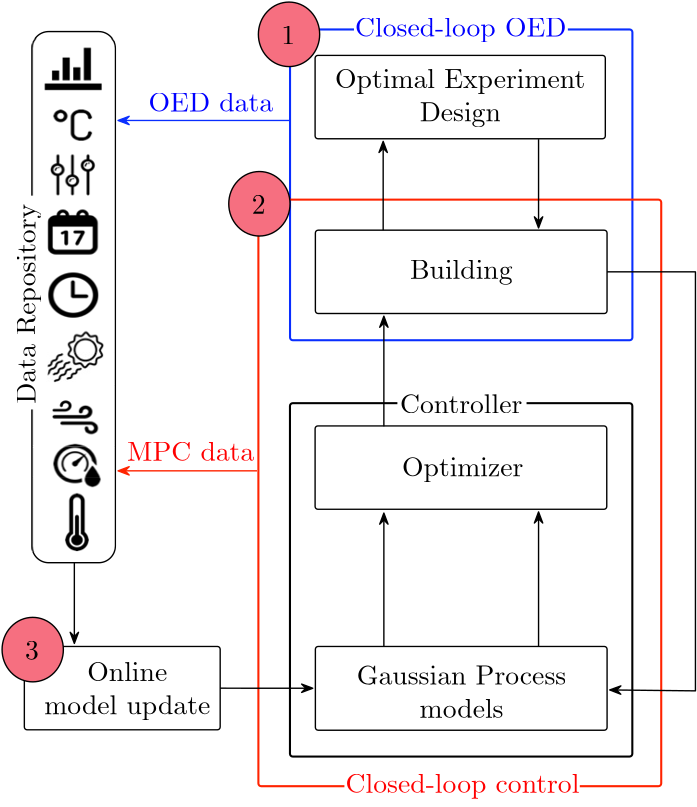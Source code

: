 <?xml version="1.0"?>
<!DOCTYPE ipe SYSTEM "ipe.dtd">
<ipe version="70206" creator="Ipe 7.2.7">
<info created="D:20180817164855" modified="D:20180817172002"/>
<bitmap id="1" width="90" height="36" length="2455" ColorSpace="DeviceRGB" Filter="DCTDecode" BitsPerComponent="8" encoding="base64">
/9j/7gAOQWRvYmUAZAAAAAAB/9sAQwACAgICAgICAgICAwMCAwQGBAQDAwQHBQYEBgkICQkJ
CAgICgsODAoKDQoICAwQDA0ODw8QDwkMERIRDxIODw8P/9sAQwEDAwMEAwQHBAQHDwoICg8P
Dw8PDw8PDw8PDw8PDw8PDw8PDw8PDw8PDw8PDw8PDw8PDw8PDw8PDw8PDw8PDw8P/8AAEQgA
JABaAwERAAIRAQMRAf/EAB8AAAEFAQEBAQEBAAAAAAAAAAABAgMEBQYHCAkKC//EALUQAAIB
AwMCBAMFBQQEAAABfQECAwAEEQUSITFBBhNRYQcicRQygZGhCCNCscEVUtHwJDNicoIJChYX
GBkaJSYnKCkqNDU2Nzg5OkNERUZHSElKU1RVVldYWVpjZGVmZ2hpanN0dXZ3eHl6g4SFhoeI
iYqSk5SVlpeYmZqio6Slpqeoqaqys7S1tre4ubrCw8TFxsfIycrS09TV1tfY2drh4uPk5ebn
6Onq8fLz9PX29/j5+v/EAB8BAAMBAQEBAQEBAQEAAAAAAAABAgMEBQYHCAkKC//EALURAAIB
AgQEAwQHBQQEAAECdwABAgMRBAUhMQYSQVEHYXETIjKBCBRCkaGxwQkjM1LwFWJy0QoWJDTh
JfEXGBkaJicoKSo1Njc4OTpDREVGR0hJSlNUVVZXWFlaY2RlZmdoaWpzdHV2d3h5eoKDhIWG
h4iJipKTlJWWl5iZmqKjpKWmp6ipqrKztLW2t7i5usLDxMXGx8jJytLT1NXW19jZ2uLj5OXm
5+jp6vLz9PX29/j5+v/aAAwDAQACEQMRAD8A/Uf9iv4U/B34S/BO10v4J+ML7xV4Y1fUbnVb
vX9UcG6u75iscwmTYhikTyVjaJ0V0KEON2a3qVG6VKmrckI2jazXK23o1o1du1tLadDNU+Sr
Vc23O9pX6NaW/XzvfZn1rWBoISFBZiAo5JPagD88Pif8XPjj8Yfj1rv7Pf7NPjvQPC2n+FtK
hvvEnjS4sk1Z45pyfLtoYydgYKCSScgg0AfS0vwk8V3X7P2tfCDWfidqmseLdR0S50yXxlfI
onkmlRl8wquMAFsYznHGe9AH5pzaV400P4VaJ+wL8ePhrp/hk6/aPp/gj4i+GLjzdP1DUbYe
dE8yH95FKzKCzHruPHOaAPrr9mT9qvStas7f4LfHG6h8H/tB+GEWw1DR9acWy6tsG1bm0dsL
KkgAbCknnuOaAPsDxX478FeBdFufEXjLxXpWi6HboZJL3UruOCMKBngsRk+gGSe1AH5P+JPj
34T+K3xd0D9qzxouo6b+yz8JpJbHwjK9nI1z401+6BiMtrb8F0CqQmccqDkfMAAewfsv6V8Q
/HH7T3xV/aLtfhTrXw3+EvivQ7a0l0nxIyxXmvajG4KXrWy/6nEW5Tu5JbOTk0AfpZQB8TeK
/wDkafEv/YQuP/RjUAeYf8EtNO8JaJ+z74x0Dw74h1DW9b0rxxq9l4g1K6ulube71CMxL59m
4AzbywC3lGctvkfLNwa66tRVsFgqkI2g6SaXVNtuSfpK/LZL3eVtXbOeNKVHF4mE3eSm9bW5
l9l2u3e2jbd207Wjyo/SiuQ6D8zv2ifFOs/tM/F/w3+yt4AtvFtv4N0jVTL8RdesoJbG2Fos
YZbWO643MxYZC9eR2oA8k+Fnw113x548+Lnwp/ZL8UWfwf8AgD4O1AaVqviXQLYajq3ifUgg
83bdysSqICAGDE9PwAPV7zxn8b/D3jq1/Y+/ZV1XSL3U/BWiw33iPx98SrmbUpYWnJMaKsf3
pTy3zDaOmAByAdf8e/gZ8f8AX/hz8Bde0fWtL8e/Gr4a65HrFyLxU0iHXMoVlVMfLGemM9uv
PBAPnH9oC8+N2saNYfED9r79kX4c6n8G7CdItSfw3qVxd+IPD9u5wblZ0IBRSQWCH8utAHme
ufDb9kyPx94T8E/sn/A+D43/ABIurJNZnXXfFF1daJ4fsiAyG5aSRo/MfIAiIyOM+lAHvera
f+0b+0H8Qf2c/AfjH9lyT4a+Efh34mi8R6rqSava3umyJbRkQR2yxgE5Y4C4OAfagD9ZQABg
dKACgD4m8V/8jT4l/wCwhcf+jGoA9p/Z5+CHwp+AHwy0nwP8HbMJ4RmY6j9va5F1Jqksqrm5
kmHDlkWPBUBdqqFAAAroxFSrJqnUVuS8Uu2rbWuu7b16mNFQcfaQd1LW/fTS3S1u3ru2e4Vz
mx+ZXxB0bxj+018dPi54M1n4p+IfAX7OfwyigttSk8L3X9mPrV9JCs0wnuyP9VGr4IHHXODz
QB4yNY+FvxZ1b4Vfsg/sV+LtU074N2ctzqPj3xP4MM8LxW6jKRtfuoLSSyZ3MCdwPU4OADp9
X0bRPg7478F/stfsTeKNL0n4i+OZLjVvF/j69mHiK/021hGA8u9mG9mJUK2AMggDOaAPeLz4
r+Af2I/AeuaN8b/2l7zxl8U9UjudYtY/ErFri7l2ERw29rCG8iFnUADO3JOD6AGV+zF8LPjh
8RbDwl8dfj38a/FV+mvWM9y3wxe0isdLt4rkELFcQAZlAjI+VwOaAPsb4b/Bv4V/B+11Sz+G
HgHRPDNvqU32i7XSLRIDcSdi5Aycdh0HbFAHpdABQAUAfE3iv/kafEv/AGELj/0Y1AEv7Bdr
r3hj4H6j8JfEmtNq2p/C/wAT6v4NXUHBUz21tPutjjnA8iaEBQTtUBc5BraVb61h8PibayhZ
20V4SlTf/pG/V69TJUo4fE4ihD4VJON3d8s4xqK7stffd+i6aWPtSsTUxbjw74fudO1fSrrR
bGXStTMjX1rJAjR3Zk++ZVIw+4dc5zQB+U/xY+NGhftB6Db/ALL37IHgbxPDpGpaxDpuv+Lt
B0RtH0bTtKikxdLHdbVG4hdgAUZwRzmgD68079n3w9+zd8OvEEv7Jfwb8JJ8TriGGGJtWnkh
W8O4AtcXLFpGVQWfYGGT05oA479n79nT4mWXxQ+Ifx//AGlrjwXqvxQ8SwWlja6b4YtZJbLR
ra3UhfKe4G/e2Ruxx8o5NAH3P04HSgAoAKACgAoA+JvFf/I0+Jf+whcf+jGoA8i/4JT+OfEX
xM+APxC+IHi67W68TeIfiBq2o31wiBFeaWK1dtqjhVBOABwAAO1d2IowoYTCQgrLkl97q1G3
83q/M46NWdbFYmc3d80V8lTgkvkkj9Nq4TsCgCKGCG3QRW8KRRgk7I1CjJ68CgCWgAoAKACg
AoAKACgD4m8V/wDI0+Jf+whcf+jGoA//2Q==
</bitmap>
<bitmap id="2" width="90" height="81" length="21870" ColorSpace="DeviceRGB" BitsPerComponent="8" encoding="base64">
AAAAvr6+////////////////////////////////////////////////////////////////
////////////////////////////////////////////6+vrkpKSLS0tBgYGAAAAAAAABAQE
MTExhYWFy8vL6+vr9/f3/f39/////////////////////////////////////v7++vr69PT0
+fn5////9PT0oaGhKysrAAAAAAAAAAAAAAAAAAAAAAAAAAAAAAAAAAAAAAAAAAAAAAAAAAAA
AQEBVlZW19fX////////////////////////////////////////////////////////wcHB
AAAAvr6+////////////////////////////////////////////////////////////////
////////////////////////////////////////////////8/Pzr6+vRUVFDAwMAQEBAAAA
AAAACAgIKCgoZ2dnqamp2NjY7Ozs8fHx9vb2+fn5+fn5+vr6+Pj49fX18PDw5ubmvLy8mpqa
yMjI+/v76urqf39/FBQUAAAAAAAAAAAAAAAAAAAAAAAAAAAAAAAAAAAAAAAAAAAAAAAAAAAA
AAAAIiIiqKio////////////////////////////////////////////////////////wcHB
AAAAvr6+////////////////////////////////////////////////////////////////
////////////////////////////////////////////////////+vr6zc3NaGhoGxsbBgYG
AQEBAAAAAAAABAQEFBQUMDAwWVlZgYGBnJycr6+vuLi4tbW1qamplJSUcXFxSEhIHx8fLy8v
oKCg+fn55+fnd3d3Dw8PAAAAAAAAAAAAAAAAAAAAAAAAAAAAAAAAAAAAAAAAAAAAAAAAAAAA
AAAADAwMk5OT////////////////////////////////////////////////////////wcHB
AAAAvr6+////////////////////////////////////////////////////////////////
////////////////////////////////////////////////////////////5eXlmpqaRUVF
FxcXBgYGAQEBAAAAAAAAAAAAAAAAAQEBAwMDBQUFCAgIBwcHBAQEAgICAAAAAAAAAAAAHx8f
l5eX9/f36+vrg4ODFxcXAAAAAAAAAAAAAAAAAAAAAAAAAAAAAAAAAAAAAAAAAAAAAAAAAAAA
AAAAKysrsLCw////////////////////////////////////////////////////////wcHB
AAAAvr6+////////////////////////////////////////////////////////////////
/////////////////////////////////////////////////////////////////Pz81dXV
jIyMSkpKISEhDg4OBgYGAgICAAAAAAAAAAAAAAAAAAAAAAAAAAAAAAAAAAAAAAAAAwMDGBgY
iIiI8/Pz9PT0oaGhLCwsAAAAAAAAAAAAAAAAAAAAAAAAAAAAAAAAAAAAAAAAAAAAAAAAAAAA
AgICV1dX19fX////////////////////////////////////////////////////////wcHB
AAAAvr6+////////////////////////////////////////////////////////////////
////////////////////////////////////////////////////////////////////////
/v7+6+vrx8fHlZWVY2NjPj4+KioqISEhGhoaFRUVExMTExMTFhYWGhoaIiIiLS0tSUlJfHx8
xcXF+fn5/v7+0tLSWFhYBAQEAAAAAAAAAAAAAAAAAAAAAAAAAAAAAAAAAAAAAAAAAAAAAAAA
ICAglpaW9vb2////////////////////////////////////////////////////////wcHB
AAAAvr6+////////////////////////////////////////////////////////////////
////////////////////////////////////////////////////////////////////////
////////////+vr67e3t2dnZvb29o6Ojjo6OgICAenp6enp6gYGBj4+Pp6enwsLC4ODg9fX1
/f39////////8fHxlJSUJCQkAQEBAAAAAAAAAAAAAAAAAAAAAAAAAAAAAAAAAAAAAAAADAwM
Xl5e0tLS/v7+////////////////////////////////////////////////////////wcHB
AAAAvr6+////////////////////////////////////////////////////////////////
////////////////////////////////////////////////////////////////////////
////////////////////////////////////////////////////////////////////////
////////////////2NjYb29vGhoaAgICAAAAAAAAAAAAAAAAAAAAAAAAAAAAAAAACwsLSUlJ
tbW1+Pj4////////////////////////////////////////////////////////////wcHB
AAAAvr6+////////////////////////////////////////////////////////////////
////////////////////////////////////////////////////////////////////////
////////////////////////////////////////////////////////////////////////
/////////////////v7+1NTUd3d3LS0tDg4OAgICAAAAAAAAAAAAAAAABgYGGRkZUlJStLS0
8/Pz////////////////////////////////////////////////////////////////wcHB
AAAAvr6+////////////////////////////////////////////////////////////////
////////////////////////////////////////////////////////////////////////
////////////////////////////////////////////////////////////////////////
////////////////////////6+vrr6+vYmJiMjIyFxcXCAgIDw8PIiIiRkZGiYmJ1NTU/Pz8
////////////////////////////////////////////////////////////////////wcHB
AAAAvr6+////////////////////////////////////////////////////////////////
////////////////////////////////////////////////////////////////////////
////////////////////////////////////////////////////////////////////////
/////////////////////////////Pz87u7uzs7OnJyceHh4iIiItra24eHh+Pj4////////
////////////////////////////////////////////////////////////////////wcHB
AAAAvr6+////////////////////////////////////////////////////////////////
////////////////////////////////////////////////////////////////////////
////////////////////////////////////////////////////////////////////////
////////////////////////////////////////////////////////////////////////
////////////////////////////////////////////////////////////////////wcHB
AAAAvr6+////////////////////////////////////////////////////////////////
////////////////////////////////////////////////////////////////////////
////////////////////////////////////////////////////////////////////////
////////////////////////////////////////////////////////////////////////
////////////////////////////////////////////////////////////////////wcHB
AAAAvr6+////////////////////////////////////////////////////////////////
////////////////////////////////////////////////////////////////////////
////////////////////////////////////////////////////////////////////////
////////////////////////////////////////////////////////////////////////
////////////////////////////////////////////////////////////////////wcHB
AAAAvr6+////////////////////////////////////////////////////////////////
////////////////////////////////////////////////////////////////////////
////////////////////////////////////////////////////////////////////////
////////////////////////////////////////////////////////////////////////
////////////////////////////////////////////////////////////////////wcHB
AAAAvr6+////////////////////////////////////////////////////////////////
////////////////////////////////////////////////////////////////////////
////////////////////////////////////////////////////////////////////////
////////////////////////////////////////////////////////////////////////
////////////////////////////////////////////////////////////////////wcHB
AAAAvr6+////////////////////////////////////////////////////////////////
////////////////////////////////////////////////////////////////////////
////////////////////////////////////////////////////////////////////////
////////////////////////////////////////////////////////////////////////
////////////////////////////////////////////////////////////////////wcHB
AAAAvr6+////////////////////////////////////////////////////////////////
////////////////////////////////////////////////////////////////////////
////////////////////////////////////+vr65eXlxMTEmpqam5ubxcXF5eXl+vr6////
////////////////////////////////////////////////////////////////////////
////////////////////////////////////////////////////////////////////wcHB
AAAAvr6+////////////////////////////////////////////////////////////////
////////////////////////////////////////////////////////////////////////
/////////////////////////////v7+1dXVmpqaZmZmPj4+Dw8PDw8PPz8/ZmZmnJyc1tbW
/v7+////////////////////////////////////////////////////////////////////
////////////////////////////////////////////////////////////////////wcHB
AAAAvr6+////////////////////////////////////////////////////////////////
////////////////////////////////////////////////////////////////////////
////////////////////////+fn5tra2WlpaICAgAwMDAAAAAAAAAAAAAAAABAQEISEhW1tb
tra2+vr6////////////////////////////////////////////////////////////////
////////////////////////////////////////////////////////////////////wcHB
AAAAvr6+////////////////////////////////////////////////////////////////
////////////////////////////////////////////////////////////////////////
/////////////////////f39s7OzOjo6BAQEAAAAAAAAAAAAAAAAAAAAAAAAAAAAAAAABAQE
Ozs7tLS0/f39////////////////////////////////////////////////////////////
////////////////////////////////////////////////////////////////////wcHB
AAAAvr6+////////////////////////////////////////////////////////////////
////////////////////////////////////////////////////////////////////////
////////////////////1NTUPz8/AwMDAAAAAAAACAgIMTExTExMTExMMTExCAgIAAAAAAAA
AwMDPz8/1NTU////////////////////////////////////////////////////////////
////////////////////////////////////////////////////////////////////wcHB
AAAAvr6+////////////////////////////////////////////////////////////////
////////////////////////////////////////////////////////////////////////
////////////////+/v7eHh4BwcHAAAAAAAAERERaWlpsLCwzMzMzMzMsbGxaWlpERERAAAA
AAAACAgIeXl5+/v7////////////////////////////////////////////////////////
////////////////////////////////////////////////////////////////////wcHB
AAAAvr6+////////////////////////////////////////////////////////////////
////////////////////////////////////////////////////////////////////////
////////////////4+PjLCwsAgICAAAAAgICZWVl4ODg////////////////4eHhZmZmAgIC
AAAAAgICLCws4+Pj////////////////////////////////////////////////////////
////////////////////////////////////////////////////////////////////wcHB
AAAAvr6+////////////////////////////////////////////////////////////////
////////////////////////////////////////////////////////////////////////
////////////////wMDAEBAQAAAAAAAAFRUVx8fH////////////////////////x8fHFRUV
AAAAAAAAEBAQwMDA////////////////////////////////////////////////////////
////////////////////////////////////////////////////////////////////wcHB
AAAAvr6+////////////////////////////////////////////////////////////////
////////////////////////////////////////////////////////////////////////
////////////////ra2tCgoKAAAAAAAALS0t7e3t////////////////////////7e3tLS0t
AAAAAAAACgoKra2t////////////////////////////////////////////////////////
////////////////////////////////////////////////////////////////////wcHB
AAAAvr6+////////////////////////////////////////////////////////////////
////////////////////////////////////////////////////////////////////////
////////////////qKioCgoKAAAAAAAANjY28fHx////////////////////////8fHxNjY2
AAAAAAAACgoKqKio////////////////////////////////////////////////////////
////////////////////////////////////////////////////////////////////wcHB
AAAAvr6+////////////////////////////////////////////////////////////////
////////////////////////////////////////////////////////////////////////
////////////////qKioCgoKAAAAAAAANjY28fHx////////////////////////8fHxNjY2
AAAAAAAACgoKqKio////////////////////////////////////////////////////////
////////////////////////////////////////////////////////////////////wcHB
AAAAvr6+////////////////////////////////////////////////////////////////
////////////////////////////////////////////////////////////////////////
////////////////qKioCgoKAAAAAAAANjY28fHx////////////////////////8fHxNjY2
AAAAAAAACgoKqKio////////////////////////////////////////////////////////
////////////////////////////////////////////////////////////////////wcHB
AAAAvr6+////////////////////////////////////////////////////////////////
////////////////////////////////////////////////////////////////////////
////////////////qKioCgoKAAAAAAAANjY28fHx////////////////////////8fHxNjY2
AAAAAAAACgoKqKio////////////////////////////////////////////////////////
////////////////////////////////////////////////////////////////////wcHB
AAAAvr6+////////////////////////////////////////////////////////////////
////////////////////////////////////////////////////////////////////////
////////////////qKioCgoKAAAAAAAANjY28fHx////////////////////////8fHxNjY2
AAAAAAAACgoKqKio////////////////////////////////////////////////////////
////////////////////////////////////////////////////////////////////wcHB
AAAAvr6+////////////////////////////////////////////////////////////////
////////////////////////////////////////////////////////////////////////
////////////////qKioCgoKAAAAAAAANjY28fHx////////////////////////8fHxNjY2
AAAAAAAACgoKqKio////////////////////////////////////////////////////////
////////////////////////////////////////////////////////////////////wcHB
AAAAvr6+////////////////////////////////////////////////////////////////
////////////////////////////////////////////////////////////////////////
////////////////qKioCgoKAAAAAAAANjY28fHx////////////////////////8fHxNjY2
AAAAAAAACgoKqKio////////////////////////////////////////////////////////
////////////////////////////////////////////////////////////////////wcHB
AAAAvr6+////////////////////////////////////////////////////////////////
////////////////////////////////////////////////////////////////////////
////////////////qKioCgoKAAAAAAAANjY28fHx////////////////////////8fHxNjY2
AAAAAAAACgoKqKio////////////////////////////////////////////////////////
////////////////////////////////////////////////////////////////////wcHB
AAAAvr6+////////////////////////////////////////////////////////////////
////////////////////////////////////////////////////////////////////////
////////////////qKioCgoKAAAAAAAANjY28fHx////////////////////////8fHxNjY2
AAAAAAAACgoKqKio////////////////////////////////////////////////////////
////////////////////////////////////////////////////////////////////wcHB
AAAAvr6+////////////////////////////////////////////////////////////////
////////////////////////////////////////////////////////////////////////
////////////////qKioCgoKAAAAAAAANjY28fHx////////////////////////8fHxNjY2
AAAAAAAACgoKqKio////////////////////////////////////////////////////////
////////////////////////////////////////////////////////////////////wcHB
AAAAvr6+////////////////////////////////////////////////////////////////
////////////////////////////////////////////////////////////////////////
////////////////qKioCgoKAAAAAAAANjY28fHx////////////////////////8fHxNjY2
AAAAAAAACgoKqKio////////////////////////////////////////////////////////
////////////////////////////////////////////////////////////////////wcHB
AAAAvr6+////////////////////////////////////////////////////////////////
////////////////////////////////////////////////////////////////////////
////////////////qKioCgoKAAAAAAAANjY28fHx////////////////////////8fHxNjY2
AAAAAAAACgoKqKio////////////////////////////////////////////////////////
////////////////////////////////////////////////////////////////////wcHB
AAAAvr6+////////////////////////////////////////////////////////////////
////////////////////////////////////////////////////////////////////////
////////////////qKioCgoKAAAAAAAANjY28fHx////////////////////////8fHxNjY2
AAAAAAAACgoKqKio////////////////////////////////////////////////////////
////////////////////////////////////////////////////////////////////wcHB
AAAAvr6+////////////////////////////////////////////////////////////////
////////////////////////////////////////////////////////////////////////
////////////////qKioCgoKAAAAAAAANjY28fHx////////////////////////8fHxNjY2
AAAAAAAACgoKqKio////////////////////////////////////////////////////////
////////////////////////////////////////////////////////////////////wcHB
AAAAvr6+////////////////////////////////////////////////////////////////
////////////////////////////////////////////////////////////////////////
////////////////qKioCgoKAAAAAAAANjY28fHx/////Pz80tLS0tLS/Pz8////8fHxNjY2
AAAAAAAACgoKqKio////////////////////////////////////////////////////////
////////////////////////////////////////////////////////////////////wcHB
AAAAvr6+////////////////////////////////////////////////////////////////
////////////////////////////////////////////////////////////////////////
////////////////qKioCgoKAAAAAAAANjY28fHx/Pz8kpKSNjY2NjY2kpKS/Pz88fHxNjY2
AAAAAAAACgoKqKio////////////////////////////////////////////////////////
////////////////////////////////////////////////////////////////////wcHB
AAAAvr6+////////////////////////////////////////////////////////////////
////////////////////////////////////////////////////////////////////////
////////////////qKioCgoKAAAAAAAANjY28/Pz5ubmKCgoAQEBAQEBJycn5ubm8/PzNjY2
AAAAAAAACgoKqKio////////////////////////////////////////////////////////
////////////////////////////////////////////////////////////////////wcHB
AAAAvr6+////////////////////////////////////////////////////////////////
////////////////////////////////////////////////////////////////////////
////////////////qKioCgoKAAAAAAAANjY28/Pz2NjYDw8PAAAAAAAADw8P2NjY8/PzNjY2
AAAAAAAACgoKqKio////////////////////////////////////////////////////////
////////////////////////////////////////////////////////////////////wcHB
AAAAvr6+////////////////////////////////////////////////////////////////
////////////////////////////////////////////////////////////////////////
////////////////qKioCgoKAAAAAAAANjY28/Pz19fXDw8PAAAAAAAADw8P19fX8/PzNjY2
AAAAAAAACgoKqKio////////////////////////////////////////////////////////
////////////////////////////////////////////////////////////////////wcHB
AAAAvr6+////////////////////////////////////////////////////////////////
////////////////////////////////////////////////////////////////////////
////////////////qKioCgoKAAAAAAAANjY28/Pz19fXEBAQAAAAAAAAEBAQ19fX8/PzNjY2
AAAAAAAACgoKqKio////////////////////////////////////////////////////////
////////////////////////////////////////////////////////////////////wcHB
AAAAvr6+////////////////////////////////////////////////////////////////
////////////////////////////////////////////////////////////////////////
////////////////qKioCgoKAAAAAAAANjY28/Pz19fXEBAQAAAAAAAAEBAQ19fX8/PzNjY2
AAAAAAAACgoKqKio////////////////////////////////////////////////////////
////////////////////////////////////////////////////////////////////wcHB
AAAAvr6+////////////////////////////////////////////////////////////////
////////////////////////////////////////////////////////////////////////
////////////////qKioCgoKAAAAAAAANjY28/Pz19fXEBAQAAAAAAAAEBAQ19fX8/PzNjY2
AAAAAAAACgoKqKio////////////////////////////////////////////////////////
////////////////////////////////////////////////////////////////////wcHB
AAAAvr6+////////////////////////////////////////////////////////////////
////////////////////////////////////////////////////////////////////////
////////////////qKioCgoKAAAAAAAANjY28/Pz19fXEBAQAAAAAAAAEBAQ19fX8/PzNjY2
AAAAAAAACgoKqKio////////////////////////////////////////////////////////
////////////////////////////////////////////////////////////////////wcHB
AAAAvr6+////////////////////////////////////////////////////////////////
////////////////////////////////////////////////////////////////////////
////////////////qKioCgoKAAAAAAAANjY28/Pz19fXEBAQAAAAAAAAEBAQ19fX8/PzNjY2
AAAAAAAACgoKqKio////////////////////////////////////////////////////////
////////////////////////////////////////////////////////////////////wcHB
AAAAvr6+////////////////////////////////////////////////////////////////
////////////////////////////////////////////////////////////////////////
////////////////qKioCgoKAAAAAAAANjY28/Pz19fXEBAQAAAAAAAAEBAQ19fX8/PzNjY2
AAAAAAAACgoKqKio////////////////////////////////////////////////////////
////////////////////////////////////////////////////////////////////wcHB
AAAAvr6+////////////////////////////////////////////////////////////////
////////////////////////////////////////////////////////////////////////
////////////////qKioCgoKAAAAAAAANjY28/Pz19fXEBAQAAAAAAAAEBAQ19fX8/PzNjY2
AAAAAAAACgoKqKio////////////////////////////////////////////////////////
////////////////////////////////////////////////////////////////////wcHB
AAAAvr6+////////////////////////////////////////////////////////////////
////////////////////////////////////////////////////////////////////////
////////////////qKioCgoKAAAAAAAANjY28/Pz19fXEBAQAAAAAAAAEBAQ19fX8/PzNjY2
AAAAAAAACgoKqKio////////////////////////////////////////////////////////
////////////////////////////////////////////////////////////////////wcHB
AAAAvr6+////////////////////////////////////////////////////////////////
////////////////////////////////////////////////////////////////////////
////////////////qKioCgoKAAAAAAAANjY28/Pz19fXEBAQAAAAAAAAEBAQ19fX8/PzNjY2
AAAAAAAACgoKqKio////////////////////////////////////////////////////////
////////////////////////////////////////////////////////////////////wcHB
AAAAvr6+////////////////////////////////////////////////////////////////
////////////////////////////////////////////////////////////////////////
////////////////qKioCgoKAAAAAAAANjY28/Pz19fXEBAQAAAAAAAAEBAQ19fX8/PzNjY2
AAAAAAAACgoKqKio////////////////////////////////////////////////////////
////////////////////////////////////////////////////////////////////wcHB
AAAAvr6+////////////////////////////////////////////////////////////////
////////////////////////////////////////////////////////////////////////
////////////////qKioCgoKAAAAAAAANjY28/Pz19fXEBAQAAAAAAAAEBAQ19fX8/PzNjY2
AAAAAAAACgoKqKio////////////////////////////////////////////////////////
////////////////////////////////////////////////////////////////////wcHB
AAAAvr6+////////////////////////////////////////////////////////////////
////////////////////////////////////////////////////////////////////////
////////////////qKioCgoKAAAAAAAANjY28/Pz19fXEBAQAAAAAAAAEBAQ19fX8/PzNjY2
AAAAAAAACgoKqKio////////////////////////////////////////////////////////
////////////////////////////////////////////////////////////////////wcHB
AAAAvr6+////////////////////////////////////////////////////////////////
////////////////////////////////////////////////////////////////////////
////////////////qKioCgoKAAAAAAAANjY28/Pz19fXEBAQAAAAAAAAEBAQ19fX8/PzNjY2
AAAAAAAACgoKqKio////////////////////////////////////////////////////////
////////////////////////////////////////////////////////////////////wcHB
AAAAvr6+////////////////////////////////////////////////////////////////
////////////////////////////////////////////////////////////////////////
////////////////ra2tCgoKAAAAAAAANjY28/Pz19fXEBAQAAAAAAAAEBAQ19fX8/PzNjY2
AAAAAAAACgoKra2t////////////////////////////////////////////////////////
////////////////////////////////////////////////////////////////////wcHB
AAAAvr6+////////////////////////////////////////////////////////////////
////////////////////////////////////////////////////////////////////////
////////////9vb2bW1tBgYGAAAAAAAANjY28/Pz19fXEBAQAAAAAAAAEBAQ19fX8/PzNjY2
AAAAAAAABgYGbW1t9vb2////////////////////////////////////////////////////
////////////////////////////////////////////////////////////////////wcHB
AAAAvr6+////////////////////////////////////////////////////////////////
////////////////////////////////////////////////////////////////////////
////////+fn5gICAERERAAAAAAAAAAAAMTEx8/Pz19fXEBAQAAAAAAAAEBAQ19fX8/PzMTEx
AAAAAAAAAAAAERERgICA+fn5////////////////////////////////////////////////
////////////////////////////////////////////////////////////////////wcHB
AAAAvr6+////////////////////////////////////////////////////////////////
////////////////////////////////////////////////////////////////////////
////////pKSkHBwcAAAAAAAAAAAAFRUViYmJ+fn53d3dERERAAAAAAAAERER3d3d+fn5iYmJ
FRUVAAAAAAAAAAAAHBwcpKSk////////////////////////////////////////////////
////////////////////////////////////////////////////////////////////wcHB
AAAAvr6+////////////////////////////////////////////////////////////////
////////////////////////////////////////////////////////////////////////
////3NzcNzc3BAQEAAAAAAAAISEhrq6u7+/v7e3tkpKSCQkJAAAAAAAACQkJkpKS7e3t7+/v
rq6uISEhAAAAAAAABAQENzc33Nzc////////////////////////////////////////////
////////////////////////////////////////////////////////////////////wcHB
AAAAvr6+////////////////////////////////////////////////////////////////
////////////////////////////////////////////////////////////////////////
////hoaGEBAQAAAAAAAADw8Pqamp9fX1z8/PT09PEBAQAAAAAAAAAAAAAAAAEBAQT09Pz8/P
9fX1qampDw8PAAAAAAAAEBAQhoaG////////////////////////////////////////////
////////////////////////////////////////////////////////////////////wcHB
AAAAvr6+////////////////////////////////////////////////////////////////
////////////////////////////////////////////////////////////////////////
7e3tPz8/BAQEAAAAAAAAaWlp8fHx2traOzs7CQkJAAAAAAAAAAAAAAAAAAAAAAAACQkJOzs7
2tra8fHxaWlpAAAAAAAABAQEPz8/7u7u////////////////////////////////////////
////////////////////////////////////////////////////////////////////wcHB
AAAAvr6+////////////////////////////////////////////////////////////////
////////////////////////////////////////////////////////////////////////
yMjIGhoaAAAAAAAADw8PxsbG/Pz8bGxsCQkJAAAAAAAAAAAAAAAAAAAAAAAAAAAAAAAACQkJ
bGxs/Pz8xsbGDw8PAAAAAAAAGhoaycnJ////////////////////////////////////////
////////////////////////////////////////////////////////////////////wcHB
AAAAvr6+////////////////////////////////////////////////////////////////
////////////////////////////////////////////////////////////////////////
kJCQDQ0NAAAAAAAAOjo67+/v3t7eICAgAQEBAAAAAAAAAAAAAAAAAAAAAAAAAAAAAAAAAQEB
ICAg3t7e7+/vOjo6AAAAAAAADQ0Nk5OT////////////////////////////////////////
////////////////////////////////////////////////////////////////////wcHB
AAAAvr6+////////////////////////////////////////////////////////////////
////////////////////////////////////////////////////////////////////////
WFhYAwMDAAAAAAAAT09P9fX1w8PDDAwMAAAAAAAAAAAAAAAAAAAAAAAAAAAAAAAAAAAAAAAA
DAwMw8PD9fX1T09PAAAAAAAAAwMDW1tb////////////////////////////////////////
////////////////////////////////////////////////////////////////////wcHB
AAAAvr6+////////////////////////////////////////////////////////////////
////////////////////////////////////////////////////////////////////////
WlpaBAQEAAAAAAAAUFBQ9fX1w8PDCwsLAAAAAAAAAAAAAAAAAAAAAAAAAAAAAAAAAAAAAAAA
CwsLw8PD9fX1UFBQAAAAAAAABAQEXV1d////////////////////////////////////////
////////////////////////////////////////////////////////////////////wcHB
AAAAvr6+////////////////////////////////////////////////////////////////
////////////////////////////////////////////////////////////////////////
lpaWDg4OAAAAAAAANzc37+/v4eHhIiIiAQEBAAAAAAAAAAAAAAAAAAAAAAAAAAAAAAAAAQEB
IiIi4eHh7+/vNzc3AAAAAAAADg4OmJiY////////////////////////////////////////
////////////////////////////////////////////////////////////////////wcHB
AAAAvr6+////////////////////////////////////////////////////////////////
////////////////////////////////////////////////////////////////////////
ycnJGRkZAAAAAAAADg4OxsbG/Pz8bm5uBgYGAAAAAAAAAAAAAAAAAAAAAAAAAAAAAAAABgYG
bm5u/Pz8xsbGDg4OAAAAAAAAGRkZysrK////////////////////////////////////////
////////////////////////////////////////////////////////////////////wcHB
AAAAvr6+////////////////////////////////////////////////////////////////
////////////////////////////////////////////////////////////////////////
7+/vPz8/BAQEAAAAAAAAZmZm9vb24eHhPT09AwMDAAAAAAAAAAAAAAAAAAAAAAAAAwMDPT09
4eHh9vb2ZmZmAAAAAAAABAQEPz8/7+/v////////////////////////////////////////
////////////////////////////////////////////////////////////////////wcHB
AAAAvr6+////////////////////////////////////////////////////////////////
////////////////////////////////////////////////////////////////////////
/v7+hYWFDg4OAAAAAAAADw8PqKio+vr61dXVVFRUAwMDAAAAAAAAAAAAAAAAAwMDVFRU1dXV
+vr6qKioDw8PAAAAAAAADg4OhYWF/v7+////////////////////////////////////////
////////////////////////////////////////////////////////////////////wcHB
AAAAvr6+////////////////////////////////////////////////////////////////
////////////////////////////////////////////////////////////////////////
////4ODgNTU1AwMDAAAAAAAAHR0dqamp+fn59PT0srKybW1tS0tLS0tLbW1tsrKy9PT0+fn5
qampHR0dAAAAAAAAAwMDNTU14ODg////////////////////////////////////////////
////////////////////////////////////////////////////////////////////wcHB
AAAAu7u7////////////////////////////////////////////////////////////////
////////////////////////////////////////////////////////////////////////
/////v7+p6enFhYWAAAAAAAAAQEBExMTcnJy2NjY+/v79/f39PT09PT09/f3+/v72NjYcnJy
ExMTAQEBAAAAAAAAFhYWp6en/v7+////////////////////////////////////////////
////////////////////////////////////////////////////////////////////vb29
AAAApKSk////////////////////////////////////////////////////////////////
////////////////////////////////////////////////////////////////////////
////////+vr6iIiICAgIAAAAAAAAAAAABwcHICAgWlpaioqKpaWlpaWlioqKWlpaICAgBwcH
AAAAAAAAAAAACAgIiIiI+vr6////////////////////////////////////////////////
////////////////////////////////////////////////////////////////////p6en
AAAAioqK////////////////////////////////////////////////////////////////
////////////////////////////////////////////////////////////////////////
////////////+Pj4jo6OEhISAAAAAAAAAAAAAQEBBAQECAgICgoKCgoKCAgIBAQEAQEBAAAA
AAAAAAAAEhISjo6O+Pj4////////////////////////////////////////////////////
////////////////////////////////////////////////////////////////////jY2N
Dw8PcHBw////////////////////////////////////////////////////////////////
////////////////////////////////////////////////////////////////////////
////////////////+fn5srKyOTk5AwMDAAAAAAAAAAAAAAAAAAAAAAAAAAAAAAAAAAAAAAAA
AwMDOTk5srKy+fn5////////////////////////////////////////////////////////
////////////////////////////////////////////////////////////////////c3Nz
Nzc3Ojo6////////////////////////////////////////////////////////////////
////////////////////////////////////////////////////////////////////////
////////////////////+/v76Ojom5ubRUVFFBQUAAAAAAAAAAAAAAAAAAAAAAAAFBQURUVF
m5ub6Ojo+/v7////////////////////////////////////////////////////////////
////////////////////////////////////////////////////////////////////PT09
hISEAgIC6Ojo////////////////////////////////////////////////////////////
////////////////////////////////////////////////////////////////////////
////////////////////////////+fn58fHxz8/PnJycYWFhGhoaGhoaYWFhnJycz8/P8fHx
+fn5////////////////////////////////////////////////////////////////////
////////////////////////////////////////////////////////////////6urqAgIC
1NTUAAAAm5ub////////////////////////////////////////////////////////////
////////////////////////////////////////////////////////////////////////
////////////////////////////////////////////////////////////////////////
////////////////////////////////////////////////////////////////////////
////////////////////////////////////////////////////////////////np6eAAAA

</bitmap>
<bitmap id="3" width="90" height="33" length="8910" ColorSpace="DeviceRGB" BitsPerComponent="8" encoding="base64">
AAAAvr6+////////////////////////////////////////////////////////////////
////////////////////////////////////////////////////////////9PT0vr6+Z2dn
JSUlCwsLAwMDAAAAAAAAAAAAAAAAAAAAAAAAAAAAAAAAAAAAAAAAAAAAAAAAAAAAAAAAAAAA
AAAAAgICCAgIHBwcWVlZtLS08fHx////////////////////////////////////////////
////////////////////////////////////////////////////////////////////wcHB
AAAAvr6+////////////////////////////////////////////////////////////////
////////////////////////////////////////////////////////5eXlioqKLS0tDAwM
AgICAAAAAAAAAQEBCQkJHh4ePj4+YWFhf39/k5OTnJycm5ubj4+Penp6WlpaNjY2GBgYBgYG
AAAAAAAAAAAAAgICCQkJKCgoeXl51tbW/Pz8////////////////////////////////////
////////////////////////////////////////////////////////////////////wcHB
AAAAvr6+////////////////////////////////////////////////////////////////
/////////////////////////////////////////////////Pz8y8vLZmZmGhoaAwMDAAAA
AAAAAgICGhoaT09Pj4+PxcXF4+Pj7e3t8vLy9PT09fX19vb29PT08fHx7Ozs4ODguLi4enp6
Pj4+ERERAAAAAAAAAAAAAwMDEBAQUVFRu7u7+Pj4////////////////////////////////
////////////////////////////////////////////////////////////////////wcHB
AAAAvr6+////////////////////////////////////////////////////////////////
////////////////////////////////////////////9/f3r6+vQ0NDCwsLAgICAAAAAAAA
ISEhbm5ut7e34uLi9PT0+/v7/////////////////////////////////////v7++fn58PDw
2trapqamV1dXFRUVAAAAAAAAAAAABwcHNjY2nJyc7e3t////////////////////////////
////////////////////////////////////////////////////////////////////wcHB
AAAAvr6+////////////////////////////////////////////////////////////////
////////////////////////////////////////+fn5sLCwPDw8BgYGAAAAAAAACgoKSEhI
qamp5ubm+fn5/v7+/////////////v7+/f39+vr69/f3+Pj4+vr6/f39////////////////
/f399vb23Nzck5OTNDQ0AgICAAAAAAAABQUFLy8vn5+f9fX1////////////////////////
////////////////////////////////////////////////////////////////////wcHB
AAAAvr6+////////////////////////////////////////////////////////////////
////////////////////////////////////+/v7s7OzOzs7BAQEAAAAAAAAGxsbd3d319fX
+/v7/v7+////////+fn55OTkvLy8iYmJX19fQ0NDNzc3ODg4R0dHZWVlkpKSw8PD6urq/Pz8
/////////v7+9/f3vb29Tk5OCwsLAAAAAAAAAgICOzs7sLCw+Pj4////////////////////
////////////////////////////////////////////////////////////////////wcHB
AAAAvr6+////////////////////////////////////////////////////////////////
////////////////////////////////////x8fHUFBQCAgIAAAAAAAAGBgYf39/5ubm/f39
////////+/v71dXVi4uLQEBAExMTBwcHCwsLFhYWHBwcGxsbExMTCgoKCAgIFhYWTU1NoKCg
4uLi/v7+////////+/v7zs7OYGBgDQ0NAAAAAAAABAQETExMxcXF/v7+////////////////
////////////////////////////////////////////////////////////////////wcHB
AAAAvr6+////////////////////////////////////////////////////////////////
////////////////////////////////5ubmcnJyDQ0NAAAAAAAAGxsbgoKC5ubm/v7+////
////5OTkkZGRMzMzCAgIGRkZTU1Nh4eHrKyswMDAycnJyMjIvb29p6enf39/REREFRUVERER
QkJCoaGh7Ozs9PT06+vr8/Pz19fXZ2dnDQ0NAAAAAAAACgoKZmZm29vb////////////////
////////////////////////////////////////////////////////////////////wcHB
AAAAvr6+////////////////////////////////////////////////////////////////
////////////////////////////9vb2qampMzMzAQEBAAAADg4ObW1t3d3d/v7+////////
09PTZmZmFRUVGBgYXl5esrKy5OTk9vb2+/v7/f39/f39/f39/Pz8+/v79fX14ODgo6OjQ0ND
DAwMISEhZmZml5eXxsbG+Pj4/f39ysrKUFBQAwMDAAAAAAAAICAgl5eX9/f3////////////
////////////////////////////////////////////////////////////////////wcHB
AAAAvr6+////////////////////////////////////////////////////////////////
////////////////////////////19fXX19fBwcHAAAAAwMDSkpKxsbG/f39////////zc3N
V1dXCgoKLCwslpaW6enp/Pz8/////////////////////////////////////v7++vr64ODg
gYGBHx8fDAwMUFBQxsbG////////+Pj4rq6uNTU1AAAAAAAAAgICT09Pzc3N////////////
////////////////////////////////////////////////////////////////////wcHB
AAAAvr6+////////////////////////////////////////////////////////////////
////////////////////////9vb2oKCgKSkpAAAAAAAAICAgmZmZ+Pj4////////2NjYZWVl
Dg4OOzs7ra2t9PT0/v7+////////////////////////////////////////////////4+Pj
hISEIyMjAwMDFRUVf39/6urq////////6enpgYGBFhYWAAAAAAAAGxsblZWV+fn5////////
////////////////////////////////////////////////////////////////////wcHB
AAAAvr6+////////////////////////////////////////////////////////////////
////////////////////////3t7eYmJiBQUFAAAABAQEYWFh3Nzc////////5OTkenp6FRUV
PT09tra2+fn5////////////////////////////////////////////////9/f3srKySEhI
ExMTUlJSfn5+MzMzKysrnp6e9PT0/////f39ycnJTU1NAAAAAAAABgYGWlpa09PT////////
////////////////////////////////////////////////////////////////////wcHB
AAAAvr6+////////////////////////////////////////////////////////////////
/////////////////////Pz8tra2Ojo6AAAAAAAAIiIimpqa9/f3/////v7+rKysMDAwJCQk
mpqa9fX1/////////////////////////////////////////////v7+4uLii4uLKysrBAQE
PT09urq66OjoiYmJICAgT09PysrK/v7+////7Ozsfn5+ERERAAAAAQEBLS0tra2t////////
////////////////////////////////////////////////////////////////////wcHB
AAAAvr6+////////////////////////////////////////////////////////////////
////////////////////9vb2jo6OFxcXAAAAAAAATk5Ozc3N/v7+////5ubmcXFxEBAQaGho
4+Pj////////////////////////////////////////////9PT0t7e3SkpKCQkJAAAALi4u
qKio+fn5////1dXVV1dXFxcXh4eH8vLy/////v7+qqqqKysrAAAAAAAAFBQUhYWF8PDw////
////////////////////////////////////////////////////////////////////wcHB
AAAAvr6+////////////////////////////////////////////////////////////////
////////////////////5+fna2trBAQEAAAACAgIb29v5ubm/////v7+yMjISUlJLi4uqamp
+fn5////////////////////////////////////////4+PjjIyMJycnAAAAAAAAHBwci4uL
7+/v////////8/PzjIyMGBgYVlZW1dXV////////xMTESUlJBAQEAAAACwsLZGRk2NjY////
////////////////////////////////////////////////////////////////////wcHB
AAAAvr6+////////////////////////////////////////////////////////////////
////////////////////0tLSUVFRAAAAAAAAHx8fkpKS8vLy////9PT0nJycKSkpWFhY2NjY
/////////////////////////////////Pz83d3dlpaWQUFBCgoKAAAAAAAADg4OdHR05ubm
////////////////tra2NjY2Ly8vra2t/v7+////4eHhc3NzERERAAAABAQESUlJxMTE////
////////////////////////////////////////////////////////////////////wcHB
AAAAvr6+////////////////////////////////////////////////////////////////
////////////////////srKyMDAwAAAAAAAAMTExqamp9/f3////6+vrfn5+ICAgd3d36urq
////////////////////////////9PT0qampPDw8CAgIAAAAAAAAAAAABwcHTU1Nx8fH////
////////////////zs7OVlZWHx8fkpKS+/v7/////f390dHRXl5eCgoKAAAAODg4t7e3////
////////////////////////////////////////////////////////////////////wcHB
AAAAvr6+////////////////////////////////////////////////////////////////
////////////////////mZmZFhYWAAAAAAAAOjo6tbW1+vr6////5eXlbGxsJCQkjY2N8PDw
/////////////////////////f39xsbGR0dHAAAAAAAAAAAAAAAAAgICOjo6tbW1/f39////
////////////////3t7ebGxsGRkZf39/9PT0////////////ysrKT09PBAQEMjIysbGx////
////////////////////////////////////////////////////////////////////wcHB
AAAAvr6+////////////////////////////////////////////////////////////////
////////////////////i4uLBwcHAAAAAAAAPT09urq6+/v7////4eHhZGRkJSUllJSU8fHx
////////////////////////+fn5p6enLS0tAAAAAAAAAAAAAQEBICAglJSU9PT0////////
////////////////4uLic3NzFxcXeHh48fHx/////////////v7+ubm5Ojo6LS0tra2t////
////////////////////////////////////////////////////////////////////wcHB
AAAAvr6+////////////////////////////////////////////////////////////////
////////////////////lZWVERERAAAAAAAAOzs7tra2+/v7////5OTkaWlpISEhioqK7+/v
/////////////////////////Pz8v7+/QUFBAAAAAAAAAAAAAwMDVFRU0dHR////////////
////////////////3NzcaWlpGBgYfX198vLy////////////////+vr6r6+vZWVlsLCw////
////////////////////////////////////////////////////////////////////wcHB
AAAAvr6+////////////////////////////////////////////////////////////////
////////////////////q6urKSkpAAAAAAAAMjIyq6ur+Pj4////6enpenp6Hh4eenp66urq
////////////////////////////7+/vl5eXKioqBQUFBwcHNTU1qamp+vr6////////////
////////////////0NDQWFhYGxsbjo6O+fn5////8PDw3d3d6urq/v7+9fX13Nzc5eXl////
////////////////////////////////////////////////////////////////////wcHB
AAAAvr6+////////////////////////////////////////////////////////////////
////////////////////zMzMS0tLAAAAAAAAIiIilpaW8vLy////8vLylpaWJSUlWlpa2tra
////////////////////////////////9/f3xsbGjo6Ol5eX0tLS/Pz8////////////////
////////////////t7e3ODg4KysrqKio/f39/Pz8q6urQ0NDfX196Ojo////////////////
////////////////////////////////////////////////////////////////////wcHB
AAAAvr6+////////////////////////////////////////////////////////////////
////////////////////5OTkZ2dnBAQEAAAACwsLcnJy5+fn/////f39xMTERkZGMDAwqamp
+fn5////////////////////////////////////////////////////////////////////
////////////9PT0j4+PGxsbUlJS0NDQ/Pz8xsbGTk5OAwMDGxsbioqK7+/v////////////
////////////////////////////////////////////////////////////////////wcHB
AAAAvr6+////////////////////////////////////////////////////////////////
////////////////////9PT0iIiIExMTAAAAAAAAUFBQ0NDQ/v7+////4+PjbGxsERERa2tr
4+Pj////////////////////////////////////////////////////////////////////
/////////v7+19fXW1tbFRUVgoKC7+/v39/fbW1tDg4OAAAAAAAAMjIyra2t/Pz8////////
////////////////////////////////////////////////////////////////////wcHB
AAAAvr6+////////////////////////////////////////////////////////////////
////////////////////+/v7rq6uMjIyAAAAAAAAKCgooqKi+Pj4////+/v7pKSkKCgoKioq
oaGh9/f3////////////////////////////////////////////////////////////////
////////7e3tkZGRJSUlREREwcHB7+/vkJCQHx8fAAAAAAAAAAAABgYGUVFRysrK/v7+////
////////////////////////////////////////////////////////////////////wcHB
AAAAvr6+////////////////////////////////////////////////////////////////
/////////////////////v7+1tbWWlpaAgICAAAABwcHa2tr4+Pj////////3d3dbm5uERER
RkZGxcXF////////////////////////////////////////////////////////////////
////+vr6s7OzOTk5IiIikZGR7u7ut7e3OTk5AAAAAAAAAAAAAAAAAAAAEhISdnZ25OTk////
////////////////////////////////////////////////////////////////////wcHB
AAAAvr6+////////////////////////////////////////////////////////////////
////////////////////////8/PzkpKSICAgAAAAAAAAKCgoo6Oj+/v7////////0dHRY2Nj
RUVFsrKy////////////////////////////////////////////////////////////////
////9fX1np6ePT09e3t75OTk09PTWVlZBQUFAAAAAAAAAAAAAAAAAAAAAAAAJCQkm5ub9/f3
////////////////////////////////////////////////////////////////////wcHB
AAAAvr6+////////////////////////////////////////////////////////////////
/////////////////////////v7+zc3NUVFRAgICAAAABQUFVlZW0NDQ/v7+/////f395+fn
3Nzc8/Pz////////////////////////////////////////////////////////////////
/////v7+7u7u2tra6urq8fHxioqKGBgYAAAAAAAAAAAAAAAAAAAAAAAAAAAAAwMDWFhY09PT
/v7+////////////////////////////////////////////////////////////////wcHB
AAAAvr6+////////////////////////////////////////////////////////////////
////////////////////////////8PDwl5eXJiYmAAAAAAAAFBQUfHx85+fn/v7+////////
////////////////////////////////////////////////////////////////////////
/////////////////f39ubm5PDw8AgICAAAAAAAAAAAAAAAAAAAAAAAAAAAAAAAAHh4ei4uL
7e3t////////////////////////////////////////////////////////////////wcHB
AAAAvr6+////////////////////////////////////////////////////////////////
////////////////////////////////2traYmJiBwcHAAAAAAAAIyMjkZGR7e3t/v7+////
////////////////////////////////////////////////////////////////////////
////////////////4+Pjc3NzEBAQAAAAAAAAAAAAAAAAAAAAAAAAAAAAAAAAAAAAAAAARUVF
wcHB/f39////////////////////////////////////////////////////////////wcHB
AAAAvr6+////////////////////////////////////////////////////////////////
/////////////////////////////////Pz8ubm5QUFBBgYGAAAAAAAAHx8fiYmJ6Ojo/f39
////////////////////////////////////////////////////////////////////////
////////////+/v7pqamLCwsAQEBAAAAAAAAAAAAAAAAAAAAAAAAAAAAAAAAAAAAAAAADQ0N
cnJy5eXl////////////////////////////////////////////////////////////wcHB
AAAAvr6+////////////////////////////////////////////////////////////////
////////////////////////////////////9fX1oKCgLi4uBAQEAAAAAAAAIyMjhYWF29vb
+vr6/v7+////////////////////////////////////////////////////////////////
////////////5+fndHR0DQ0NAAAAAAAAAAAAAAAAAAAAAAAAAAAAAAAAAAAAAAAAAAAAAAAA
PDw8uLi4/Pz8////////////////////////////////////////////////////////wcHB
AAAAvr6+////////////////////////////////////////////////////////////////
////////////////////////////////////////7u7ulJSUKSkpAwMDAAAAAAAAEhISXl5e
vLy87u7u/Pz8////////////////////////////////////////////////////////////
/////////f39x8fHSEhIAAAAAAAAAAAAAAAAAAAAAAAAAAAAAAAAAAAAAAAAAAAAAAAAAAAA
EhISg4OD8vLy////////////////////////////////////////////////////////wcHB

</bitmap>
<bitmap id="4" width="90" height="66" length="17820" ColorSpace="DeviceRGB" BitsPerComponent="8" encoding="base64">
AAAAAAAAAEGY8v//////////////////////////////////////////////////////////
////////////////////////////////////////////////////////////////////////
////////////////////////////////////////////////////////////////////////
////////////////////////////////////////////////////////////////////////
////////////////////////////////////////////////////////////////////wcHB
cE8uAAAAAE+Y8v//////////////////////////////////////////////////////////
////////////////////////////////////////////////////////////////////////
////////////////////////////////////////////////////////////////////////
////////////////////////////////////////////////////////////////////////
////////////////////////////////////////////////////////////////////wcHB
////zZhPAC6Y8v//////////////////////////////////////////////////////////
////////////////////////////////////////////////////////////////////////
////////////////////////////////////////////////////////////////////////
////////////////////////////////////////////////////////////////////////
////////////////////////////////////////////////////////////////////wcHB
////99KRAACJ7v//////////////////////////////////////////////////////////
////////////////////////////////////////////////////////////////////////
////////////////////////////////////////////////////////////////////////
////////////////////////////////////////////////////////////////////////
////////////////////////////////////////////////////////////////////wcHB
//////fgwsjc////////////////////////////////////////////////////////////
////////////////////////////////////////////////////////////////////////
////////////////////////////////////////////////////////////////////////
////////////////////////////////////////////////////////////////////////
////////////////////////////////////////////////////////////////////wcHB
////////////////////////////////////////////////////////////////////////
////////////////////////////////////////////////////////////////////////
////////////////////////////////////////////////////////////////////////
////////////////////////////////////////////////////////////////////////
////////////////////////////////////////////////////////////////////wcHB
////////////////////////////////////////////////////////////////////////
////////////////////////////////////////////////////////////////////////
////////////////////////////////////////////////////////////////////////
////////////////////////////////////////////////////////////////////////
////////////////////////////////////////////////////////////////////wcHB
////////////////////////////////////////////////////////////////////////
////////////////////////////////////////////////////////////////////////
////////////////////////////////////////////////////////////////////////
////////////////////////////////////////////////////////////////////////
////////////////////////////////////////////////////////////////////wcHB
////////////////////////////////////////////////////////////////////////
////////////////////////////////////////////////////////////////////////
////////////////////////////////////////////////////////////////////////
////////////////////////////////////////////////////////////////////////
////////////////////////////////////////////////////////////////////wcHB
////////////////////////////////////////////////////////////////////////
////////////////////////////////////////////////////////////////////////
////////////////////////////////////////////////////////////////////////
////////////////////////////////////////////////////////////////////////
////////////////////////////////////////////////////////////////////wcHB
////////////////////////////////////////////////////////////////////////
////////////////////////////////////////////////////////////////////////
////////////////////////////////////////////////////////////////////////
////////////////////////////////////////////////////////////////////////
////////////////////////////////////////////////////////////////////wcHB
////////////////////////////////////////////////////////////////////////
////////////////////////////////////////////////////////////////////////
////////////////////////////////////////////////////////////////////////
////////////////////////////////////////////////////////////////////////
////////////////////////////////////////////////////////////////////wcHB
rKys6enp////////////////////////////////////////////////////////////////
////////////////////////////////////////////////////////////////////////
////////////////////////////////////////////////////////////////////////
////////////////////////////////////////////////////////////////////////
////////////////////////////////////////////////////////////////////wcHB
AAAAvr6+////////////////////////////////////////////////////////////////
////////////////////////////////////////////////////////////////////////
////////////////////////////////////////////////////////////////////////
////////////////////////////////////////////////////////////////////////
////////////////////////////////////////////////////////////////////wcHB
AAAAvr6+////////////////////////////////////////////////////////////////
////////////////////////////////////////////////////////////////////////
////////////////////////////////////////////////////////////////////////
////////////////////////////////////////////////////////////////////////
////////////////////////////////////////////////////////////////////wcHB
AAAAvr6+////////////////////////////////////////////////////////////////
////////////////////////////////////////////////////////////////////////
////////////////////////////////////////////////////////////////////////
////////////////////////////////////////////////////////////////////////
////////////////////////////////////////////////////////////////////wcHB
AAAAvr6+////////////////////////////////////////////////////////////////
////////////////////////////////////////////////////////////+fn5wMDAg4OD
Y2Nja2trlpaW1tbW////////////////////////////////////////////////////////
////////////////////////////////////////////////////////////////////////
////////////////////////////////////////////////////////////////////wcHB
AAAAvr6+////////////////////////////////////////////////////////////////
/////////////////////////////////////////////////////Pz8y8vLR0dHBAQEAAAA
AAAAAAAAAQEBFRUVcnJy5eXl/v7+////////////////////////////////////////////
////////////////////////////////////////////////////////////////////////
////////////////////////////////////////////////////////////////////wcHB
AAAAvr6+////////////////////////////////////////////////////////////////
////////////////////////////////////////////////////x8fHICAgAAAAAQEBBwcH
ERERDg4OBgYGAAAABAQETk5O6urq////////////////////////////////////////////
////////////////////////////////////////////////////////////////////////
////////////////////////////////////////////////////////////////////wcHB
AAAAvr6+////////////////////////////////////////////////////////////////
////////////////////////////////////////////////9PT0Q0NDAAAAAAAAHx8fh4eH
wsLCs7OzY2NjDAwMAAAABwcHhoaG/v7+////////////////////////////////////////
////////////////////////////////////////////////////////////////////////
////////////////////////////////////////////////////////////////////wcHB
AAAAvr6+////////////////////////////////////////////////////////////////
////////////////////////////////////////////////wsLCBQUFAAAADQ0NtLS0////
////////9/f3eHh4AAAAAgICMjIy7Ozs////////////////////////////////////////
/////////////f39/f39/v7+/v7+////////////////////////////////////////////
////////////////////////////////////////////////////////////////////wcHB
AAAAvr6+////////////////////////////////////////////////////////////////
////////////////////////////////////////////////m5ubAAAAAAAAODg4+fn5////
/////////f39zs7ODAwMAAAAHBwc1NTU////////////////////////////////////////
/f399PT04+Pjzc3Nx8fH19fX7Ozs+fn5/v7+////////////////////////////////////
////////////////////////////////////////////////////////////////////wcHB
AAAAvr6+////////////////////////////////////////////////////////////////
////////////////////////////////////////////////wsLCGxsbDg4OgYGB////////
/////////f39xsbGCwsLAQEBHR0d19fX/////////////////////////////////v7+8fHx
v7+/ZmZmKioqFBQUEBAQHR0dREREkZGR3Nzc+/v7////////////////////////////////
////////////////////////////////////////////////////////////////////wcHB
AAAAvr6+////////////////////////////////////////////////////////////////
////////////////////////////////////////////////////0NDQvr6+9vb2////////
////////8fHxc3NzAAAAAwMDOzs77+/v/////////////////////////////v7+5OTkf39/
FxcXAAAAAAAAAAAAAAAAAAAAAAAABwcHQ0NDtbW1+fn5////////////////////////////
////////////////////////////////////////////////////////////////////wcHB
AAAAvr6+////////////////////////////////////////////////////////////////
////////////////////+vr6+Pj4+Pj4+Pj4+Pj4+Pj4+Pj4+Pj4+Pj4+Pj4+Pj4+Pj4+Pj4
9/f35ubmhoaGDQ0NAAAACwsLjY2N////////////////////////////////5+fnfHx8CAgI
AAAAAAAAAAAABAQEBQUFAgICAAAAAAAAAAAANzc3s7Oz/f39////////////////////////
////////////////////////////////////////////////////////////////////wcHB
AAAAvr6+////////////////////////////////////////////////////////////////
////////////////8PDwm5ubcnJycXFxcXFxcXFxcXFxcXFxcXFxcXFxcXFxcXFxcXFxcXFx
ZmZmMzMzAQEBAAAACwsLUVFR7e3t////////////////////////////+vr6qampFhYWAAAA
AAAABQUFIyMjWFhYaGhoQEBAEhISAgICAAAABAQEWFhY1dXV////////////////////////
////////////////////////////////////////////////////////////////////wcHB
AAAAvr6+////////////////////////////////////////////////////////////////
////////////////r6+vCwsLAAAAAAAAAAAAAAAAAAAAAAAAAAAAAAAAAAAAAAAAAAAAAAAA
AAAAAQEBBwcHFRUVXl5e3t7e////////////////////////////////8PDwZmZmAAAAAAAA
BQUFNzc3t7e3+fn5/v7+4eHhenp6GBgYAAAAAAAAJSUloqKi/v7+////////////////////
////////////////////////////////////////////////////////////////////wcHB
AAAAvr6+////////////////////////////////////////////////////////////////
////////////////xMTELy8vFhYWFRUVFRUVFRUVFRUVFRUVFRUVFRUVFRUVFRUVFRUVFRUV
FhYWJiYmTU1NoKCg8/Pz////////////////////////////////////6enpPDw8AAAAAAAA
GBgYiIiI////////////////z8/PT09PAAAAAAAADg4OgoKC+vr6////////////////////
////////////////////////////////////////////////////////////////////wcHB
AAAAvr6+////////////////////////////////////////////////////////////////
////////////////////1dXVuLi4tra2tra2tra2tra2tra2tra2tra2tra2tra2tra2tra2
wMDA1tbW9PT0////////////////////////////////////////////6enpOzs7AQEBAQEB
KysrtLS0////////////////4ODgYWFhAAAAAAAACwsLe3t7+Pj4////////////////////
////////////////////////////////////////////////////////////////////wcHB
AAAAvr6+////////////////////////////////////////////////////////////////
////////////////////////////////////////////////////////////////////////
////////////////////////////////////////////////////////9fX1i4uLJCQkJSUl
bW1t6enp/////////////v7+xMTERkZGAAAAAAAAExMTioqK+/v7////////////////////
////////////////////////////////////////////////////////////////////wcHB
AAAAvr6+////////////////////////////////////////////////////////////////
////////////////////////////////////////////////////////////////////////
////////////////////////////////////////////////////////////9vb20tLSy8vL
8PDw////////////+vr64+Pje3t7FBQUAAAAAAAALi4ura2t////////////////////////
////////////////////////////////////////////////////////////////////wcHB
AAAAvr6+////////////////////////////////////////////////////////////////
////////////////////8vLy6enp4+Pj5OTk5OTk5OTk5OTk5OTk5OTk5OTk5OTk5OTk5OTk
5OTk5OTk5OTk5OTk5OTk5OTk5OTk5OTk5OTk5OTk5OTk5OTk5OTk5OTk5OTk5OTk5+fn5+fn
5+fn5OTk4+Pj4ODgu7u7aWlpGRkZAAAAAAAABwcHYmJi29vb////////////////////////
////////////////////////////////////////////////////////////////////wcHB
AAAAvr6+////////////////////////////////////////////////////////////////
////////////////8PDwhYWFPT09MDAwMTExMTExMTExMTExMTExMTExMTExMTExMTExMTEx
MTExMTExMTExMTExMTExMTExMTExMTExMTExMTExMTExMTExMTExMTExMTExMTExMTExMTEx
MTExMTExMTExLS0tEhISAwMDAAAAAAAABQUFOjo6s7Oz/f39////////////////////////
////////////////////////////////////////////////////////////////////wcHB
AAAAvr6+////////////////////////////////////////////////////////////////
////////////////s7OzCgoKAAAAAAAAAAAAAAAAAAAAAAAAAAAAAAAAAAAAAAAAAAAAAAAA
AAAAAAAAAAAAAAAAAAAAAAAAAAAAAAAAAAAAAAAAAAAAAAAAAAAAAAAAAAAAAAAAAAAAAAAA
AAAAAAAAAAAAAAAAAAAAAAAAAQEBCAgINjY2pKSk9vb2////////////////////////////
////////////////////////////////////////////////////////////////////wcHB
AAAAvr6+////////////////////////////////////////////////////////////////
////////////////vb29JycnCwsLBwcHCAgICAgICAgICAgICAgICAgICAgICAgICAgICAgI
CAgICAgICAgICAgICAgICAgICAgICAgICAgICAgICAgICAgICAgICAgICAgICAgICAgICAgI
CAgICAgICAgICAgIDw8PGxsbNDQ0cnJyycnJ+fn5////////////////////////////////
////////////////////////////////////////////////////////////////////wcHB
AAAAvr6+////////////////////////////////////////////////////////////////
////////////////9vb2nZ2dXl5eUlJSU1NTU1NTU1NTU1NTU1NTU1NTU1NTU1NTU1NTU1NT
U1NTU1NTU1NTU1NTU1NTU1NTU1NTU1NTU1NTU1NTU1NTU1NTU1NTU1NTU1NTU1NTU1NTU1NT
U1NTU1NTVFRUVlZWbW1tkZGRxcXF8PDw////////////////////////////////////////
////////////////////////////////////////////////////////////////////wcHB
AAAAvr6+////////////////////////////////////////////////////////////////
////////////////////////9fX18PDw8PDw8PDw8PDw8PDw8PDw8PDw8PDw8PDw8PDw8PDw
8PDw8PDw8PDw8PDw8PDw8PDw8PDw8PDw8PDw8PDw8PDw8PDw8PDw8PDw8PDw8PDw8PDw8PDw
8PDw8PDw8PDw9PT0/Pz8/v7+////////////////////////////////////////////////
////////////////////////////////////////////////////////////////////wcHB
AAAAvr6+////////////////////////////////////////////////////////////////
////////////////////////////////////////////////////////////////////////
////////////////////////////////////////////////////////////////////////
////////////////////////////////////////////////////////////////////////
////////////////////////////////////////////////////////////////////wcHB
AAAAvr6+////////////////////////////////////////////////////////////////
////////////////////////////////////////////////////9fX12dnZzs7Ozs7Ozs7O
zs7Ozs7Ozs7Ozs7Ozs7Ozs7Ozs7Ozs7Ozs7Ozs7Ozs7Ozs7Ozs7Ozs7Ozs7Ozs7Ozs7Ozs7O
zs7Ozs7Ozs7Ozs7Ozs7Ozs7Ozs7Ozs7Ozs7O0NDQ1dXV39/f8vLy/f39////////////////
////////////////////////////////////////////////////////////////////wcHB
AAAAvr6+////////////////////////////////////////////////////////////////
/////////////////////////////////////////////////f39sbGxS0tLMDAwMDAwMDAw
MDAwMDAwMDAwMDAwMDAwMDAwMDAwMDAwMDAwMDAwMDAwMDAwMDAwMDAwMDAwMDAwMDAwMDAw
MDAwMDAwMDAwMDAwMDAwMDAwMDAwMDAwMDAwNDQ0QEBAXl5empqaz8/P8/Pz/v7+////////
////////////////////////////////////////////////////////////////////wcHB
AAAAvr6+////////////////////////////////////////////////////////////////
////////////////////////////////////////////////9fX1Pz8/AAAAAAAAAAAAAAAA
AAAAAAAAAAAAAAAAAAAAAAAAAAAAAAAAAAAAAAAAAAAAAAAAAAAAAAAAAAAAAAAAAAAAAAAA
AAAAAAAAAAAAAAAAAAAAAAAAAAAAAAAAAAAAAAAAAAAAAAAADQ0NQ0NDoaGh5ubm/f39////
////////////////////////////////////////////////////////////////////wcHB
AAAAvr6+////////////////////////////////////////////////////////////////
////////////////////////////////////////////////9vb2VFRUDQ0NBgYGBgYGBgYG
BgYGBgYGBgYGBgYGBgYGBgYGBgYGBgYGBgYGBgYGBgYGBgYGBgYGBgYGBgYGBgYGBgYGBgYG
BgYGBgYGBgYGBgYGBgYGBgYGBgYGBgYGBgYGBQUFAgICAAAAAAAAAAAAGxsbioqK5eXl/v7+
////////////////////////////////////////////////////////////////////wcHB
AAAAvr6+////////////////////////////////////////////////////////////////
////////////////////////////////////////////////////2tral5eXgYGBgoKCgoKC
goKCgoKCgoKCgoKCgoKCgoKCgoKCgoKCgoKCgoKCgoKCgoKCgoKCgoKCgoKCgoKCgoKCgoKC
goKCgoKCgoKCgoKChISEhYWFg4ODgoKCgoKCfn5+aWlpPT09CAgIAAAAAAAAFBQUhISE6urq
////////////////////////////////////////////////////////////////////wcHB
AAAAvr6+////////////////////////////////////////////////////////////////
////////////////////////////////////////////////////////+vr69PT09PT09PT0
9PT09PT09PT09PT09PT09PT09PT09PT09PT09PT09PT09PT09PT09PT09PT09PT09PT09PT0
9PT09PT09PT08/Pz6urq5+fn8PDw9PT09PT08vLy5OTkubm5SUlJCwsLAAAAAAAAMDAww8PD
+/v7////////////////////////////////////////////////////////////////wcHB
AAAAvr6+////////////////////////////////////////////////////////////////
////////////////////////////////////////////////////////////////////////
////////////////////////////////////////////////////////////////////////
/////////f394ODgjIyMfHx8srKy7e3t/////////////Pz8s7OzLS0tAgICAAAACQkJmJiY
8fHx////////////////////////////////////////////////////////////////wcHB
AAAAvr6+////////////////////////////////////////////////////////////////
////////////////////////////////////////////////////////////////////////
////////////////////////////////////////////////////////////////////////
////////8PDwm5ubGBgYDQ0NSUlJv7+/////////////////8PDwVlZWCQkJAAAAAAAAd3d3
5+fn////////////////////////////////////////////////////////////////wcHB
AAAAvr6+////////////////////////////////////////////////////////////////
////////////////////////////////////////////////////////////////////////
////////////////////////////////////////////////////////////////////////
////////5+fndXV1AAAAAAAAGRkZlJSU+/v7////////////9/f3Xl5eCgoKAAAAAAAAcnJy
5eXl////////////////////////////////////////////////////////////////wcHB
AAAAvr6+////////////////////////////////////////////////////////////////
////////////////////////////////////////////////////////////////////////
////////////////////////////////////////////////////////////////////////
////////7e3tioqKAwMDAAAABwcHYWFh1tbW/f39/////Pz8xMTEODg4BAQEAAAAAwMDiYmJ
7e3t////////////////////////////////////////////////////////////////wcHB
AAAAvr6+////////////////////////////////////////////////////////////////
////////////////////////////////////////////////////////////////////////
////////////////////////////////////////////////////////////////////////
////////+fn5t7e3GBgYAAAAAAAAHh4eampqrKysv7+/rKysU1NTDg4OAAAAAAAAISEhtbW1
+fn5////////////////////////////////////////////////////////////////wcHB
AAAAvr6+////////////////////////////////////////////////////////////////
////////////////////////////////////////////////////////////////////////
////////////////////////////////////////////////////////////////////////
////////////4+PjVFRUCAgIAAAAAAAADw8PLi4uQEBALy8vBwcHAAAAAAAADAwMcHBw4eHh
////////////////////////////////////////////////////////////////////wcHB
AAAAvr6+////////////////////////////////////////////////////////////////
////////////////////////////////////////////////////////////////////////
////////////////////////////////////////////////////////////////////////
////////////+vr6r6+vRkZGDAwMAAAAAAAAAAAAAAAAAAAAAAAAAAAAEhISXV1dy8vL+vr6
////////////////////////////////////////////////////////////////////wcHB
AAAAvr6+////////////////////////////////////////////////////////////////
////////////////////////////////////////////////////////////////////////
////////////////////////////////////////////////////////////////////////
////////////////+Pj41dXVjo6OQkJCFRUVBgYGAwMDBgYGGxsbU1NTo6Oj5OTk/Pz8////
////////////////////////////////////////////////////////////////////wcHB
AAAAvr6+////////////////////////////////////////////////////////////////
////////////////////////////////////////////////////////////////////////
////////////////////////////////////////////////////////////////////////
/////////////////////Pz87e3t0NDQr6+vlJSUioqKlJSUuLi42NjY8/Pz/v7+////////
////////////////////////////////////////////////////////////////////wcHB
AAAAvr6+////////////////////////////////////////////////////////////////
////////////////////////////////////////////////////////////////////////
////////////////////////////////////////////////////////////////////////
/////////////////////////////v7++Pj48fHx7u7u8fHx+vr6////////////////////
////////////////////////////////////////////////////////////////////wcHB
AAAAvr6+////////////////////////////////////////////////////////////////
////////////////////////////////////////////////////////////////////////
////////////////////////////////////////////////////////////////////////
////////////////////////////////////////////////////////////////////////
////////////////////////////////////////////////////////////////////wcHB
AAAAvr6+////////////////////////////////////////////////////////////////
////////////////////////////////////////////////////////////////////////
////////////////////////////////////////////////////////////////////////
////////////////////////////////////////////////////////////////////////
////////////////////////////////////////////////////////////////////wcHB
AAAAvr6+////////////////////////////////////////////////////////////////
////////////////////////////////////////////////////////////////////////
////////////////////////////////////////////////////////////////////////
////////////////////////////////////////////////////////////////////////
////////////////////////////////////////////////////////////////////wcHB
AAAAvr6+////////////////////////////////////////////////////////////////
////////////////////////////////////////////////////////////////////////
////////////////////////////////////////////////////////////////////////
////////////////////////////////////////////////////////////////////////
////////////////////////////////////////////////////////////////////wcHB
AAAAvr6+////////////////////////////////////////////////////////////////
////////////////////////////////////////////////////////////////////////
////////////////////////////////////////////////////////////////////////
////////////////////////////////////////////////////////////////////////
////////////////////////////////////////////////////////////////////wcHB
AAAAvr6+////////////////////////////////////////////////////////////////
////////////////////////////////////////////////////////////////////////
////////////////////////////////////////////////////////////////////////
////////////////////////////////////////////////////////////////////////
////////////////////////////////////////////////////////////////////wcHB
AAAAvr6+////////////////////////////////////////////////////////////////
////////////////////////////////////////////////////////////////////////
////////////////////////////////////////////////////////////////////////
////////////////////////////////////////////////////////////////////////
////////////////////////////////////////////////////////////////////wcHB
AAAAvr6+////////////////////////////////////////////////////////////////
////////////////////////////////////////////////////////////////////////
////////////////////////////////////////////////////////////////////////
////////////////////////////////////////////////////////////////////////
////////////////////////////////////////////////////////////////////wcHB
AAAAvr6+////////////////////////////////////////////////////////////////
////////////////////////////////////////////////////////////////////////
////////////////////////////////////////////////////////////////////////
////////////////////////////////////////////////////////////////////////
////////////////////////////////////////////////////////////////////wcHB
AAAAvr6+////////////////////////////////////////////////////////////////
////////////////////////////////////////////////////////////////////////
/////////////v7++Pj47e3t2dnZvr6+mpqadHR0WlpaWlpabW1tkJCQtbW10tLS6enp9/f3
/f39////////////////////////////////////////////////////////////////////
////////////////////////////////////////////////////////////////////wcHB
AAAAvr6+////////////////////////////////////////////////////////////////
////////////////////////////////////////////////////////////////////////
////9fX12NjYqKiocHBwQ0NDIiIiFBQUDQ0NBwcHAwMDAgICBQUFDAwMExMTHR0dOzs7aGho
nZ2dz8/P8fHx////////////////////////////////////////////////////////////
////////////////////////////////////////////////////////////////////wcHB
AAAAvr6+////////////////////////////////////////////////////////////////
////////////////////////////////////////////////////////////////////6urq
r6+vaWlpNDQ0FxcXDAwMBQUFAQEBAAAAAAAAAAAAAAAAAAAAAAAAAAAAAAAAAQEBBAQECgoK
EhISKysrW1tbnJyc4ODg////////////////////////////////////////////////////
////////////////////////////////////////////////////////////////////wcHB

</bitmap>
<bitmap id="5" width="90" height="339" length="91530" ColorSpace="DeviceRGB" BitsPerComponent="8" encoding="base64">
////////////SkpKDg4O4eHh////////////////////////////////////////////////
////////////////////////////////////////////////////////////////////////
////////////////////////////////////////////////////////////////////////
////////////////////////////////////////////////////////////////////////
////////////////////////////////////////////////////4uLiDw8PR0dH////////
////////nZ2dAAAAm5ub////////////////////////////////////////////////////
////////////////////////////////////////////////////////////////////////
////////////////////////////////////////////////////////////////////////
////////////////////////////////////////////////////////////////////////
////////////////////////////////////////////////////////np6eAAAAmpqa////
////4uLiDg4OSUlJ////////////////////////////////////////////////////////
////////////////////////////////////////////////////////////////////////
////////////////////////////////////////////////////////////////////////
////////////////////////////////////////////////////////////////////////
////////////////////////////////////////////////////////////S0tLDQ0N4ODg
////TU1NEBAQ5OTk////////////////////////////////////////////////////////
////////////////////////////////////////////////////////////////////////
////////////////////////////////////////////////////////////////////////
////////////////////////////////////////////////////////////////////////
////////////////////////////////////////////////////////////5ubmERERSkpK
7OzsAwMDf39/////////////////////////////////////////////////////////////
////////////////////////////////////////////////////////////////////////
////////////////////////////////////////////////////////////////////////
////////////////////////////////////////////////////////////////////////
////////////////////////////////////////////////////////////////goKCAgIC
oKCgAAAAz8/P////////////////////////////////////////////////////////////
////////////////////////////////////////////////////////////////////////
////////////////////////////////////////////////////////////////////////
////////////////////////////////////////////////////////////////////////
////////////////////////////////////////////////////////////////0tLSAAAA
UFBQHx8f////////////////////////////////////////////////////////////////
////////////////////////////////////////////////////////////////////////
////////////////////////////////////////////////////////////////////////
////////////////////////////////////////////////////////////////////////
////////////////////////////////////////////////////////////////////IiIi
FxcXZGRk////////////////////////////////////////////////////////////////
////////////////////////////////////////////////////////////////////////
////////////////////////////////////////////////////////////////////////
////////////////////////////////////////////////////////////////////////
////////////////////////////////////////////////////////////////////Z2dn
AgICgYGB////////////////////////////////////////////////////////////////
////////////////////////////////////////////////////////////////////////
////////////////////////////////////////////////////////////////////////
////////////////////////////////////////////////////////////////////////
////////////////////////////////////////////////////////////////////hISE
AAAAm5ub////////////////////////////////////////////////////////////////
////////////////////////////////////////////////////////////////////////
////////////////////////////////////////////////////////////////////////
////////////////////////////////////////////////////////////////////////
////////////////////////////////////////////////////////////////////np6e
AAAAtbW1////////////////////////////////////////////////////////////////
////////////////////////////////////////////////////////////////////////
////////////////////////////////////////////////////////////////////////
////+/v7ra2ta2tra2tra2tra2tra2tra2tre3t76enp////////////////////////////
////////////////////////////////////////////////////////////////////t7e3
AAAAvr6+////////////////////////////////////////////////////////////////
////////////////////////////////////////////////////////////////////////
////////////////////////////////////////////////////////////////////////
////9/f3bW1tAAAAAAAAAAAAAAAAAAAAAAAAGhoa19fX////////////////////////////
////////////////////////////////////////////////////////////////////wcHB
AAAAvr6+////////////////////////////////////////////////////////////////
////////////////////////////////////////////////////////////////////////
////////////////////////////////////////////////////////////////////////
////9/f3c3NzAAAAAAAAAAAAAAAAAAAAAAAAHR0d2dnZ////////////////////////////
////////////////////////////////////////////////////////////////////wcHB
AAAAvr6+////////////////////////////////////////////////////////////////
////////////////////////////////////////////////////////////////////////
////////////////////////////////////////////////////////////////////////
////9/f3c3NzAAAAAAAAAAAAAAAAAAAAAAAAHR0d2dnZ////////////////////////////
////////////////////////////////////////////////////////////////////wcHB
AAAAvr6+////////////////////////////////////////////////////////////////
////////////////////////////////////////////////////////////////////////
////////////////////////////////////////////////////////////////////////
////9/f3c3NzAAAAAAAAAAAAAAAAAAAAAAAAHR0d2dnZ////////////////////////////
////////////////////////////////////////////////////////////////////wcHB
AAAAvr6+////////////////////////////////////////////////////////////////
////////////////////////////////////////////////////////////////////////
////////////////////////////////////////////////////////////////////////
////9/f3c3NzAAAAAAAAAAAAAAAAAAAAAAAAHR0d2dnZ////////////////////////////
////////////////////////////////////////////////////////////////////wcHB
AAAAvr6+////////////////////////////////////////////////////////////////
////////////////////////////////////////////////////////////////////////
////////////////////////////////////////////////////////////////////////
////9/f3c3NzAAAAAAAAAAAAAAAAAAAAAAAAHR0d2dnZ////////////////////////////
////////////////////////////////////////////////////////////////////wcHB
AAAAvr6+////////////////////////////////////////////////////////////////
////////////////////////////////////////////////////////////////////////
////////////////////////////////////////////////////////////////////////
////9/f3c3NzAAAAAAAAAAAAAAAAAAAAAAAAHR0d2dnZ////////////////////////////
////////////////////////////////////////////////////////////////////wcHB
AAAAvr6+////////////////////////////////////////////////////////////////
////////////////////////////////////////////////////////////////////////
////////////////////////////////////////////////////////////////////////
////9/f3c3NzAAAAAAAAAAAAAAAAAAAAAAAAHR0d2dnZ////////////////////////////
////////////////////////////////////////////////////////////////////wcHB
AAAAvr6+////////////////////////////////////////////////////////////////
/////////////////////////////////////////////////////////////////v7+/v7+
/v7+/v7+/v7+/v7+/v7+////////////////////////////////////////////////////
////9/f3c3NzAAAAAAAAAAAAAAAAAAAAAAAAHR0d2dnZ////////////////////////////
////////////////////////////////////////////////////////////////////wcHB
AAAAvr6+////////////////////////////////////////////////////////////////
////////////////////////////////////////////////////////////6+vr19fX19fX
19fX19fX19fX19fX19fX+Pj4////////////////////////////////////////////////
////9/f3c3NzAAAAAAAAAAAAAAAAAAAAAAAAHR0d2dnZ////////////////////////////
////////////////////////////////////////////////////////////////////wcHB
AAAAvr6+////////////////////////////////////////////////////////////////
////////////////////////////////////////////////////////////jIyMDg4ODg4O
Dg4ODg4ODg4ODg4ODg4Oz8/P////////////////////////////////////////////////
////9/f3c3NzAAAAAAAAAAAAAAAAAAAAAAAAHR0d2dnZ////////////////////////////
////////////////////////////////////////////////////////////////////wcHB
AAAAvr6+////////////////////////////////////////////////////////////////
////////////////////////////////////////////////////////////hISEAAAAAAAA
AAAAAAAAAAAAAAAAAAAAzc3N////////////////////////////////////////////////
////9/f3c3NzAAAAAAAAAAAAAAAAAAAAAAAAHR0d2dnZ////////////////////////////
////////////////////////////////////////////////////////////////////wcHB
AAAAvr6+////////////////////////////////////////////////////////////////
////////////////////////////////////////////////////////////hYWFAAAAAAAA
AAAAAAAAAAAAAAAAAAAAzc3N////////////////////////////////////////////////
////9/f3c3NzAAAAAAAAAAAAAAAAAAAAAAAAHR0d2dnZ////////////////////////////
////////////////////////////////////////////////////////////////////wcHB
AAAAvr6+////////////////////////////////////////////////////////////////
////////////////////////////////////////////////////////////hYWFAAAAAAAA
AAAAAAAAAAAAAAAAAAAAzc3N////////////////////////////////////////////////
////9/f3c3NzAAAAAAAAAAAAAAAAAAAAAAAAHR0d2dnZ////////////////////////////
////////////////////////////////////////////////////////////////////wcHB
AAAAvr6+////////////////////////////////////////////////////////////////
////////////////////////////////////////////////////////////hYWFAAAAAAAA
AAAAAAAAAAAAAAAAAAAAzc3N////////////////////////////////////////////////
////9/f3c3NzAAAAAAAAAAAAAAAAAAAAAAAAHR0d2dnZ////////////////////////////
////////////////////////////////////////////////////////////////////wcHB
AAAAvr6+////////////////////////////////////////////////////////////////
////////////////////////////////////////////////////////////hYWFAAAAAAAA
AAAAAAAAAAAAAAAAAAAAzc3N////////////////////////////////////////////////
////9/f3c3NzAAAAAAAAAAAAAAAAAAAAAAAAHR0d2dnZ////////////////////////////
////////////////////////////////////////////////////////////////////wcHB
AAAAvr6+////////////////////////////////////////////////////////////////
////////////////////////////////////////////////////////////hYWFAAAAAAAA
AAAAAAAAAAAAAAAAAAAAzc3N////////////////////////////////////////////////
////9/f3c3NzAAAAAAAAAAAAAAAAAAAAAAAAHR0d2dnZ////////////////////////////
////////////////////////////////////////////////////////////////////wcHB
AAAAvr6+////////////////////////////////////////////////////////////////
////////////////////////////////////////////////////////////hYWFAAAAAAAA
AAAAAAAAAAAAAAAAAAAAzc3N////////////////////////////////////////////////
////9/f3c3NzAAAAAAAAAAAAAAAAAAAAAAAAHR0d2dnZ////////////////////////////
////////////////////////////////////////////////////////////////////wcHB
AAAAvr6+////////////////////////////////////////////////////////////////
////////////////////////////////////////////////////////////hYWFAAAAAAAA
AAAAAAAAAAAAAAAAAAAAzc3N////////////////////////////////////////////////
////9/f3c3NzAAAAAAAAAAAAAAAAAAAAAAAAHR0d2dnZ////////////////////////////
////////////////////////////////////////////////////////////////////wcHB
AAAAvr6+////////////////////////////////////////////////////////////////
////////////////////////////////////////////////////////////hYWFAAAAAAAA
AAAAAAAAAAAAAAAAAAAAzc3N////////////+Pj49/f39/f39/f39/f39/f39/f3+vr6////
////9/f3c3NzAAAAAAAAAAAAAAAAAAAAAAAAHR0d2dnZ////////////////////////////
////////////////////////////////////////////////////////////////////wcHB
AAAAvr6+////////////////////////////////////////////////////////////////
////////////////////////////////////////////////////////////hYWFAAAAAAAA
AAAAAAAAAAAAAAAAAAAAzc3N////////9PT0gICAeHh4eHh4eHh4eHh4eHh4e3t7rKys////
////9/f3c3NzAAAAAAAAAAAAAAAAAAAAAAAAHR0d2dnZ////////////////////////////
////////////////////////////////////////////////////////////////////wcHB
AAAAvr6+////////////////////////////////////////////////////////////////
////////////////////////////////////////////////////////////hYWFAAAAAAAA
AAAAAAAAAAAAAAAAAAAAzc3N////////6urqCgoKAAAAAAAAAAAAAAAAAAAABQUFW1tb////
////9/f3c3NzAAAAAAAAAAAAAAAAAAAAAAAAHR0d2dnZ////////////////////////////
////////////////////////////////////////////////////////////////////wcHB
AAAAvr6+////////////////////////////////////////////////////////////////
/////////////////v7+/v7+/v7+/v7+/v7+/v7+/v7+////////////////hYWFAAAAAAAA
AAAAAAAAAAAAAAAAAAAAzc3N////////6+vrExMTAAAAAAAAAAAAAAAAAAAABQUFY2Nj////
////9/f3c3NzAAAAAAAAAAAAAAAAAAAAAAAAHR0d2dnZ////////////////////////////
////////////////////////////////////////////////////////////////////wcHB
AAAAvr6+////////////////////////////////////////////////////////////////
/////////////v7+5OTk4ODg4ODg4ODg4ODg4ODg4ODg6enp/v7+////////hYWFAAAAAAAA
AAAAAAAAAAAAAAAAAAAAzc3N////////6+vrExMTAAAAAAAAAAAAAAAAAAAABQUFY2Nj////
////9/f3c3NzAAAAAAAAAAAAAAAAAAAAAAAAHR0d2dnZ////////////////////////////
////////////////////////////////////////////////////////////////////wcHB
AAAAvr6+////////////////////////////////////////////////////////////////
////////////8fHxOTk5FhYWFRUVFRUVFRUVFRUVFRUVWlpa9fX1////////hYWFAAAAAAAA
AAAAAAAAAAAAAAAAAAAAzc3N////////6+vrExMTAAAAAAAAAAAAAAAAAAAABQUFY2Nj////
////9/f3c3NzAAAAAAAAAAAAAAAAAAAAAAAAHR0d2dnZ////////////////////////////
////////////////////////////////////////////////////////////////////wcHB
AAAAvr6+////////////////////////////////////////////////////////////////
////////////8PDwJCQkAQEBAAAAAAAAAAAAAAAAAAAAS0tL9PT0////////hYWFAAAAAAAA
AAAAAAAAAAAAAAAAAAAAzc3N////////6+vrExMTAAAAAAAAAAAAAAAAAAAABQUFY2Nj////
////9/f3c3NzAAAAAAAAAAAAAAAAAAAAAAAAHR0d2dnZ////////////////////////////
////////////////////////////////////////////////////////////////////wcHB
AAAAvr6+////////////////////////////////////////////////////////////////
////////////8PDwJycnAQEBAAAAAAAAAAAAAAAAAAAAS0tL9fX1////////hYWFAAAAAAAA
AAAAAAAAAAAAAAAAAAAAzc3N////////6+vrExMTAAAAAAAAAAAAAAAAAAAABQUFY2Nj////
////9/f3c3NzAAAAAAAAAAAAAAAAAAAAAAAAHR0d2dnZ////////////////////////////
////////////////////////////////////////////////////////////////////wcHB
AAAAvr6+////////////////////////////////////////////////////////////////
////////////8PDwJycnAQEBAAAAAAAAAAAAAAAAAAAAS0tL9fX1////////hYWFAAAAAAAA
AAAAAAAAAAAAAAAAAAAAzc3N////////6+vrExMTAAAAAAAAAAAAAAAAAAAABQUFY2Nj////
////9/f3c3NzAAAAAAAAAAAAAAAAAAAAAAAAHR0d2dnZ////////////////////////////
////////////////////////////////////////////////////////////////////wcHB
AAAAvr6+////////////////////////////////////////////////////////////////
////////////8PDwJycnAQEBAAAAAAAAAAAAAAAAAAAAS0tL9fX1////////hYWFAAAAAAAA
AAAAAAAAAAAAAAAAAAAAzc3N////////6+vrExMTAAAAAAAAAAAAAAAAAAAABQUFY2Nj////
////9/f3c3NzAAAAAAAAAAAAAAAAAAAAAAAAHR0d2dnZ////////////////////////////
////////////////////////////////////////////////////////////////////wcHB
AAAAvr6+////////////////////////////////////////////////////////////////
////////////8PDwJycnAQEBAAAAAAAAAAAAAAAAAAAAS0tL9fX1////////hYWFAAAAAAAA
AAAAAAAAAAAAAAAAAAAAzc3N////////6+vrExMTAAAAAAAAAAAAAAAAAAAABQUFY2Nj////
////9/f3c3NzAAAAAAAAAAAAAAAAAAAAAAAAHR0d2dnZ////////////////////////////
////////////////////////////////////////////////////////////////////wcHB
AAAAvr6+////////////////////////////////////////////////////////////////
////////////8PDwJycnAQEBAAAAAAAAAAAAAAAAAAAAS0tL9fX1////////hYWFAAAAAAAA
AAAAAAAAAAAAAAAAAAAAzc3N////////6+vrExMTAAAAAAAAAAAAAAAAAAAABQUFY2Nj////
////9/f3c3NzAAAAAAAAAAAAAAAAAAAAAAAAHR0d2dnZ////////////////////////////
////////////////////////////////////////////////////////////////////wcHB
AAAAvr6+////////////////////////////////////////////////////////////////
////////////8PDwJycnAQEBAAAAAAAAAAAAAAAAAAAAS0tL9fX1////////hYWFAAAAAAAA
AAAAAAAAAAAAAAAAAAAAzc3N////////6+vrExMTAAAAAAAAAAAAAAAAAAAABQUFY2Nj////
////9/f3c3NzAAAAAAAAAAAAAAAAAAAAAAAAHR0d2dnZ////////////////////////////
////////////////////////////////////////////////////////////////////wcHB
AAAAvr6+////////////////////////////////////////////////////////////////
////////////8PDwJCQkAQEBAAAAAAAAAAAAAAAAAAAAS0tL9PT0////////hYWFAAAAAAAA
AAAAAAAAAAAAAAAAAAAAzc3N////////6+vrEhISAAAAAAAAAAAAAAAAAAAABQUFYmJi////
////9/f3cnJyAAAAAAAAAAAAAAAAAAAAAAAAHR0d2dnZ////////////////////////////
////////////////////////////////////////////////////////////////////wcHB
AAAAvr6+////////////////////////////////////////////////////////////////
////////////8PDwKysrDw8PDg4ODg4ODg4ODg4ODg4OTU1N9fX1////////h4eHDg4ODg4O
Dg4ODg4ODg4ODg4ODg4Ozs7O////////6+vrFxcXDg4ODg4ODg4ODg4ODg4OExMTZmZm////
////9/f3dXV1Dg4ODg4ODg4ODg4ODg4ODg4OJycn2dnZ////////////////////////////
////////////////////////////////////////////////////////////////////wcHB
AAAAvr6+////////////////////////////////////////////////////////////////
////////////+Pj4lpaWgoKCgoKCgoKCgoKCgoKCgoKCqKio+vr6////////w8PDgoKCgoKC
goKCgoKCgoKCgoKCgoKC5ubm////////9fX1jY2NgoKCgoKCgoKCgoKCgoKChISEs7Oz////
////+/v7u7u7goKCgoKCgoKCgoKCgoKCgoKCkZGR7Ozs////////////////////////////
////////////////////////////////////////////////////////////////////wcHB
AAAAvr6+////////////////////////////////////////////////////////////////
////////////////////////////////////////////////////////////////////////
////////////////////////////////////////////////////////////////////////
////////////////////////////////////////////////////////////////////////
////////////////////////////////////////////////////////////////////wcHB
AAAAvr6+/////////////////////////////////////////////////v7+/v7+/v7+/v7+
/v7+/v7+/v7+/v7+/v7+/v7+/v7+/v7+/v7+/v7+/v7+/v7+/v7+/v7+/v7+/v7+/v7+/v7+
/v7+/v7+/v7+/v7+/v7+/v7+/v7+/v7+/v7+/v7+/v7+/v7+/v7+/v7+/v7+/v7+/v7+/v7+
/v7+/v7+/v7+/v7+/v7+/v7+/v7+/v7+/v7+/v7+/v7+/v7+/v7+/v7+/v7+/v7+/v7+/v7+
/v7+/v7+/v7+/v7+////////////////////////////////////////////////////wcHB
AAAAvr6+////////////////////////////////////////////////4uLi2dnZ2dnZ2dnZ
2dnZ2dnZ2dnZ2dnZ2dnZ2dnZ2dnZ2dnZ2dnZ2dnZ2dnZ2dnZ2dnZ2dnZ2dnZ2dnZ2dnZ2dnZ
2dnZ2dnZ2dnZ2dnZ2dnZ2dnZ2dnZ2dnZ2dnZ2dnZ2dnZ2dnZ2dnZ2dnZ2dnZ2dnZ2dnZ2dnZ
2dnZ2dnZ2dnZ2dnZ2dnZ2dnZ2dnZ2dnZ2dnZ2dnZ2dnZ2dnZ2dnZ2dnZ2dnZ2dnZ2dnZ2dnZ
2dnZ2dnZ2dnZ5+fn////////////////////////////////////////////////////wcHB
AAAAvr6+////////////////////////////////////////////////VlZWHBwcHBwcHBwc
HBwcHBwcHBwcHBwcHBwcHBwcHBwcHBwcHBwcHBwcHBwcHBwcHBwcHBwcHBwcHBwcHBwcHBwc
HBwcHBwcHBwcHBwcHBwcHBwcHBwcHBwcHBwcHBwcHBwcHBwcHBwcHBwcHBwcHBwcHBwcHBwc
HBwcHBwcHBwcHBwcHBwcHBwcHBwcHBwcHBwcHBwcHBwcHBwcHBwcHBwcHBwcHBwcHBwcHBwc
HBwcHBwcHBwccnJy////////////////////////////////////////////////////wcHB
AAAAvr6+////////////////////////////////////////////////QkJCAAAAAAAAAAAA
AAAAAAAAAAAAAAAAAAAAAAAAAAAAAAAAAAAAAAAAAAAAAAAAAAAAAAAAAAAAAAAAAAAAAAAA
AAAAAAAAAAAAAAAAAAAAAAAAAAAAAAAAAAAAAAAAAAAAAAAAAAAAAAAAAAAAAAAAAAAAAAAA
AAAAAAAAAAAAAAAAAAAAAAAAAAAAAAAAAAAAAAAAAAAAAAAAAAAAAAAAAAAAAAAAAAAAAAAA
AAAAAAAAAAAAYWFh////////////////////////////////////////////////////wcHB
AAAAvr6+////////////////////////////////////////////////QkJCAAAAAAAAAAAA
AAAAAAAAAAAAAAAAAAAAAAAAAAAAAAAAAAAAAAAAAAAAAAAAAAAAAAAAAAAAAAAAAAAAAAAA
AAAAAAAAAAAAAAAAAAAAAAAAAAAAAAAAAAAAAAAAAAAAAAAAAAAAAAAAAAAAAAAAAAAAAAAA
AAAAAAAAAAAAAAAAAAAAAAAAAAAAAAAAAAAAAAAAAAAAAAAAAAAAAAAAAAAAAAAAAAAAAAAA
AAAAAAAAAAAAYWFh////////////////////////////////////////////////////wcHB
AAAAvr6+////////////////////////////////////////////////QkJCAAAAAAAAAAAA
AAAAAAAAAAAAAAAAAAAAAAAAAAAAAAAAAAAAAAAAAAAAAAAAAAAAAAAAAAAAAAAAAAAAAAAA
AAAAAAAAAAAAAAAAAAAAAAAAAAAAAAAAAAAAAAAAAAAAAAAAAAAAAAAAAAAAAAAAAAAAAAAA
AAAAAAAAAAAAAAAAAAAAAAAAAAAAAAAAAAAAAAAAAAAAAAAAAAAAAAAAAAAAAAAAAAAAAAAA
AAAAAAAAAAAAYWFh////////////////////////////////////////////////////wcHB
AAAAvr6+////////////////////////////////////////////////QkJCAAAAAAAAAAAA
AAAAAAAAAAAAAAAAAAAAAAAAAAAAAAAAAAAAAAAAAAAAAAAAAAAAAAAAAAAAAAAAAAAAAAAA
AAAAAAAAAAAAAAAAAAAAAAAAAAAAAAAAAAAAAAAAAAAAAAAAAAAAAAAAAAAAAAAAAAAAAAAA
AAAAAAAAAAAAAAAAAAAAAAAAAAAAAAAAAAAAAAAAAAAAAAAAAAAAAAAAAAAAAAAAAAAAAAAA
AAAAAAAAAAAAYWFh////////////////////////////////////////////////////wcHB
AAAAvr6+////////////////////////////////////////////////QkJCAQEBAQEBAQEB
AQEBAQEBAQEBAQEBAQEBAQEBAQEBAQEBAQEBAQEBAQEBAQEBAQEBAQEBAQEBAQEBAQEBAQEB
AQEBAQEBAQEBAQEBAQEBAQEBAQEBAQEBAQEBAQEBAQEBAQEBAQEBAQEBAQEBAQEBAQEBAQEB
AQEBAQEBAQEBAQEBAQEBAQEBAQEBAQEBAQEBAQEBAQEBAQEBAQEBAQEBAQEBAQEBAQEBAQEB
AQEBAQEBAQEBYWFh////////////////////////////////////////////////////wcHB
AAAAvr6+////////////////////////////////////////////////W1tbIiIiIiIiIiIi
IiIiIiIiIiIiIiIiIiIiIiIiIiIiIiIiIiIiIiIiIiIiIiIiIiIiIiIiIiIiIiIiIiIiIiIi
IiIiIiIiIiIiIiIiIiIiIiIiIiIiIiIiIiIiIiIiIiIiIiIiIiIiIiIiIiIiIiIiIiIiIiIi
IiIiIiIiIiIiIiIiIiIiIiIiIiIiIiIiIiIiIiIiIiIiIiIiIiIiIiIiIiIiIiIiIiIiIiIi
IiIiIiIiIiIidnZ2////////////////////////////////////////////////////wcHB
AAAAvr6+////////////////////////////////////////////////6Ojo4ODg4ODg4ODg
4ODg4ODg4ODg4ODg4ODg4ODg4ODg4ODg4ODg4ODg4ODg4ODg4ODg4ODg4ODg4ODg4ODg4ODg
4ODg4ODg4ODg4ODg4ODg4ODg4ODg4ODg4ODg4ODg4ODg4ODg4ODg4ODg4ODg4ODg4ODg4ODg
4ODg4ODg4ODg4ODg4ODg4ODg4ODg4ODg4ODg4ODg4ODg4ODg4ODg4ODg4ODg4ODg4ODg4ODg
4ODg4ODg4ODg6+vr////////////////////////////////////////////////////wcHB
AAAAvr6+////////////////////////////////////////////////////////////////
////////////////////////////////////////////////////////////////////////
////////////////////////////////////////////////////////////////////////
////////////////////////////////////////////////////////////////////////
////////////////////////////////////////////////////////////////////wcHB
AAAAvr6+////////////////////////////////////////////////////////////////
////////////////////////////////////////////////////////////////////////
////////////////////////////////////////////////////////////////////////
////////////////////////////////////////////////////////////////////////
////////////////////////////////////////////////////////////////////wcHB
AAAAvr6+////////////////////////////////////////////////////////////////
////////////////////////////////////////////////////////////////////////
////////////////////////////////////////////////////////////////////////
////////////////////////////////////////////////////////////////////////
////////////////////////////////////////////////////////////////////wcHB
AAAAvr6+////////////////////////////////////////////////////////////////
////////////////////////////////////////////////////////////////////////
////////////////////////////////////////////////////////////////////////
////////////////////////////////////////////////////////////////////////
////////////////////////////////////////////////////////////////////wcHB
AAAAvr6+////////////////////////////////////////////////////////////////
////////////////////////////////////////////////////////////////////////
////////////////////////////////////////////////////////////////////////
////////////////////////////////////////////////////////////////////////
////////////////////////////////////////////////////////////////////wcHB
AAAAvr6+////////////////////////////////////////////////////////////////
////////////////////////////////////////////////////////////////////////
////////////////////////////////////////////////////////////////////////
////////////////////////////////////////////////////////////////////////
////////////////////////////////////////////////////////////////////wcHB
AAAAvr6+////////////////////////////////////////////////////////////////
////////////////////////////////////////////////////////////////////////
////////////////////////////////////////////////////////////////////////
////////////////////////////////////////////////////////////////////////
////////////////////////////////////////////////////////////////////wcHB
AAAAvr6+////////////////////////////////////////////////////////////////
////////////////////////////////////////////////////////////////////////
////////////////////////////////////////////////////////////////////////
////////////////////////////////////////////////////////////////////////
////////////////////////////////////////////////////////////////////wcHB
AAAAvr6+////////////////////////////////////////////////////////////////
////////////////////////////////////////////////////////////////////////
////////////////////////////////////////////////////////////////////////
////////////////////////////////////////////////////////////////////////
////////////////////////////////////////////////////////////////////wcHB
AAAAvr6+////////////////////////////////////////////////////////////////
////////////////////////////////////////////////////////////////////////
////////////////////////////////////////////////////////////////////////
////////////////////////////////////////////////////////////////////////
////////////////////////////////////////////////////////////////////wcHB
AAAAvr6+////////////////////////////////////////////////////////////////
////////////////////////////////////////////////////////////////////////
////////////////////////////////////////////////////////////////////////
////////////////////////////////////////////////////////////////////////
////////////////////////////////////////////////////////////////////wcHB
AAAAvr6+////////////////////////////////////////////////////////////////
////////////////////////////////////////////////////////////////////////
////////////////////////////////////////////////////////////////////////
////////////////////////////////////////////////////////////////////////
////////////////////////////////////////////////////////////////////wcHB
AAAAvr6+////////////////////////////////////////////////////////////////
////////////////////////////////////////////////////////////////////////
////////////////////////////////////////////////////////////////////////
////////////////////////////////////////////////////////////////////////
////////////////////////////////////////////////////////////////////wcHB
AAAAvr6+////////////////////////////////////////////////////////////////
////////////////////////////////////////////////////////////////////////
////////////////////////////////////////////////////////////////////////
////////////////////////////////////////////////////////////////////////
////////////////////////////////////////////////////////////////////wcHB
AAAAvr6+////////////////////////////////////////////////////////////////
////////////////////////////////////////////////////////////////////////
////////////////////////////////////////////////////////////////////////
////////////////////////////////////////////////////////////////////////
////////////////////////////////////////////////////////////////////wcHB
AAAAvr6+////////////////////////////////////////////////////////////////
////////////////////////////////////////////////////////////////////////
////////////////////////////////////////////////////////////////////////
////////////////////////////////////////////////////////////////////////
////////////////////////////////////////////////////////////////////wcHB
AAAAvr6+////////////////////////////////////////////////////////////////
////////////////////////////////////////////////////////////////////////
////////////////////////////////////////////////////////////////////////
////////////////////////////////////////////////////////////////////////
////////////////////////////////////////////////////////////////////wcHB
AAAAvr6+////////////////////////////////////////////////////////////////
////////////////////////////////////////////////////////////////////////
////////////////////////////////////////////////////////////////////////
////////////////////////////////////////////////////////////////////////
////////////////////////////////////////////////////////////////////wcHB
AAAAvr6+////////////////////////////////////////////////////////////////
////////////////////////////////////////////////////////////////////////
////////////////////////////////////////////////////////////////////////
////////////////////////////////////////////////////////////////////////
////////////////////////////////////////////////////////////////////wcHB
AAAAvr6+////////////////////////////////////////////////////////////////
////////////////////////////////////////////////////////////////////////
////////////////////////////////////////////////////////////////////////
////////////////////////////////////////////////////////////////////////
////////////////////////////////////////////////////////////////////wcHB
AAAAvr6+////////////////////////////////////////////////////////////////
////////////////////////////////////+Pj43d3doqKiVlZWNTU1ZWVlr6+v7u7u/v7+
////////////////////////////////////////////9/f329vbpaWlWVlZHBwcExMTExMT
ExMTGhoaV1dXn5+f1tbW+vr6////////////////////////////////////////////////
////////////////////////////////////////////////////////////////////wcHB
AAAAvr6+////////////////////////////////////////////////////////////////
////////////////////////////////29vbgYGBKioqBAQEAAAAAAAAAAAACAgISEhItbW1
9PT0/////////////////////////////////Pz8xsbGampqICAgBAQEAAAAAAAAAAAAAAAA
AAAAAAAAAAAAAAAAGRkZZmZmxMTE+vr6////////////////////////////////////////
////////////////////////////////////////////////////////////////////wcHB
AAAAvr6+////////////////////////////////////////////////////////////////
/////////////////////////v7+vb29Q0NDBQUFAAAAAAAAAAAAAAAAAAAAAAAAAAAAFBQU
hISE6enp////////////////////////8PDwjIyMISEhAQEBAAAAAAAAAAAAAAAAAAAAAAAA
AAAAAAAAAAAAAAAAAAAAAAAAExMTgICA7e3t////////////////////////////////////
////////////////////////////////////////////////////////////////////wcHB
AAAAvr6+////////////////////////////////////////////////////////////////
/////////////////////v7+0NDQVFRUAgICAAAAAAAAEBAQLy8vPz8/KCgoCgoKAAAAAAAA
Dg4OlZWV8PDw////////////////8/Pzenp6FBQUAAAAAAAAAAAAERERLy8vQkJCRUVFRUVF
RUVFQkJCMTExDQ0NAQEBAAAAAAAABgYGb29v6+vr////////////////////////////////
////////////////////////////////////////////////////////////////////wcHB
AAAAvr6+////////////////////////////////////////////////////////////////
////////////////////8vLyhYWFExMTAAAAAwMDNzc3o6Oj6enp9fX14uLik5OTFRUVAAAA
AAAAMTExycnJ/f39/////////v7+lJSUHBwcAAAAAAAACQkJXFxcvLy86enp9/f3+vr6+vr6
+vr6+Pj46urqxcXFZGRkCgoKAAAAAAAABwcHnp6e9vb2////////////////////////////
////////////////////////////////////////////////////////////////////wcHB
AAAAvr6+////////////////////////////////////////////////////////////////
////////////////////zs7OTU1NAAAAAQEBLi4urKys/f39////////////9/f3bGxsDw8P
AAAADQ0NkpKS7+/v////////zs7OPj4+BAQEAAAADQ0NhISE6urq////////////////////
////////////////+Pj4enp6ERERAAAAAAAAODg42tra+/v7////////////////////////
////////////////////////////////////////////////////////////////////wcHB
AAAAvr6+////////////////////////////////////////////////////////////////
////////////////////nJycGRkZAAAAAwMDX19f3Nzc////////////////////sbGxJiYm
AAAABQUFcHBw5OTk////////j4+PGhoaAAAAAAAAZ2dn4uLi////////////////////////
////////////////////8vLyWVlZCAgIAAAAAwMDoqKi8fHx////////////////////////
////////////////////////////////////////////////////////////////////wcHB
AAAAvr6+////////////////////////////////////////////////////////////////
////////////////////mJiYFBQUAAAABAQEYmJi3t7e////////////////////tbW1Jycn
AAAABAQEb29v5OTk////9/f3bm5uEBAQAAAAEhISpaWl9fX1////////////////////////
////////////////////////pqamFxcXAAAAAAAAUFBQ3t7e////////////////////////
////////////////////////////////////////////////////////////////////wcHB
AAAAvr6+////////////////////////////////////////////////////////////////
////////////////////yMjIR0dHAAAAAQEBNDQ0tLS0////////////////+vr6dXV1EhIS
AAAADAwMjo6O7e3t////8PDwYmJiDQ0NAAAAJCQkurq6+fn5////////////////////////
////////////////////////y8vLHR0dAAAAAAAAERERz8/P////////////////////////
////////////////////////////////////////////////////////////////////wcHB
AAAAvr6+////////////////////////////////////////////////////////////////
////////////////////7+/vfX19Dg4OAAAABQUFRkZGtbW19PT0/v7+7u7upqamGxsbAAAA
AAAAKioqwsLC/Pz8////7+/vYWFhDAwMAAAAJycnvLy8+vr6////////////////////////
////////////////////////7+/vU1NTCQkJEBAQhoaG6urq////////////////////////
////////////////////////////////////////////////////////////////////wcHB
AAAAvr6+////////////////////////////////////////////////////////////////
/////////////////////v7+ysrKS0tLAAAAAAAAAAAAFxcXPz8/UFBQNzc3Dw8PAAAAAAAA
CQkJioqK7e3t////////7+/vYWFhDAwMAAAAJycnvLy8+vr6////////////////////////
////////////////////////////6enpt7e3yMjI+fn5////////////////////////////
////////////////////////////////////////////////////////////////////wcHB
AAAAvr6+////////////////////////////////////////////////////////////////
/////////////////////////Pz8tLS0PT09BwcHAQEBAAAAAAAAAAAAAAAAAAAAAwMDEhIS
eHh45eXl////////////7+/vYWFhDAwMAAAAJycnvLy8+vr6////////////////////////
////////////////////////////////////////////////////////////////////////
////////////////////////////////////////////////////////////////////wcHB
AAAAvr6+////////////////////////////////////////////////////////////////
////////////////////////////+/v7xsbGZmZmISEhCQkJBgYGBQUFBgYGCwsLNDQ0mZmZ
7e3t////////////////7+/vYWFhDAwMAAAAJycnvLy8+vr6////////////////////////
////////////////////////////////////////////////////////////////////////
////////////////////////////////////////////////////////////////////wcHB
AAAAvr6+////////////////////////////////////////////////////////////////
////////////////////////////////////8/Pzz8/PmpqacnJyaGhoeXl5o6Oj4+Pj/Pz8
////////////////////7+/vYWFhDAwMAAAAJycnvLy8+vr6////////////////////////
////////////////////////////////////////////////////////////////////////
////////////////////////////////////////////////////////////////////wcHB
AAAAvr6+////////////////////////////////////////////////////////////////
////////////////////////////////////////////////////////////////////////
////////////////////7+/vYWFhDAwMAAAAJycnvLy8+vr6////////////////////////
////////////////////////////////////////////////////////////////////////
////////////////////////////////////////////////////////////////////wcHB
AAAAvr6+////////////////////////////////////////////////////////////////
////////////////////////////////////////////////////////////////////////
////////////////////7+/vYWFhDAwMAAAAJycnvLy8+vr6////////////////////////
////////////////////////////////////////////////////////////////////////
////////////////////////////////////////////////////////////////////wcHB
AAAAvr6+////////////////////////////////////////////////////////////////
////////////////////////////////////////////////////////////////////////
////////////////////7+/vYWFhDAwMAAAAJycnvLy8+vr6////////////////////////
////////////////////////////////////////////////////////////////////////
////////////////////////////////////////////////////////////////////wcHB
AAAAvr6+////////////////////////////////////////////////////////////////
////////////////////////////////////////////////////////////////////////
////////////////////7+/vYWFhDAwMAAAAJycnvLy8+vr6////////////////////////
////////////////////////////////////////////////////////////////////////
////////////////////////////////////////////////////////////////////wcHB
AAAAvr6+////////////////////////////////////////////////////////////////
////////////////////////////////////////////////////////////////////////
////////////////////7+/vYWFhDAwMAAAAJycnvLy8+vr6////////////////////////
////////////////////////////////////////////////////////////////////////
////////////////////////////////////////////////////////////////////wcHB
AAAAvr6+////////////////////////////////////////////////////////////////
////////////////////////////////////////////////////////////////////////
////////////////////7+/vYWFhDAwMAAAAJycnvLy8+vr6////////////////////////
////////////////////////////////////////////////////////////////////////
////////////////////////////////////////////////////////////////////wcHB
AAAAvr6+////////////////////////////////////////////////////////////////
////////////////////////////////////////////////////////////////////////
////////////////////7+/vYWFhDAwMAAAAJycnvLy8+vr6////////////////////////
////////////////////////////////////////////////////////////////////////
////////////////////////////////////////////////////////////////////wcHB
AAAAvr6+////////////////////////////////////////////////////////////////
////////////////////////////////////////////////////////////////////////
////////////////////7+/vYWFhDAwMAAAAJycnvLy8+vr6////////////////////////
////////////////////////////////////////////////////////////////////////
////////////////////////////////////////////////////////////////////wcHB
AAAAvr6+////////////////////////////////////////////////////////////////
////////////////////////////////////////////////////////////////////////
////////////////////7+/vYWFhDAwMAAAAJycnvLy8+vr6////////////////////////
/////////////////////////////Pz89/f3+Pj4////////////////////////////////
////////////////////////////////////////////////////////////////////wcHB
AAAAvr6+////////////////////////////////////////////////////////////////
////////////////////////////////////////////////////////////////////////
////////////////////7+/vYWFhDAwMAAAAJycnvLy8+vr6////////////////////////
/////////////////////////f391tbWoqKisbGx6urq/Pz8////////////////////////
////////////////////////////////////////////////////////////////////wcHB
AAAAvr6+////////////////////////////////////////////////////////////////
////////////////////////////////////////////////////////////////////////
////////////////////7+/vYWFhDAwMAAAAJycnu7u7+vr6////////////////////////
////////////////////////6urqTExMCAgIDg4OeHh45ubm////////////////////////
////////////////////////////////////////////////////////////////////wcHB
AAAAvr6+////////////////////////////////////////////////////////////////
////////////////////////////////////////////////////////////////////////
////////////////////8PDwZWVlDQ0NAAAAISEht7e3+fn5////////////////////////
////////////////////////x8fHHBwcAAAAAAAAGRkZ0dHR////////////////////////
////////////////////////////////////////////////////////////////////wcHB
AAAAvr6+////////////////////////////////////////////////////////////////
////////////////////////////////////////////////////////////////////////
////////////////////+Pj4cnJyERERAAAAEBAQnp6e8vLy////////////////////////
/////////////////////v7+nZ2dFRUVAAAAAAAAW1tb4ODg////////////////////////
////////////////////////////////////////////////////////////////////wcHB
AAAAvr6+////////////////////////////////////////////////////////////////
////////////////////////////////////////////////////////////////////////
////////////////////////lpaWHx8fAAAAAAAAW1tb1tbW/f39////////////////////
/////////////////v7+4+PjUFBQBwcHAAAACgoKqamp8vLy////////////////////////
////////////////////////////////////////////////////////////////////wcHB
AAAAvr6+////////////////////////////////////////////////////////////////
////////////////////////////////////////////////////////////////////////
////////////////////////09PTSUlJBwcHAAAACwsLdHR02NjY9/f3/Pz8////////////
/////////f39+Pj45ubmbW1tDw8PAAAAAAAARUVF3Nzc/Pz8////////////////////////
////////////////////////////////////////////////////////////////////wcHB
AAAAvr6+////////////////////////////////////////////////////////////////
////////////////////////////////////////////////////////////////////////
/////////////////////////v7+n5+fJycnAgICAAAACQkJUFBQp6en0NDQ4eHh4+Pj4+Pj
4+Pj4eHh0tLSr6+vWFhYCQkJAAAAAAAAFRUVqamp9/f3////////////////////////////
////////////////////////////////////////////////////////////////////wcHB
AAAAvr6+////////////////////////////////////////////////////////////////
////////////////////////////////////////////////////////////////////////
////////////////////////////9PT0iIiIIyMjAwMDAAAAAAAADw8PKSkpOzs7PT09PT09
PT09Ojo6KysrDAwMAQEBAAAAAgICFRUVgYGB7e3t////////////////////////////////
////////////////////////////////////////////////////////////////////wcHB
AAAAvr6+////////////////////////////////////////////////////////////////
////////////////////////////////////////////////////////////////////////
////////////////////////////////8/PzqKioSkpKGxsbCAgIAAAAAAAAAAAAAAAAAAAA
AAAAAAAAAAAAAAAABwcHGRkZPz8/n5+f8vLy////////////////////////////////////
////////////////////////////////////////////////////////////////////wcHB
AAAAvr6+////////////////////////////////////////////////////////////////
////////////////////////////////////////////////////////////////////////
/////////////////////////////////////Pz81NTUjY2NTk5OKioqEhISAgICAAAAAAAA
AAAAAgICEhISJSUlR0dHjIyM0tLS+/v7////////////////////////////////////////
////////////////////////////////////////////////////////////////////wcHB
AAAAvr6+////////////////////////////////////////////////////////////////
////////////////////////////////////////////////////////////////////////
////////////////////////////////////////////+fn55ubmvr6+ioqKX19fWVlZWVlZ
WVlZXl5eiYmJu7u74+Pj+/v7////////////////////////////////////////////////
////////////////////////////////////////////////////////////////////wcHB
AAAAvr6+////////////////////////////////////////////////////////////////
////////////////////////////////////////////////////////////////////////
////////////////////////////////////////////////////////////////////////
////////////////////////////////////////////////////////////////////////
////////////////////////////////////////////////////////////////////wcHB
AAAAvr6+////////////////////////////////////////////////////////////////
////////////////////////////////////////////////////////////////////////
////////////////////////////////////////////////////////////////////////
////////////////////////////////////////////////////////////////////////
////////////////////////////////////////////////////////////////////wcHB
AAAAvr6+////////////////////////////////////////////////////////////////
////////////////////////////////////////////////////////////////////////
////////////////////////////////////////////////////////////////////////
////////////////////////////////////////////////////////////////////////
////////////////////////////////////////////////////////////////////wcHB
AAAAvr6+////////////////////////////////////////////////////////////////
////////////////////////////////////////////////////////////////////////
////////////////////////////////////////////////////////////////////////
////////////////////////////////////////////////////////////////////////
////////////////////////////////////////////////////////////////////wcHB
AAAAvr6+////////////////////////////////////////////////////////////////
////////////////////////////////////////////////////////////////////////
////////////////////////////////////////////////////////////////////////
////////////////////////////////////////////////////////////////////////
////////////////////////////////////////////////////////////////////wcHB
AAAAvr6+////////////////////////////////////////////////////////////////
////////////////////////////////////////////////////////////////////////
////////////////////////////////////////////////////////////////////////
////////////////////////////////////////////////////////////////////////
////////////////////////////////////////////////////////////////////wcHB
AAAAvr6+////////////////////////////////////////////////////////////////
////////////////////////////////////////////////////////////////////////
////////////////////////////////////////////////////////////////////////
////////////////////////////////////////////////////////////////////////
////////////////////////////////////////////////////////////////////wcHB
AAAAvr6+////////////////////////////////////////////////////////////////
////////////////////////////////////////////////////////////////////////
////////////////////////////////////////////////////////////////////////
////////////////////////////////////////////////////////////////////////
////////////////////////////////////////////////////////////////////wcHB
AAAAvr6+////////////////////////////////////////////////////////////////
////////////////////////////////////////////////////////////////////////
////////////////////////////////////////////////////////////////////////
////////////////////////////////////////////////////////////////////////
////////////////////////////////////////////////////////////////////wcHB
AAAAvr6+////////////////////////////////////////////////////////////////
////////////////////////////////////////////////////////////////////////
////////////////////////////////////////////////////////////////////////
////////////////////////////////////////////////////////////////////////
////////////////////////////////////////////////////////////////////wcHB
AAAAvr6+////////////////////////////////////////////////////////////////
////////////////////////////////////////////////////////////////////////
////////////////////////////////////////////////////////////////////////
////////////////////////////////////////////////////////////////////////
////////////////////////////////////////////////////////////////////wcHB
AAAAvr6+////////////////////////////////////////////////////////////////
////////////////////////////////////////////////////////////////////////
////////////////////////////////////////////////////////////////////////
////////////////////////////////////////////////////////////////////////
////////////////////////////////////////////////////////////////////wcHB
AAAAvr6+////////////////////////////////////////////////////////////////
////////////////////////////////////////////////////////////////////////
////////////////////////////////////////////////////////////////////////
////////////////////////////////////////////////////////////////////////
////////////////////////////////////////////////////////////////////wcHB
AAAAvr6+////////////////////////////////////////////////////////////////
////////////////////////////////////////////////////////////////////////
////////////////////////////////////////////////////////////////////////
////////////////////////////////////////////////////////////////////////
////////////////////////////////////////////////////////////////////wcHB
AAAAvr6+////////////////////////////////////////////////////////////////
////////////////////////////////9/f3zMzMoaGh0NDQ/v7+////////////////////
////////////////////////9vb2uLi4rq6u5+fn/v7+////////////////////////////
////////////////////8PDwpKSkq6ur8/Pz////////////////////////////////////
////////////////////////////////////////////////////////////////////wcHB
AAAAvr6+////////////////////////////////////////////////////////////////
/////////////////////////////v7+2NjYXFxcJSUlZmZm7+/v////////////////////
////////////////////////wMDAQ0NDKCgooKCg8fHx////////////////////////////
////////////////////oaGhJycnIyMjubm5/Pz8////////////////////////////////
////////////////////////////////////////////////////////////////////wcHB
AAAAvr6+////////////////////////////////////////////////////////////////
/////////////////////////////f39ycnJMTExBAQEPz8/5eXl////////////////////
////////////////////////o6OjISEhAwMDgICA6urq////////////////////////////
////////////////////d3d3BgYGAAAAmJiY+vr6////////////////////////////////
////////////////////////////////////////////////////////////////////wcHB
AAAAvr6+////////////////////////////////////////////////////////////////
/////////////////////////////f39x8fHLS0tAwMDPj4+5OTk////////////////////
////////////////////////oaGhICAgAwMDfX196enp////////////////////////////
////////////////////dHR0BgYGAAAAlpaW+fn5////////////////////////////////
////////////////////////////////////////////////////////////////////wcHB
AAAAvr6+////////////////////////////////////////////////////////////////
/////////////////////////////f39x8fHLi4uAwMDPj4+5OTk////////////////////
////////////////////////oaGhICAgAwMDfn5+6enp////////////////////////////
////////////////////d3d3BgYGAAAAmJiY+vr6////////////////////////////////
////////////////////////////////////////////////////////////////////wcHB
AAAAvr6+////////////////////////////////////////////////////////////////
/////////////////////////////f39x8fHLi4uAwMDPj4+5OTk////////////////////
////////////////////////oaGhICAgAwMDfn5+6enp////////////////////////////
////////////6enpvLy8SUlJBAQEAAAAbW1t1tbW/f39////////////////////////////
////////////////////////////////////////////////////////////////////wcHB
AAAAvr6+////////////////////////////////////////////////////////////////
/////////////////////////////f39x8fHLi4uAwMDPj4+5OTk////////////////////
////////////////////////oaGhICAgAwMDfn5+6enp////////////////////////////
////9PT0paWlUlJSKioqDg4OAAAAAAAAGBgYOzs7fn5+3Nzc////////////////////////
////////////////////////////////////////////////////////////////////wcHB
AAAAvr6+////////////////////////////////////////////////////////////////
/////////////////////////////f39x8fHLi4uAwMDPj4+5OTk////////////////////
////////////////////////oaGhICAgAwMDfn5+6enp////////////////////////////
6urqfHx8KCgoCAgIAAAABgYGDw8PCAgIAAAAAwMDFRUVTExM0tLS////////////////////
////////////////////////////////////////////////////////////////////wcHB
AAAAvr6+////////////////////////////////////////////////////////////////
/////////////////////////////f39yMjILy8vAwMDPj4+5OTk////////////////////
////////////////////////oaGhICAgAwMDfn5+6enp////////////////////////9vb2
dnZ2ExMTAQEBDw8PZWVlsbGxy8vLv7+/hoaGKSkpAgICBAQEOzs75ubm////////////////
////////////////////////////////////////////////////////////////////wcHB
AAAAvr6+////////////////////////////////////////////////////////////////
/////////////////////////////f39yMjILS0tAwMDPz8/5+fn////////////////////
////////////////////////oaGhICAgAwMDfn5+6enp////////////////////////tbW1
ICAgAQEBFRUVn5+f6+vrw8PD3d3dhYWFoaGhxsbGOzs7AwMDBQUFhISE/v7+////////////
////////////////////////////////////////////////////////////////////wcHB
AAAAvr6+////////////////////////////////////////////////////////////////
////////////////////+fn51dXVjY2NSkpKDAwMAQEBGxsbiIiI0tLS+Pj4////////////
////////////////////////oaGhICAgAwMDfn5+6enp/////////////////////f39bGxs
CwsLAgICd3d37+/vh4eHJSUlo6Ojh4eHoqKi9/f3t7e3FxcXAAAALS0t7Ozs////////////
////////////////////////////////////////////////////////////////////wcHB
AAAAvr6+////////////////////////////////////////////////////////////////
////////////////6+vrkZGRMDAwDw8PBwcHAQEBAAAAAgICDw8PMzMzjo6O5OTk////////
////////////////////////oaGhICAgAwMDfn5+6enp////////////////////7u7uSEhI
BgYGERERwMDAu7u7GxsbdnZ26Ojo7+/v9PT0////8fHxPz8/AAAACgoK0NDQ////////////
////////////////////////////////////////////////////////////////////wcHB
AAAAvr6+////////////////////////////////////////////////////////////////
////////////5+fnfX19FBQUAwMDAwMDGBgYOzs7QEBAJSUlBAQEAwMDGhoadnZ24ODg////
////////////////////////oaGhICAgAwMDfn5+6enp////////////////////6OjoQEBA
BQUFFhYWzs7OeHh4Jycn19fX/v7+/////////////v7+TExMAAAABQUFxMTE////////////
////////////////////////////////////////////////////////////////////wcHB
AAAAvr6+////////////////////////////////////////////////////////////////
////////+fn5oaGhFhYWAAAAFRUVbGxsxsbG6Ojo4eHhxMTEaWlpGRkZAQEBHx8fkpKS8/Pz
////////////////////////oaGhICAgAwMDfn5+6enp////////////////////9PT0T09P
BgYGCwsLrq6usrKykpKS+Pj4////////////////5+fnMTExAAAADg4O2dnZ////////////
////////////////////////////////////////////////////////////////////wcHB
AAAAvr6+////////////////////////////////////////////////////////////////
////////6enpTExMAQEBFhYWfX195OTkvLy8k5OTo6OjXFxcv7+/hISEGxsbAgICSkpKx8fH
////////////////////////oaGhICAgAwMDfn5+6enp/////////////////////v7+gYGB
DQ0NAQEBUFBQ5ubm9PT0////////////////////jY2NDAwMAAAARERE9fX1////////////
////////////////////////////////////////////////////////////////////wcHB
AAAAvr6+////////////////////////////////////////////////////////////////
/////Pz8y8vLFhYWBgYGRkZG0NDQqampMTExY2Njy8vLt7e37Ozs0NDQVVVVBAQEJCQkn5+f
/Pz8////////////////////oaGhICAgAwMDfn5+6enp////////////////////////0tLS
MTExAwMDCAgIX19f0NDQ/f39////////5+fnj4+PGxsbAQEBBQUFqqqq////////////////
////////////////////////////////////////////////////////////////////wcHB
AAAAvr6+////////////////////////////////////////////////////////////////
////+fn5r6+vBgYGDw8PbGxs1NTUT09PSkpK29vb+vr6+fn5/f397u7ueXl5CwsLFhYWiYmJ
8/Pz////////////////////oaGhICAgAwMDfn5+6enp////////////////////////+/v7
pKSkHR0dAQEBCgoKKSkpXFxcdnZ2a2trOzs7EhISAAAAAAAAb29v9fX1////////////////
////////////////////////////////////////////////////////////////////wcHB
AAAAvr6+////////////////////////////////////////////////////////////////
////+fn5r6+vBAQEEBAQbGxswsLCREREh4eH/Pz8////////////8PDwfHx8DAwMFhYWiYmJ
8/Pz////////////////////oaGhICAgAwMDfn5+6enp////////////////////////////
9vb2pqamMjIyAgICAgICCQkJDAwMCgoKAwMDAAAAEBAQdXV16+vr////////////////////
////////////////////////////////////////////////////////////////////wcHB
AAAAvr6+////////////////////////////////////////////////////////////////
/////Pz8y8vLFBQUBQUFRkZGz8/PyMjI4ODg////////////////09PTV1dXAwMDIiIin5+f
/Pz8////////////////////oaGhICAgAwMDfn5+6enp////////////////////////////
////9vb209PTg4ODPj4+Dw8PAAAAAAAAICAgY2Njtra27e3t////////////////////////
////////////////////////////////////////////////////////////////////wcHB
AAAAvr6+////////////////////////////////////////////////////////////////
////////5+fnSEhIAAAAGBgYfn5+8vLy/Pz8////////////6enphYWFHBwcAAAAR0dHxsbG
////////////////////////oaGhICAgAwMDfn5+6enp////////////////////////////
/////////Pz88fHx5ubmY2NjBQUFAAAAhYWF6Ojo+fn5////////////////////////////
////////////////////////////////////////////////////////////////////wcHB
AAAAvr6+////////////////////////////////////////////////////////////////
////////+fn5np6eExMTAgICHBwcbW1txMTE6urq7Ozs0dHRbGxsHR0dAgICHBwcjY2N8fHx
////////////////////////oaGhICAgAwMDfn5+6enp////////////////////////////
////////////////////dHR0BgYGAAAAlpaW+fn5////////////////////////////////
////////////////////////////////////////////////////////////////////wcHB
AAAAvr6+////////////////////////////////////////////////////////////////
////////////5OTkfn5+Dw8PAQEBCwsLHR0dNjY2Ojo6JycnCwsLAgICFRUVeHh44eHh/v7+
////////////////////////oaGhICAgAwMDgYGB6urq////////////////////////////
////////////////////dHR0BgYGAAAAlpaW+vr6////////////////////////////////
////////////////////////////////////////////////////////////////////wcHB
AAAAvr6+////////////////////////////////////////////////////////////////
/////////////f395eXllJSULS0tAwMDAAAABAQEAwMDAgICBwcHMTExkJCQ5OTk/f39////
////////////+fn5zc3NjY2NQEBACwsLAQEBOzs7lZWV3t7e/f39////////////////////
////////////////////dHR0BgYGAAAAlpaW+fn5////////////////////////////////
////////////////////////////////////////////////////////////////////wcHB
AAAAvr6+////////////////////////////////////////////////////////////////
/////////////////v7+8/Pz0dHRlZWVUlJSDw8PAQEBHR0djo6O0tLS9PT0/f39////////
////////6+vrgICAKioqEBAQBgYGAAAAAAAABgYGEREROzs7ra2t9/f3////////////////
////////////////////dHR0BgYGAAAAlpaW+fn5////////////////////////////////
////////////////////////////////////////////////////////////////////wcHB
AAAAvr6+////////////////////////////////////////////////////////////////
/////////////////////////v7++fn5xsbGLi4uAwMDPj4+4+Pj/f39////////////////
////5+fnf39/Dw8PAQEBAgICHBwcOTk5MzMzFBQUAgICAgICFRUVk5OT9PT0////////////
////////////////////dHR0BgYGAAAAlpaW+fn5////////////////////////////////
////////////////////////////////////////////////////////////////////wcHB
AAAAvr6+////////////////////////////////////////////////////////////////
/////////////////////////////f39x8fHLi4uBAQEPj4+5OTk////////////////////
9fX1l5eXISEhAAAAJCQkiYmJ2tra8fHx5+fnxMTEZ2dnEhISAAAAGhoatra2+fn5////////
////////////////////dHR0BgYGAAAAlpaW+fn5////////////////////////////////
////////////////////////////////////////////////////////////////////wcHB
AAAAvr6+////////////////////////////////////////////////////////////////
/////////////////////////////f39x8fHLi4uAwMDPj4+5OTk////////////////////
z8/PUVFRAQEBICAgqamp6OjoqKior6+vc3Nzf39/0tLSd3d3CgoKAQEBXFxc6enp////////
////////////////////dHR0BgYGAAAAlpaW+fn5////////////////////////////////
////////////////////////////////////////////////////////////////////wcHB
AAAAvr6+////////////////////////////////////////////////////////////////
/////////////////////////////f39x8fHLi4uAwMDPj4+5OTk////////////////+/v7
qampLCwsAgICcnJy39/fgYGBJSUlh4eHuLi4xsbG8vLy1dXVKysrAgICICAgzMzM/Pz8////
////////////////////dHR0BgYGAAAAlpaW+fn5////////////////////////////////
////////////////////////////////////////////////////////////////////wcHB
AAAAvr6+////////////////////////////////////////////////////////////////
/////////////////////////////f39x8fHLi4uAwMDPj4+5OTk////////////////9fX1
k5OTHR0dCQkJo6Ojs7OzMzMzeHh44uLi+/v7/Pz8////8/PzUFBQBwcHDQ0Nt7e3+vr6////
////////////////////dHR0BgYGAAAAlpaW+fn5////////////////////////////////
////////////////////////////////////////////////////////////////////wcHB
AAAAvr6+////////////////////////////////////////////////////////////////
/////////////////////////////f39x8fHLi4uAwMDPj4+5OTk////////////////9fX1
kpKSHR0dCQkJo6OjlJSUPT09u7u7+vr6////////////9PT0UVFRBwcHDAwMt7e3+fn5////
////////////////////dHR0BgYGAAAAlpaW+fn5////////////////////////////////
////////////////////////////////////////////////////////////////////wcHB
AAAAvr6+////////////////////////////////////////////////////////////////
/////////////////////////////f39x8fHLi4uAwMDPj4+5OTk/////////////////Pz8
qKioLCwsAgICcnJyzs7OysrK7+/v////////////////19fXKioqAgICHx8fzMzM/Pz8////
////////////////////dHR0BgYGAAAAlpaW+fn5////////////////////////////////
////////////////////////////////////////////////////////////////////wcHB
AAAAvr6+////////////////////////////////////////////////////////////////
/////////////////////////////f39x8fHLi4uAwMDPj4+5OTk////////////////////
z8/PUlJSAQEBHh4epaWl8PDw////////////////7e3tdXV1CgoKAAAAXV1d6enp////////
////////////////////dHR0BgYGAAAAlpaW+fn5////////////////////////////////
////////////////////////////////////////////////////////////////////wcHB
AAAAvr6+////////////////////////////////////////////////////////////////
/////////////////////////////f39x8fHLi4uAwMDPj4+5OTk////////////////////
9fX1mJiYISEhAgICISEhgoKC0NDQ8vLy7u7uw8PDYmJiFBQUAAAAGxsbt7e3+fn5////////
////////////////////dHR0BgYGAAAAlpaW+fn5////////////////////////////////
////////////////////////////////////////////////////////////////////wcHB
AAAAvr6+////////////////////////////////////////////////////////////////
/////////////////////////////f39x8fHLi4uAwMDPj4+5OTk////////////////////
////5+fnf39/CwsLAgICBwcHHh4eMzMzLy8vFhYWBgYGAAAAExMTl5eX8/Pz////////////
////////////////////dHR0BgYGAAAAlpaW+fn5////////////////////////////////
////////////////////////////////////////////////////////////////////wcHB
AAAAvr6+////////////////////////////////////////////////////////////////
/////////////////////////////f39x8fHLi4uAwMDPj4+5OTk////////////////////
/////v7+6enpenp6Hx8fAwMDAQEBAgICAgICAAAAAwMDLy8vqqqq8/Pz////////////////
////////////////////dHR0BgYGAAAAlpaW+fn5////////////////////////////////
////////////////////////////////////////////////////////////////////wcHB
AAAAvr6+////////////////////////////////////////////////////////////////
/////////////////////////////f39x8fHLi4uAwMDPj4+5OTk////////////////////
/////////v7++Pj4y8vLjIyMPz8/CgoKAQEBOzs7lpaW3Nzc+vr6////////////////////
////////////////////dHR0BgYGAAAAlpaW+fn5////////////////////////////////
////////////////////////////////////////////////////////////////////wcHB
AAAAvr6+////////////////////////////////////////////////////////////////
/////////////////////////////f39x8fHLi4uAwMDPj4+5OTk////////////////////
/////////////////Pz8+fn5np6eHx8fAwMDfX195ubm/v7+////////////////////////
////////////////////dHR0BgYGAAAAlpaW+fn5////////////////////////////////
////////////////////////////////////////////////////////////////////wcHB
AAAAvr6+////////////////////////////////////////////////////////////////
/////////////////////////////f39x8fHLi4uAwMDPj4+5OTk////////////////////
////////////////////////oaGhICAgAwMDfn5+6enp////////////////////////////
////////////////////dHR0BgYGAAAAlpaW+fn5////////////////////////////////
////////////////////////////////////////////////////////////////////wcHB
AAAAvr6+////////////////////////////////////////////////////////////////
/////////////////////////////f39x8fHLi4uAwMDPj4+5OTk////////////////////
////////////////////////oaGhICAgAwMDfn5+6enp////////////////////////////
////////////////////dHR0BgYGAAAAlpaW+fn5////////////////////////////////
////////////////////////////////////////////////////////////////////wcHB
AAAAvr6+////////////////////////////////////////////////////////////////
/////////////////////////////f39x8fHLi4uAwMDPj4+5OTk////////////////////
////////////////////////oaGhICAgAwMDfn5+6enp////////////////////////////
////////////////////dHR0BgYGAAAAlpaW+fn5////////////////////////////////
////////////////////////////////////////////////////////////////////wcHB
AAAAvr6+////////////////////////////////////////////////////////////////
/////////////////////////////f39x8fHLi4uAwMDPj4+5OTk////////////////////
////////////////////////oaGhICAgAwMDfn5+6enp////////////////////////////
////////////////////dHR0BgYGAAAAlpaW+fn5////////////////////////////////
////////////////////////////////////////////////////////////////////wcHB
AAAAvr6+////////////////////////////////////////////////////////////////
/////////////////////////////f39x8fHLi4uAwMDPj4+5OTk////////////////////
////////////////////////oaGhICAgAwMDfn5+6enp////////////////////////////
////////////////////dHR0BgYGAAAAlpaW+fn5////////////////////////////////
////////////////////////////////////////////////////////////////////wcHB
AAAAvr6+////////////////////////////////////////////////////////////////
/////////////////////////////f39xsbGLS0tAwMDPT094+Pj////////////////////
////////////////////////n5+fICAgAwMDe3t76enp////////////////////////////
////////////////////cXFxBgYGAAAAlJSU+fn5////////////////////////////////
////////////////////////////////////////////////////////////////////wcHB
AAAAvr6+////////////////////////////////////////////////////////////////
/////////////////////////////v7+z8/PPDw8BgYGR0dH6urq////////////////////
////////////////////////rq6uJSUlBAQEi4uL7e3t////////////////////////////
////////////////////h4eHCAgIAAAApqam+/v7////////////////////////////////
////////////////////////////////////////////////////////////////////wcHB
AAAAvr6+////////////////////////////////////////////////////////////////
////////////////////////////////9PT0vLy8goKCwcHB/v7+////////////////////
////////////////////////8/PzoaGhk5OT4ODg/f39////////////////////////////
////////////////////6+vrhoaGj4+P8PDw////////////////////////////////////
////////////////////////////////////////////////////////////////////wcHB
AAAAvr6+////////////////////////////////////////////////////////////////
////////////////////////////////////////////////////////////////////////
////////////////////////////////////////////////////////////////////////
////////////////////////////////////////////////////////////////////////
////////////////////////////////////////////////////////////////////wcHB
AAAAvr6+////////////////////////////////////////////////////////////////
////////////////////////////////////////////////////////////////////////
////////////////////////////////////////////////////////////////////////
////////////////////////////////////////////////////////////////////////
////////////////////////////////////////////////////////////////////wcHB
AAAAvr6+////////////////////////////////////////////////////////////////
////////////////////////////////////////////////////////////////////////
////////////////////////////////////////////////////////////////////////
////////////////////////////////////////////////////////////////////////
////////////////////////////////////////////////////////////////////wcHB
AAAAvr6+////////////////////////////////////////////////////////////////
////////////////////////////////////////////////////////////////////////
////////////////////////////////////////////////////////////////////////
////////////////////////////////////////////////////////////////////////
////////////////////////////////////////////////////////////////////wcHB
AAAAvr6+////////////////////////////////////////////////////////////////
////////////////////////////////////////////////////////////////////////
////////////////////////////////////////////////////////////////////////
////////////////////////////////////////////////////////////////////////
////////////////////////////////////////////////////////////////////wcHB
AAAAvr6+////////////////////////////////////////////////////////////////
////////////////////////////////////////////////////////////////////////
////////////////////////////////////////////////////////////////////////
////////////////////////////////////////////////////////////////////////
////////////////////////////////////////////////////////////////////wcHB
09PT8/Pz////////////////////////////////////////////////////////////////
////////////////////////////////////////////////////////////////////////
////////////////////////////////////////////////////////////////////////
////////////////////////////////////////////////////////////////////////
////////////////////////////////////////////////////////////////////wcHB
////////////////////////////////////////////////////////////////////////
////////////////////////////////////////////////////////////////////////
////////////////////////////////////////////////////////////////////////
////////////////////////////////////////////////////////////////////////
////////////////////////////////////////////////////////////////////wcHB
////////////////////////////////////////////////////////////////////////
////////////////////////////////////////////////////////////////////////
////////////////////////////////////////////////////////////////////////
////////////////////////////////////////////////////////////////////////
////////////////////////////////////////////////////////////////////wcHB
////////////////////////////////////////////////////////////////////////
////////////////////////////////////////////////////////////////////////
////////////////////////////////////////////////////////////////////////
////////////////////////////////////////////////////////////////////////
////////////////////////////////////////////////////////////////////wcHB
////////////////////////////////////////////////////////////////////////
////////////////////////////////////////////////////////////////////////
////////////////////////////////////////////////////////////////////////
////////////////////////////////////////////////////////////////////////
////////////////////////////////////////////////////////////////////wcHB
////////////////////////////////////////////////////////////////////////
////////////////////////////////////////////////////////////////////////
////////////////////////////////////////////////////////////////////////
////////////////////////////////////////////////////////////////////////
////////////////////////////////////////////////////////////////////wcHB
////////////////////////////////////////////////////////////////////////
////////////////////////////////////////////////////////////////////////
////////////////////////////////////////////////////////////////////////
////////////////////////////////////////////////////////////////////////
////////////////////////////////////////////////////////////////////wcHB
////////////////////////////////////////////////////////////////////////
////////////////////////////////////////////////////////////////////////
////////////////////////////////////////////////////////////////////////
////////////////////////////////////////////////////////////////////////
////////////////////////////////////////////////////////////////////wcHB
////////////////////////////////////////////////////////////////////////
////////////////////////////////////////////////////////9vb26Ojo7u7u////
////////////////////////////////////////////////////////////////////+/v7
7Ozs6urq+Pj4////////////////////////////////////////////////////////////
////////////////////////////////////////////////////////////////////wcHB
////////////////////////////////////////////////////////////////////////
/////////////////////////////////////////////v7+wcHBcXFxPT09LS0tMjIyU1NT
mZmZ7e3t/////////////////////////////////////////////////Pz829vbh4eHSkpK
MDAwMTExSUlJjo6O19fX////////////////////////////////////////////////////
////////////////////////////////////////////////////////////////////wcHB
////////////////////////////////////////////////////////////////////////
////////////////////////////////////////8/Pzh4eHFRUVBgYGAwMDAgICAgICBAQE
CQkJTExMy8vL////////////////////////////////////////9/f3rq6uOTk5BwcHBAQE
AgICAgICAwMDDQ0NOjo6sLCw+vr6////////////////////////////////////////////
////////////////////////////////////////////////////////////////////wcHB
////////////////////////////////////////////////////////////////////////
////////////////////////////////////+/v7c3NzAAAAAAAAAAAAAAAAAAAAAAAAAAAA
AAAAAAAAHBwczc3N////////////////////////////////9vb2oaGhDw8PAAAAAAAAAAAA
AAAAAAAAAAAAAAAAAAAAIiIioaGh////////////////////////////////////////////
////////////////////////////////////////////////////////////////////wcHB
////////////////////////////////////////////////////////////////////////
////////////////////////////////////rKysExMTAAAAAAAABAQEREREenp6ZWVlHR0d
AAAAAAAAAAAAUlJS9/f3/////////////////////////v7+09PTLS0tAAAAAAAABAQELi4u
bW1tcHBwMjIyAQEBAAAABAQEPDw8z8/P////////////////////////////////////////
////////////////////////////////////////////////////////////////////wcHB
+///////////////////////////////////////////////////////////////////////
/////////////////////////////////Pz8V1dXBAQEAAAABAQEhoaG+Pj4////////0NDQ
LS0tAAAAAAAAGRkZubm5////////////////////////+fn5iIiIBwcHAAAACAgIU1NT39/f
/////v7+4eHhVFRUAAAAAAAAGBgYioqK////////////////////////////////////////
////////////////////////////////////////////////////////////////////wcHB
AC5PkavC5fL7////////////////////////////////////////////////////////////
/////////////////////////f399fX14eHhODg4AgICAAAAOjo629vb8/Pz8PDw8fHx9vb2
kpKSAAAAAAAACwsLiYmJ8fHx8PDw8PDw8PDw8PDw8PDw6OjoX19fAAAAAAAAFhYWtbW19vb2
8fHx8PDw7+/vpaWlGxsbAAAADg4OaGho7u7u+Pj4/v7+////////////////////////////
////////////////////////////////////////////////////////////////////wcHB
AAAAAAAAAAAAXHmYyNfq////////////////////////////////////////////////////
////////////////19fXnZ2dbm5uVVVVPz8/DQ0NAAAAAAAAGRkZQUFBRUVFRERERERERUVF
MDAwAAAAAAAAAgICIyMjR0dHREREREREREREREREREREQ0NDGBgYAAAAAAAACAgIODg4RkZG
REREREREREREMzMzDQ0NAAAAAwMDGhoaRkZGW1tbenp6r6+v5OTk////////////////////
////////////////////////////////////////////////////////////////////wcHB
AAAAAAAuLi4AAAAAAAAAAC5cpcLg////////////////////////////////////////////
////////39/fc3NzICAgAQEBAAAAAAAAAAAAAAAAAAAAAAAAAAAAAAAAAAAAAAAAAAAAAAAA
AAAAAAAAAAAAAAAAAAAAAAAAAAAAAAAAAAAAAAAAAAAAAAAAAAAAAAAAAAAAAAAAAAAAAAAA
AAAAAAAAAAAAAAAAAAAAAAAAAAAAAAAAAAAAAAAAAAAACAgINjY2sbGx8/Pz////////////
////////////////////////////////////////////////////////////////////wcHB
n7fS9//////74NK9iWZBAAAAAAAAT5HC+///////////////////////////////////////
////0dHRODg4AgICAAAAAAAAAAAAAAAAAAAAAAAAAAAAAAAAAAAAAAAAAAAAAAAAAAAAAAAA
AAAAAAAAAAAAAAAAAAAAAAAAAAAAAAAAAAAAAAAAAAAAAAAAAAAAAAAAAAAAAAAAAAAAAAAA
AAAAAAAAAAAAAAAAAAAAAAAAAAAAAAAAAAAAAAAAAAAAAAAAAAAAHR0dioqK7Ozs////////
////////////////////////////////////////////////////////////////////wcHB
////////////////////5cKYLgAAAAAAT5HN////////////////////////////////////
1NTUOzs7AgICAAAAAAAAAAAAAAAAAAAAAAAAAAAAAAAAAAAAAAAAAAAAAAAAAAAAAAAAAAAA
AAAAAAAAAAAAAAAAAAAAAAAAAAAAAAAAAAAAAAAAAAAAAAAAAAAAAAAAAAAAAAAAAAAAAAAA
AAAAAAAAAAAAAAAAAAAAAAAAAAAAAAAAAAAAAAAAAAAAAAAAAAAAAAAAGxsbioqK7u7u////
////////////////////////////////////////////////////////////////////wcHB
///////////////////////ukUEAAAAAAABw3Pv/////////////////////////////+/v7
X19fCQkJAAAAAAAAAAAAAAAAAAAAAAAAAAAAAAAAAAAAAAAAAAAAAAAAAAAAAAAAAAAAAAAA
AAAAAAAAAAAAAAAAAAAAAAAAAAAAAAAAAAAAAAAAAAAAAAAAAAAAAAAAAAAAAAAAAAAAAAAA
AAAAAAAAAAAAAAAAAAAAAAAAAAAAAAAAAAAAAAAAAAAAAAAAAAAAAAAAAAAAMTExrq6u/f39
////////////////////////////////////////////////////////////////////wcHB
////////////////////++W3LgAAAAAAAAAApdz3////////////////////////////4uLi
GRkZAAAAAAAAAAAAAAAAAAAAAAAAAAAAAAAAAAAAAAAAAAAAAAAAAAAAAAAAAAAAAAAAAAAA
AAAAAAAAAAAAAAAAAAAAAAAAAAAAAAAAAAAAAAAAAAAAAAAAAAAAAAAAAAAAAAAAAAAAAAAA
AAAAAAAAAAAAAAAAAAAAAAAAAAAAAAAAAAAAAAAAAAAAAAAAAAAAAAAAAAAABQUFaWlp4uLi
////////////////////////////////////////////////////////////////////wcHB
////////////////////8s2RAAAAAAAAAAAut+X7////////////////////////////xMTE
CwsLAAAAAAAAAAAAAAAAAAAAAAAAAAAAAAAAAAAAAAAAAAAAAAAAAAAAAAAAAAAAAAAAAAAA
AAAAAAAAAAAAAAAAAAAAAAAAAAAAAAAAAAAAAAAAAAAAAAAAAAAAAAAAAAAAAAAAAAAAAAAA
AAAAAAAAAAAAAAAAAAAAAAAAAAAAAAAAAAAAAAAAAAAAAAAAAAAAAAAAAAAAAAAAOTk5uLi4
////////////////////////////////////////////////////////////////////wcHB
//////////////////////fSZgAAAAAALmal7v//////////////////////////////tra2
BgYGAAAAAAAAAAAAAAAAAAAAAAAAAAAAAAAAAAAAAAAAAAAAAAAAAAAAAAAAAAAAAAAAAAAA
AAAAAAAAAAAAAAAAAAAAAAAAAAAAAAAAAAAAAAAAAAAAAAAAAAAAAAAAAAAAAAAAAAAAAAAA
AAAAAAAAAAAAAAAAAAAAAAAAAAAAAAAAAAAAAAAAAAAAAAAAAAAAAAAAAAAAAAAAIyMjoqKi
////////////////////////////////////////////////////////////////////wcHB
//////////////////////////v37u7y////////////////////////////////////sbGx
BAQEAAAAAAAAAAAAAAAAAAAAAAAAAAAAAAAAAAAAAAAAAAAAAAAAAAAAAAAAAAAAAAAAAAAA
AAAAAAAAAAAAAAAAAAAAAAAAAAAAAAAAAAAAAAAAAAAAAAAAAAAAAAAAAAAAAAAAAAAAAAAA
AAAAAAAAAAAAAAAAAAAAAAAAAAAAAAAAAAAAAAAAAAAAAAAAAAAAAAAAAAAAAAAAGhoak5OT
+fn5////////////////////////////////////////////////////////////////wcHB
////////////////////////////////////////////////////////////////////sLCw
BAQEAAAAAAAAAAAAAAAAAAAAAAAAAAAAAAAAAAAAAAAAAAAAAAAAAAAAAAAAAAAAAAAAAAAA
AAAAAAAAAAAAAAAAAAAAAAAAAAAAAAAAAAAAAAAAAAAAAAAAAAAAAAAAAAAAAAAAAAAAAAAA
AAAAAAAAAAAAAAAAAAAAAAAAAAAAAAAAAAAAAAAAAAAAAAAAAAAAAAAAAAAAAAAAGBgYkJCQ
9/f3////////////////////////////////////////////////////////////////wcHB
////////////////////////////////////////////////////////////////////sLCw
BAQEAAAAAAAAAAAAAAAAAAAAAAAAAAAAAAAAAAAAAAAAAAAAAAAAAAAAAAAAAAAAAAAAAAAA
AAAAAAAAAAAAAAAAAAAAAAAAAAAAAAAAAAAAAAAAAAAAAAAAAAAAAAAAAAAAAAAAAAAAAAAA
AAAAAAAAAAAAAAAAAAAAAAAAAAAAAAAAAAAAAAAAAAAAAAAAAAAAAAAAAAAAAAAAGBgYkJCQ
9/f3////////////////////////////////////////////////////////////////wcHB
////99yrT2al8v//////////////////////////////////////////////////////sLCw
BAQEAAAAAAAAAAAAAAAAAAAAAAAAAAAAAAAAAAAAAAAAAAAAAAAAAAAAAAAAAAAAAAAAAAAA
AAAAAAAAAAAAAAAAAAAAAAAAAAAAAAAAAAAAAAAAAAAAAAAAAAAAAAAAAAAAAAAAAAAAAAAA
AAAAAAAAAAAAAAAAAAAAAAAAAAAAAAAAAAAAAAAAAAAAAAAAAAAAAAAAAAAAAAAAGBgYkJCQ
9/f3////////////////////////////////////////////////////////////////wcHB
////4LFmAACR7v//////////////////////////////////////////////////////sLCw
BAQEAAAAAAAAAAAAJSUldnZ2enp6eXl5eXl5eXl5eXl5eXl5eXl5eXl5eXl5eXl5eXl5eXl5
eXl5eXl5eXl5eXl5eXl5eXl5eXl5eXl5eXl5eXl5eXl5eXl5eXl5eXl5eXl5eXl5eXl5eXl5
eXl5eXl5eXl5eXl5eXl5eXl5eXl5eXl5eXl5eXl5enp6YWFhFhYWAAAAAAAAAAAAGBgYkJCQ
9/f3////////////////////////////////////////////////////////////////wcHB
pZFwAAAAAE+Y8v//////////////////////////////////////////////////////sLCw
BAQEAAAAAAAAAAAAUFBQ9fX1////////////////////////////////////////////////
////////////////////////////////////////////////////////////////////////
////////////////////////////////////////////z8/PMDAwAAAAAAAAAAAAGBgYkJCQ
9/f3////////////////////////////////////////////////////////////////wcHB
AAAAAAAAAEGY8v//////////////////////////////////////////////////////sLCw
BAQEAAAAAAAAAAAATExM9fX1////////////////////////////////////////////////
////////////////////////////////////////////////////////////////////////
/////////////////////////////////////////v7+ycnJLi4uAAAAAAAAAAAAGBgYkJCQ
9/f3////////////////////////////////////////////////////////////////wcHB
AAAAAAAAAEGY8v//////////////////////////////////////////////////////sLCw
BAQEAAAAAAAAAAAATExM9fX1/////////////////////////////////////////////v7+
/Pz8/Pz8/v7+/////////////////////////////f39/Pz8/Pz8/Pz8/Pz8/Pz8/Pz8/Pz8
/Pz8/Pz8/v7+/////////////////////////////v7+ycnJLi4uAAAAAAAAAAAAGBgYkJCQ
9/f3////////////////////////////////////////////////////////////////wcHB
n5iCLgAAAE+Y8v//////////////////////////////////////////////////////sLCw
BAQEAAAAAAAAAAAATExM9fX1/////////////////////////////////////Pz89/f32tra
uLi4t7e32dnZ/f39////////////////////9fX1yMjItra2tra2tra2tra2tra2tra2tra2
t7e3wMDA4+Pj/f39/////////////////////////v7+ycnJLi4uAAAAAAAAAAAAGBgYkJCQ
9/f3////////////////////////////////////////////////////////////////wcHB
////6r15AACJ7v//////////////////////////////////////////////////////sLCw
BAQEAAAAAAAAAAAATExM9fX1/////////////////////////////v7+8fHxwcHBbGxsHx8f
BgYGBgYGJiYm09PT////////////////+Pj4hISEEBAQBgYGBgYGBgYGBgYGBgYGBgYGBgYG
BgYGDAwMQkJC2NjY/////////////////////////v7+ycnJLi4uAAAAAAAAAAAAGBgYkJCQ
9/f3////////////////////////////////////////////////////////////////wcHB
////9+C3mKvX////////////////////////////////////////////////////////sLCw
BAQEAAAAAAAAAAAATExM9fX1////////////////////////////3NzcU1NTEhISAAAAAAAA
AAAAAAAAAAAAqKio////////////////9fX1T09PBAQEAgICAgICAgICAgICAgICAwMDAAAA
AAAAAAAAEBAQoKCg/////////////////////////v7+ycnJLi4uAAAAAAAAAAAAGBgYkJCQ
9/f3////////////////////////////////////////////////////////////////wcHB
////////////////////////////////////////////////////////////////////sLCw
BAQEAAAAAAAAAAAATExM9fX1////////////////////////////oqKiBAQEAwMDCAgICQkJ
AAAAAAAAAQEBqKio/////////////////Pz8vLy8T09POjo6Ozs7Ozs7Ozs7Ozs7MzMzCgoK
AAAAAQEBHBwcwcHB/////////////////////////v7+ycnJLi4uAAAAAAAAAAAAGBgYkJCQ
9/f3////////////////////////////////////////////////////////////////wcHB
1+7/////////////////////////////////////////////////////////////////sLCw
BAQEAAAAAAAAAAAATExM9fX1////////////////////////////3NzcVFRUQUFBh4eHT09P
AAAAAAAAAQEBqamp/////////////////////////Pz88vLy8vLy8vLy8vLy7e3tpaWlERER
AAAACAgIW1tb9vb2/////////////////////////v7+ycnJLi4uAAAAAAAAAAAAGBgYkJCQ
9/f3////////////////////////////////////////////////////////////////wcHB
AABBsdz3////////////////////////////////////////////////////////////sLCw
BAQEAAAAAAAAAAAATExM9fX1////////////////////////////////9fX17u7u////bW1t
AAAAAAAAAQEBqamp////////////////////////////////////////////5OTkRkZGAAAA
AQEBISEhwMDA/////////////////////////////v7+ycnJLi4uAAAAAAAAAAAAGBgYkJCQ
9/f3////////////////////////////////////////////////////////////////wcHB
AAAAAABczfL/////////////////////////////////////////////////////////sLCw
BAQEAAAAAAAAAAAATExM9fX1////////////////////////////////////////////aGho
AAAAAAAAAQEBqamp////////////////////////////////////////9vb2oqKiDQ0NAAAA
DAwMcnJy9PT0/////////////////////////////v7+ycnJLi4uAAAAAAAAAAAAGBgYkJCQ
9/f3////////////////////////////////////////////////////////////////wcHB
mGZBAAAALoLC////////////////////////////////////////////////////////sLCw
BAQEAAAAAAAAAAAATExM9fX1////////////////////////////////////////////aGho
AAAAAAAAAQEBqamp/////////////////////////////////////f3919fXRUVFAAAAAgIC
Kioqy8vL/////////////////////////////////v7+ycnJLi4uAAAAAAAAAAAAGBgYkJCQ
9/f3////////////////////////////////////////////////////////////////wcHB
///umE8AAABm0vf/////////////////////////////////////////////////////sLCw
BAQEAAAAAAAAAAAATExM9fX1////////////////////////////////////////////aGho
AAAAAAAAAQEBqamp////////////////////////////////////8vLyioqKBAQEAAAACwsL
a2tr/Pz8/////////////////////////////////v7+ycnJLi4uAAAAAAAAAAAAGBgYkJCQ
9/f3////////////////////////////////////////////////////////////////wcHB
////5bd5AABByPL/////////////////////////////////////////////////////sLCw
BAQEAAAAAAAAAAAATExM9fX1////////////////////////////////////////////aGho
AAAAAAAAAQEBqamp/////////////////////////////////Pz8zc3NKioqAAAAAgICKioq
xsbG/////////////////////////////////////v7+ycnJLi4uAAAAAAAAAAAAGBgYkJCQ
9/f3////////////////////////////////////////////////////////////////wcHB
////0phPAABPzfL/////////////////////////////////////////////////////sLCw
BAQEAAAAAAAAAAAATExM9fX1////////////////////////////////////////////aGho
AAAAAAAAAQEBqamp////////////////////////////////7e3tbW1tAAAAAAAADQ0Nenp6
/f39/////////////////////////////////////v7+ycnJLi4uAAAAAAAAAAAAGBgYkJCQ
9/f3////////////////////////////////////////////////////////////////wcHB
99yxQQAAAABPyPL/////////////////////////////////////////////////////sLCw
BAQEAAAAAAAAAAAATExM9fX1////////////////////////////////////////////aGho
AAAAAAAAAQEBqamp/////////////////////////////Pz8tra2GRkZAAAAAwMDLy8v2NjY
/////////////////////////////////////////v7+ycnJLi4uAAAAAAAAAAAAGBgYkJCQ
9/f3////////////////////////////////////////////////////////////////wcHB
LgAAAAAAAC6J6v//////////////////////////////////////////////////////sLCw
BAQEAAAAAAAAAAAATExM9fX1////////////////////////////////////////////aGho
AAAAAAAAAQEBqamp////////////////////////////7+/vUFBQAQEBAAAAEBAQj4+P/f39
/////////////////////////////////////////v7+ycnJLi4uAAAAAAAAAAAAGBgYkJCQ
9/f3////////////////////////////////////////////////////////////////wcHB
AAAAAAAAebfl////////////////////////////////////////////////////////sLCw
BAQEAAAAAAAAAAAATExM9fX1////////////////////////////////////////////Z2dn
AAAAAAAAAQEBqamp////////////////////////+/v7s7OzDg4OAAAABAQEOjo64ODg////
/////////////////////////////////////////v7+ycnJLi4uAAAAAAAAAAAAGBgYkJCQ
9/f3////////////////////////////////////////////////////////////////wcHB
AAAAAEGR6v//////////////////////////////////////////////////////////sLCw
BAQEAAAAAAAAAAAATExM9fX1////////////////////////////////////////////bW1t
AAAAAAAAAQEBrKys////////////////////////8/Pza2trAAAAAAAAExMThoaG/v7+////
/////////////////////////////////////////v7+ycnJLi4uAAAAAAAAAAAAGBgYkJCQ
9/f3////////////////////////////////////////////////////////////////wcHB
XIKr5fv/////////////////////////////////////////////////////////////sLCw
BAQEAAAAAAAAAAAATExM9fX1////////////////////////////////////////////np6e
EBAQCgoKHR0d0NDQ////////////////////////8/Pzenp6DQ0NEBAQTExM3d3d////////
/////////////////////////////////////////v7+ycnJLi4uAAAAAAAAAAAAGBgYkJCQ
9/f3////////////////////////////////////////////////////////////////wcHB
////////////////////////////////////////////////////////////////////sLCw
BAQEAAAAAAAAAAAATExM9fX1////////////////////////////////////////////8/Pz
lJSUaWlprq6u/Pz8/////////////////////////v7+39/fe3t7d3d3y8vL////////////
/////////////////////////////////////////v7+ycnJLi4uAAAAAAAAAAAAGBgYkJCQ
9/f3////////////////////////////////////////////////////////////////wcHB
AC5wwuD3////////////////////////////////////////////////////////////sLCw
BAQEAAAAAAAAAAAAS0tL9fX1////////////////////////////////////////////////
////////////////////////////////////////////////////////////////////////
/////////////////////////////////////////f39ycnJLi4uAAAAAAAAAAAAGBgYkZGR
+Pj4////////////////////////////////////////////////////////////////wcHB
iU8AAAAApdLu////////////////////////////////////////////////////////srKy
BAQEAAAAAAAAAAAAQ0ND8fHx////////////////////////////////////////////////
////////////////////////////////////////////////////////////////////////
/////////////////////////////////////////Pz8w8PDJycnAAAAAAAAAAAAHBwcl5eX
+vr6////////////////////////////////////////////////////////////////wcHB
/9efAAAAAE+l9///////////////////////////////////////////////////////ubm5
BwcHAAAAAAAAAAAAICAgycnJ+vr6////////////////////////////////////////////
////////////////////////////////////////////////////////////////////////
/////////////////////////////////////v7+7u7umZmZEhISAAAAAAAAAAAAJycnp6en
////////////////////////////////////////////////////////////////////wcHB
ZkEAAAAAAABm0vf/////////////////////////////////////////////////////zMzM
Dg4OAAAAAAAAAAAAAQEBUFBQxsbG6+vr7+/v8PDw8PDw8PDw8PDw8PDw8PDw8PDw8PDw8PDw
8PDw8PDw8PDw8PDw8PDw8PDw8PDw8PDw8PDw8PDw8PDw8PDw8PDw8PDw8PDw8PDw8PDw8PDw
8PDw8PDw8PDw8PDw8PDw8PDw8PDw8PDw7+/v4uLipKSkNTU1AAAAAAAAAAAAAAAARUVFxMTE
////////////////////////////////////////////////////////////////////wcHB
AAAAAAAAAC6J6v//////////////////////////////////////////////////////6enp
KSkpAgICAAAAAAAAAAAAAAAAIiIiXFxcdHR0dXV1dXV1dXV1dXV1dXV1dXV1dXV1dXV1dXV1
dXV1dXV1dXV1dXV1dXV1dXV1dXV1dXV1dXV1dXV1dXV1dXV1dXV1dXV1dXV1dXV1dXV1dXV1
dXV1dXV1dXV1dXV1dXV1dXV1dXV1dXV1bW1tTExMFhYWAAAAAAAAAAAAAAAADg4OeXl56urq
////////////////////////////////////////////////////////////////////wcHB
AAAAAAAAcKvX/////////////////////////////////////////////////////////f39
goKCFRUVAAAAAAAAAAAAAAAAAAAAAAAAAAAAAAAAAAAAAAAAAAAAAAAAAAAAAAAAAAAAAAAA
AAAAAAAAAAAAAAAAAAAAAAAAAAAAAAAAAAAAAAAAAAAAAAAAAAAAAAAAAAAAAAAAAAAAAAAA
AAAAAAAAAAAAAAAAAAAAAAAAAAAAAAAAAAAAAAAAAAAAAAAAAAAAAAAABQUFSUlJxMTE/v7+
////////////////////////////////////////////////////////////////////wcHB
pauxzdzu////////////////////////////////////////////////////////////////
5ubmaGhoDQ0NAAAAAAAAAAAAAAAAAAAAAAAAAAAAAAAAAAAAAAAAAAAAAAAAAAAAAAAAAAAA
AAAAAAAAAAAAAAAAAAAAAAAAAAAAAAAAAAAAAAAAAAAAAAAAAAAAAAAAAAAAAAAAAAAAAAAA
AAAAAAAAAAAAAAAAAAAAAAAAAAAAAAAAAAAAAAAAAAAAAAAAAAAABQUFODg4qqqq9vb2////
////////////////////////////////////////////////////////////////////wcHB
////////////////////////////////////////////////////////////////////////
////4uLiXl5eFhYWBgYGAAAAAAAAAAAAAAAAAAAAAAAAAAAAAAAAAAAAAAAAAAAAAAAAAAAA
AAAAAAAAAAAAAAAAAAAAAAAAAAAAAAAAAAAAAAAAAAAAAAAAAAAAAAAAAAAAAAAAAAAAAAAA
AAAAAAAAAAAAAAAAAAAAAAAAAAAAAAAAAAAAAAAAAAAAAQEBCQkJPDw8pqam8/Pz////////
////////////////////////////////////////////////////////////////////wcHB
//////vy6u7y////////////////////////////////////////////////////////////
////////8PDwo6OjSUlJHR0dEBAQDAwMCgoKCgoKCgoKCgoKCgoKCgoKCgoKCgoKCgoKCgoK
CgoKCgoKCgoKCgoKCgoKCgoKCgoKCgoKCgoKCgoKCgoKCgoKCgoKCgoKCgoKCgoKCgoKCgoK
CgoKCgoKCgoKCgoKCgoKCgoKCgoKCgoKCwsLDQ0NEhISKCgoZWVlz8/P+vr6////////////
////////////////////////////////////////////////////////////////////wcHB
////99KJAACJ7v//////////////////////////////////////////////////////////
////////////////8fHxvb29j4+PdnZ2a2traWlpaWlpaWlpaWlpaWlpaWlpaWlpaWlpaWlp
aWlpaWlpaWlpaWlpaWlpaWlpaWlpaWlpaWlpaWlpaWlpaWlpaWlpaWlpaWlpaWlpaWlpaWlp
aWlpaWlpaWlpaWlpaWlpaWlpaWlpaWlpb29vfX19nJyczMzM9vb2////////////////////
////////////////////////////////////////////////////////////////////wcHB
6uXXmGYuAEGY8v//////////////////////////////////////////////////////////
////////////////////////////////////////////////////////////////////////
////////////////////////////////////////////////////////////////////////
////////////////////////////////////////////////////////////////////////
////////////////////////////////////////////////////////////////////wcHB
AAAAAAAAAE+Y8v//////////////////////////////////////////////////////////
////////////////////////////////////////////////////////////////////////
////////////////////////////////////////////////////////////////////////
////////////////////////////////////////////////////////////////////////
////////////////////////////////////////////////////////////////////wcHB
AAAAAAAAAEGY8v//////////////////////////////////////////////////////////
////////////////////////////////////////////////////////////////////////
////////////////////////////////////////////////////////////////////////
////////////////////////////////////////////////////////////////////////
////////////////////////////////////////////////////////////////////wcHB
LgAAAAAAAE+Y8v//////////////////////////////////////////////////////////
////////////////////////////////////////////////////////////////////////
////////////////////////////////////////////////////////////////////////
////////////////////////////////////////////////////////////////////////
////////////////////////////////////////////////////////////////////wcHB
///7zZ9cAC6R7v//////////////////////////////////////////////////////////
////////////////////////////////////////////////////////////////////////
////////////////////////////////////////////////////////////////////////
////////////////////////////////////////////////////////////////////////
////////////////////////////////////////////////////////////////////wcHB
////99eYQXC3+///////////////////////////////////////////////////////////
////////////////////////////////////////////////////////////////////////
////////////////////////////////////////////////////////////////////////
////////////////////////////////////////////////////////////////////////
////////////////////////////////////////////////////////////////////wcHB
////////////////////////////////////////////////////////////////////////
////////////////////////////////////////////////////////////////////////
////////////////////////////////////////////////////////////////////////
////////////////////////////////////////////////////////////////////////
////////////////////////////////////////////////////////////////////wcHB
9///////////////////////////////////////////////////////////////////////
////////////////////////////////////////////////////////////////////////
////////////////////////////////////////////////////////////////////////
////////////////////////////////////////////////////////////////////////
////////////////////////////////////////////////////////////////////wcHB
AABPpc3q////////////////////////////////////////////////////////////////
////////////////////////////////////////////////////////////////////////
////////////////////////////////////////////////////////////////////////
////////////////////////////////////////////////////////////////////////
////////////////////////////////////////////////////////////////////wcHB
AAAAAAAAn9fy////////////////////////////////////////////////////////////
////////////////////////////////////////////////////////////////////////
////////////////////////////////////////////////////////////////////////
////////////////////////////////////////////////////////////////////////
////////////////////////////////////////////////////////////////////wcHB
kXlcAAAAAEGR6v//////////////////////////////////////////////////////////
////////////////////////////////////////////////////////////////////////
////////////////////////////////////////////////////////////////////////
////////////////////////////////////////////////////////////////////////
////////////////////////////////////////////////////////////////////wcHB
////0qVmAABByPL/////////////////////////////////////////////////////////
////////////////////////////////////////////////////////////////////////
////////////////////////////////////////////////////////////////////////
////////////////////////////////////////////////////////////////////////
////////////////////////////////////////////////////////////////////wcHB
////99efAABBzfL/////////////////////////////////////////////////////////
////////////////////////////////////////////////////////////////////////
////////////////////////////////////////////////////////////////////////
////////////////////////////////////////////////////////////////////////
////////////////////////////////////////////////////////////////////wcHB
////6sKCAABByPL/////////////////////////////////////////////////////////
////////////////////////////////////////////////////////////////////////
////////////////////////////////////////////////////////////////////////
////////////////////////////////////////////////////////////////////////
////////////////////////////////////////////////////////////////////wcHB
//vceQAAAABczff/////////////////////////////////////////////////////////
////////////////////////////////////////////////////////////////////////
////////////////////////////////////////////////////////////////////////
////////////////////////////////////////////////////////////////////////
////////////////////////////////////////////////////////////////////wcHB
cC4AAAAAAGar+///////////////////////////////////////////////////////////
////////////////////////////////////////////////////////////////////////
////////////////////////////////////////////////////////////////////////
////////////////////////////////////////////////////////////////////////
////////////////////////////////////////////////////////////////////wcHB
AAAAAAAAAACC4Pv/////////////////////////////////////////////////////////
////////////////////////////////////////////////////////////////////////
////////////////////////////////////////////////////////////////////////
////////////////////////////////////////////////////////////////////////
////////////////////////////////////////////////////////////////////wcHB
t7e3t7e3t8LX+///////////////////////////////////////////////////////////
////////////////////////////////////////////////////////////////////////
/////////////////////////v7+/v7+/f39/f39/v7+/v7+////////////////////////
////////////////////////////////////////////////////////////////////////
////////////////////////////////////////////////////////////////////wcHB
////////////////////////////////////////////////////////////////////////
////////////////////////////////////////////////////////////////////////
/////v7+/Pz8+fn59/f39fX18fHx7Ozs5+fn6Ojo7e3t8vLy9vb29/f3+/v7/Pz8////////
////////////////////////////////////////////////////////////////////////
////////////////////////////////////////////////////////////////////wcHB
////////////////////////////////////////////////////////////////////////
/////////////////////////////////////////////////////////////////f39+vr6
8vLy4ODgvr6+lJSUcnJyVVVVQEBANjY2MDAwMjIyNzc3REREXFxceHh4n5+fycnJ5ubm9fX1
+vr6////////////////////////////////////////////////////////////////////
////////////////////////////////////////////////////////////////////wcHB
1+7/////////////////////////////////////////////////////////////////////
/////////////////////////////////////////////////////////Pz89PT01NTUmJiY
WFhYKCgoCgoKAAAAAAAAAAAAAAAAAAAAAAAAAAAAAAAAAAAAAAAAAAAAAAAADw8PMjIyZ2dn
qqqq4ODg9/f3/f39////////////////////////////////////////////////////////
////////////////////////////////////////////////////////////////////wcHB
AABBsdz3////////////////////////////////////////////////////////////////
/////////////////////////////////////////////////Pz87Ozsu7u7a2trJCQkBAQE
AAAAAAAAAAAAAAAAAAAAAAAAAAAAAAAAAAAAAAAAAAAAAAAAAAAAAAAAAAAAAAAAAAAAAAAA
BgYGMjIygoKCzMzM8vLy/v7+////////////////////////////////////////////////
////////////////////////////////////////////////////////////////////wcHB
AAAAAABczfL/////////////////////////////////////////////////////////////
/////////////////////////////////////////f398PDwuLi4WlpaExMTAAAAAAAAAAAA
AAAAAAAAAAAAAAAAAAAAAAAAAAAAAAAAAAAAAAAAAAAAAAAAAAAAAAAAAAAAAAAAAAAAAAAA
AAAAAAAAAAAAHh4ec3Nzzs7O9vb2/v7+////////////////////////////////////////
////////////////////////////////////////////////////////////////////wcHB
mGZBAAAALoLC////////////////////////////////////////////////////////////
////////////////////////////////////+vr60tLScnJyHBwcAAAAAAAAAAAAAAAAAAAA
AAAAAAAAAQEBAgICBAQEBgYGCAgICQkJCgoKCgoKCQkJCAgIBQUFBAQEAQEBAAAAAAAAAAAA
AAAAAAAAAAAAAAAAAAAAKioqj4+P5eXl/Pz8////////////////////////////////////
////////////////////////////////////////////////////////////////////wcHB
///umE8AAABm0vf/////////////////////////////////////////////////////////
/////////////////////////////v7+8fHxqqqqPz8/BgYGAAAAAAAAAAAAAAAAAAAAAQEB
AwMDBwcHFBQUMDAwUFBQc3NzkZGRo6OjrKysq6uroKCgioqKa2trSEhIJycnDw8PBgYGAgIC
AAAAAAAAAAAAAAAAAAAAAAAACQkJWFhYx8fH9/f3////////////////////////////////
////////////////////////////////////////////////////////////////////wcHB
////5bd5AABByPL/////////////////////////////////////////////////////////
/////////////////////////v7+5eXlh4eHISEhAAAAAAAAAAAAAAAAAAAAAQEBBAQEExMT
PT09f39/vLy85ubm+/v7////////////////////////////////+fn53NzcsLCwbm5uLi4u
DQ0NAgICAAAAAAAAAAAAAAAAAAAAAAAAMTExq6ur8PDw////////////////////////////
////////////////////////////////////////////////////////////////////wcHB
////0phPAABPzfL/////////////////////////////////////////////////////////
/////////////////////v7+4ODgd3d3FhYWAAAAAAAAAAAAAAAAAAAAAwMDFhYWT09PpaWl
5ubm/v7+/////////////////////f39+vr6/Pz8/////////////////////////Pz829vb
kJCQOjo6Dg4OAQEBAAAAAAAAAAAAAAAAAAAAISEhnZ2d7u7u////////////////////////
////////////////////////////////////////////////////////////////////wcHB
99yxQQAAAABPyPL/////////////////////////////////////////////////////////
/////////////////v7+4ODgc3NzEhISAAAAAAAAAAAAAAAAAQEBCwsLQUFBo6Oj6+vr////
////////////////////////9/f3zMzMoKCgxcXF8/Pz////////////////////////////
////4eHhiIiIKysrBwcHAAAAAAAAAAAAAAAAAAAAGxsbm5ub7u7u////////////////////
////////////////////////////////////////////////////////////////////wcHB
LgAAAAAAAC6J6v//////////////////////////////////////////////////////////
////////////////5ubmfX19FRUVAAAAAAAAAAAAAAAAAgICHR0ddnZ22tra////////////
/////////////////////f39ubm5Pj4+AwMDJiYmrq6u9fX1////////////////////////
/////////v7+yMjIVlZWEBAQAQEBAAAAAAAAAAAAAAAAICAgpqam8vLy////////////////
////////////////////////////////////////////////////////////////////wcHB
AAAAAAAAebfl////////////////////////////////////////////////////////////
////////////8vLykJCQHx8fAAAAAAAAAAAAAAAAAgICKysrl5eX7e3t////////////////
////////////////////8/PzhoaGEhISAAAAAAAAdnZ25+fn////////////////////////
////////////////5OTkdHR0GBgYAQEBAAAAAAAAAAAAAAAALi4uurq6+fn5////////////
////////////////////////////////////////////////////////////////////wcHB
AAAAAEGR6v//////////////////////////////////////////////////////////////
/////////f39srKyNTU1AAAAAAAAAAAAAAAAAgICMjIyp6en9vb2////////////////////
////////////////////8fHxgoKCEBAQAAAAAAAAcXFx5eXl////////////////////////
////////////////////8vLyg4ODGxsbAQEBAAAAAAAAAAAAAAAAT09P19fX/v7+////////
////////////////////////////////////////////////////////////////////wcHB
XIKr5fv/////////////////////////////////////////////////////////////////
////////19fXXl5eBgYGAAAAAAAAAAAAAQEBKioqnp6e9vb2////////////////////////
////////////////////8fHxg4ODERERAAAAAAAAcnJy5eXl////////////////////////
////////////////////////8fHxd3d3FxcXAAAAAAAAAAAAAAAACQkJh4eH6+vr////////
////////////////////////////////////////////////////////////////////wcHB
////////////////////////////////////////////////////////////////////////
////9vb2kpKSHBwcAAAAAAAAAAAAAAAAHBwcjIyM7u7u////////////////////////////
////////////////////8fHxg4ODERERAAAAAAAAcnJy5eXl////////////////////////
////////////////////////////5ubmYmJiDg4OAAAAAAAAAAAAAAAAKioqv7+/+/v7////
////////////////////////////////////////////////////////////////////wcHB
////////////////////////////////////////////////////////////////////////
////zMzMTExMAQEBAAAAAAAAAAAACgoKbGxs4ODg////////////////////////////////
////////////////////8fHxg4ODERERAAAAAAAAcnJy5eXl////////////////////////
////////////////////////////////0dHRQEBABQUFAAAAAAAAAAAAAQEBcnJy5ubm////
////////////////////////////////////////////////////////////////////wcHB
////////////////////////////////////////////////////////////////////////
+/v7kZGRGRkZAAAAAAAAAAAAAQEBPT09vLy8////////////////////////////////////
////////////////////8fHxg4ODERERAAAAAAAAcnJy5eXl////////////////////////
////////////////////////////////////mpqaICAgAAAAAAAAAAAAAAAAJiYmwMDA+/v7
////////////////////////////////////////////////////////////////////wcHB
1+77////////////////////////////////////////////////////////////////////
6urqVlZWAgICAAAAAAAAAAAAExMThISE8PDw////////////////////////////////////
////////////////////8fHxg4ODERERAAAAAAAAcnJy5eXl////////////////////////
////////////////////////////////////6OjoVlZWCQkJAAAAAAAAAAAAAwMDf39/6urq
////////////////////////////////////////////////////////////////////wcHB
AAAAkcLl////////////////////////////////////////////////////////////////
1NTULS0tAAAAAAAAAAAAAAAAQEBAvr6+////////////////////////////////////////
////////////////////8fHxg4ODERERAAAAAAAAcnJy5eXl////////////////////////
////////////////////////////////////////np6eICAgAAAAAAAAAAAAAAAARERE1NTU
////////////////////////////////////////////////////////////////////wcHB
AAAAAAAAq9z3/////////////////////////////////////////////////////////f39
uLi4ERERAAAAAAAAAAAACQkJc3Nz6Ojo////////////////////////////////////////
////////////////////8fHxg4ODERERAAAAAAAAcnJy5eXl////////////////////////
////////////////////////////////////////3d3dQ0NDBAQEAAAAAAAAAAAAGhoauLi4
/f39////////////////////////////////////////////////////////////////wcHB
mHBBAAAAAE+f8v//////////////////////////////////////////////////////+Pj4
j4+PAgICAAAAAAAAAAAAIiIinp6e+/v7////////////////////////////////////////
////////////////////8fHxg4ODERERAAAAAAAAcnJy5eXl////////////////////////
////////////////////////////////////////+fn5cXFxERERAAAAAAAAAAAAAwMDj4+P
9/f3////////////////////////////////////////////////////////////////wcHB
///3sXAuAABPyPL/////////////////////////////////////////////////////9PT0
bGxsAAAAAAAAAAAAAAAAPz8/vr6+////////////////////////////////////////////
////////////////////8fHxg4ODERERAAAAAAAAcnJy5eXl////////////////////////
////////////////////////////////////////////np6eHx8fAAAAAAAAAAAAAAAAbGxs
8vLy////////////////////////////////////////////////////////////////wcHB
////99eYAABBzfL/////////////////////////////////////////////////////8PDw
UFBQAAAAAAAAAAAAAgICVlZW1NTU////////////////////////////////////////////
////////////////////8fHxg4ODERERAAAAAAAAcnJy5eXl////////////////////////
////////////////////////////////////////////vr6+LS0tAQEBAAAAAAAAAAAAUFBQ
7e3t////////////////////////////////////////////////////////////////wcHB
////8s2RAABBzfL////////////////7zbe34Pf/////////////////////////////7e3t
PDw8AAAAAAAAAAAABwcHbW1t5OTk////////////////////////////////////////////
////////////////////8fHxg4ODERERAAAAAAAAc3Nz4+Pj/Pz8/Pz8/Pz8/Pz8/Pz8/Pz8
/Pz8/Pz8/Pz8/Pz8/Pz8/f39////////////////////19fXPj4+AwMDAAAAAAAAAAAAPDw8
6enp////////////////////////////////////////////////////////////////wcHB
///3sXAuAABczff////////////////gZgAuwvL/////////////////////////////6+vr
MjIyAAAAAAAAAAAACQkJeHh47e3t////////////////////////////////////////////
////////////////////8fHxg4ODERERAAAAAAAAU1NTqKiot7e3tra2tra2tra2tra2tra2
tra2tra2tra2tbW1t7e3y8vL7+/v/v7+////////////5OTkRkZGBAQEAAAAAAAAAAAAMjIy
5+fn/v7+////////////////////////////////////////////////////////////wcHB
kWYuAAAAAEGf4Orq5eDl5eXl5eDcvZ9wAABPzfL/////////////////////////////6urq
Ly8vAAAAAAAAAAAADAwMfX198PDw////////////////////////////////////////////
////////////////////8fHxg4ODEBAQAAAAAAAABwcHDg4ODw8PDw8PDw8PDw8PDw8PDw8P
Dw8PDw8PDw8PDw8PDw8PGBgYbm5u39/f////////////6enpSkpKBgYGAAAAAAAAAAAALy8v
4eHh/f39////////////////////////////////////////////////////////////wcHB
AAAAAAAAAAAAAAAAAAAAAAAAAAAAAAAAAABPzfL/////////////////////////////7Ozs
MzMzAAAAAAAAAAAACQkJdnZ27Ozs////////////////////////////////////////////
////////////////////8vLyhYWFEhISAAAAAAAAAAAAAAAAAAAAAAAAAAAAAAAAAAAAAAAA
AAAAAAAAAAAAAAAAAAAAAAAAHh4evr6+/Pz8////////4+PjREREBAQEAAAAAAAAAAAAMzMz
5+fn/v7+////////////////////////////////////////////////////////////wcHB
AAAAAAAAAAAAAAAAAAAAAAAAAAAAAAAAAABPzfL/////////////////////////////7e3t
PT09AAAAAAAAAAAABwcHampq4+Pj////////////////////////////////////////////
////////////////////+/v7rKysNTU1BgYGBQUFBQUFBQUFBQUFBQUFBQUFBQUFBQUFBQUF
BQUFBQUFBQUFBQUFBQUFBwcHSUlJ09PT/v7+////////1dXVPDw8AwMDAAAAAAAAAAAAPT09
6urq////////////////////////////////////////////////////////////////wcHB
cHBwcHBwcHBwcHBwcHBwcHBwZmZcLgAAAABPzfL/////////////////////////////8PDw
U1NTAAAAAAAAAAAAAgICVFRU0dHR////////////////////////////////////////////
////////////////////////8PDwsbGxbW1tWlpaWlpaWlpaWlpaWlpaWlpaWlpaWlpaWlpa
WlpaWlpaWlpaWlpaWlpadnZ2yMjI+Pj4////////////urq6LCwsAQEBAAAAAAAAAAAAU1NT
7e3t////////////////////////////////////////////////////////////////wcHB
/////////////////////////////+q3AABByPL/////////////////////////////9PT0
cXFxAAAAAAAAAAAAAAAAPDw8u7u7////////////////////////////////////////////
/////////////////////////////////v7+/f39/f39/f39/f39/f39/f39/f39/f39/f39
/f39/f39/f39/f39/f39////////////////////////mZmZHh4eAAAAAAAAAAAAAAAAcXFx
8vLy////////////////////////////////////////////////////////////////wcHB
///////////////////////////////ykUFPwvL/////////////////////////////+fn5
lJSUAwMDAAAAAAAAAAAAHx8fmpqa+vr6////////////////////////////////////////
////////////////////////////////////////////////////////////////////////
////////////////////////////////////////9/f3bW1tDw8PAAAAAAAAAAAABAQElJSU
+Pj4////////////////////////////////////////////////////////////////wcHB
5ff//////////////////////////////////////////////////////////////////f39
u7u7FBQUAAAAAAAAAAAABwcHbW1t5OTk////////////////////////////////////////
////////////////////////////////////////////////////////////////////////
////////////////////////////////////////19fXPj4+AwMDAAAAAAAAAAAAHh4eu7u7
/f39////////////////////////////////////////////////////////////////wcHB
AABPq9fu////////////////////////////////////////////////////////////////
19fXMTExAAAAAAAAAAAAAAAAOTk5uLi4/v7+////////////////////////////////////
////////////////////////////////////////////////////////////////////////
/////////////////////////////////////f39lpaWHBwcAAAAAAAAAAAAAAAASkpK19fX
////////////////////////////////////////////////////////////////////wcHB
AAAAAAAuseD3////////////////////////////////////////////////////////////
7OzsXV1dAwMDAAAAAAAAAAAAEBAQfHx87Ozs////////////////////////////////////
////////////////////////////////////////////////////////////////////////
////////////////////////////////////4uLiTk5OCAgIAAAAAAAAAAAABQUFiIiI7Ozs
////////////////////////////////////////////////////////////////////wcHB
cAAAAAAAAE+f8v//////////////////////////////////////////////////////////
/f39l5eXHh4eAAAAAAAAAAAAAAAANjY2s7Oz/f39////////////////////////////////
////////////////////////////////////////////////////////////////////////
/////////////////////////////////Pz8j4+PGxsbAAAAAAAAAAAAAAAALS0txcXF/f39
////////////////////////////////////////////////////////////////////wcHB
n08AAAAAAABPyPL/////////////////////////////////////////////////////////
////0tLSVFRUAgICAAAAAAAAAAAABwcHYmJi2dnZ/v7+////////////////////////////
////////////////////////////////////////////////////////////////////////
/////////////////////////////f39yMjIODg4AwMDAAAAAAAAAAAAAwMDfHx86enp////
////////////////////////////////////////////////////////////////////wcHB
kUEAAAAAAABPzfL/////////////////////////////////////////////////////////
////+fn5m5ubISEhAAAAAAAAAAAAAAAAFxcXgICA6enp/v7+////////////////////////
////////////////////////////////////////////////////////////////////////
/////////////////////////v7+3t7eV1dXCwsLAAAAAAAAAAAAAAAAMjIyx8fH/Pz8////
////////////////////////////////////////////////////////////////////wcHB
AAAAAAAAAABPyPL/////////////////////////////////////////////////////////
////////3d3dZ2dnCgoKAAAAAAAAAAAAAAAAISEhk5OT8fHx/v7+////////////////////
////////////////////////////////////////////////////////////////////////
/////////////////////v7+6urqa2trEBAQAAAAAAAAAAAAAAAADw8PkZGR7u7u////////
////////////////////////////////////////////////////////////////////wcHB
AAAAAAAAAABw3Pv/////////////////////////////////////////////////////////
////////////u7u7Pj4+AgICAAAAAAAAAAAAAAAAKSkpmpqa8PDw/v7+////////////////
////////////////////////////////////////////////////////////////////////
/////////////////f396urqdnZ2FBQUAAAAAAAAAAAAAAAAAwMDW1tb3d3d////////////
////////////////////////////////////////////////////////////////////wcHB
AAAAAAAAT5HI////////////////////////////////////////////////////////////
////////////9vb2m5ubJiYmAQEBAAAAAAAAAAAAAAAAISEhiYmJ5eXl/f39////////////
////////////////////////////////////////////////////////////////////////
/////////////Pz82traZmZmEBAQAAAAAAAAAAAAAAAAAgICODg4w8PD+/v7////////////
////////////////////////////////////////////////////////////////////wcHB
AAAAAC6J5f//////////////////////////////////////////////////////////////
////////////////7e3tiIiIHBwcAQEBAAAAAAAAAAAAAAAAFBQUaGhozs7O+fn5/v7+////
////////////////////////////////////////////////////////////////////////
/////f399/f3u7u7SEhICgoKAAAAAAAAAAAAAAAAAgICKSkpsbGx9vb2////////////////
////////////////////////////////////////////////////////////////////wcHB
QXCl5fv/////////////////////////////////////////////////////////////////
////////////////////5+fngICAGRkZAQEBAAAAAAAAAAAAAAAABQUFNTU1lJSU4ODg+fn5
/v7+/////////////////////////////////////////////////////////////////Pz8
+fn51NTUenp6Hx8fAgICAAAAAAAAAAAAAAAAAgICJCQkqKio8/Pz////////////////////
////////////////////////////////////////////////////////////////////wcHB
////////////////////////////////////////////////////////////////////////
////////////////////////6OjohYWFHh4eAgICAAAAAAAAAAAAAAAAAAAADAwMQkJClpaW
2tra9vb2+/v7/v7+/////////////////////////////////////////f39+vr69PT0zs7O
gYGBLCwsBgYGAAAAAAAAAAAAAAAAAAAAAwMDKysrq6ur9PT0////////////////////////
////////////////////////////////////////////////////////////////////wcHB
////8tKfQVyf8v//////////////////////////////////////////////////////////
////////////////////////////7e3tlZWVKysrBAQEAAAAAAAAAAAAAAAAAAAAAAAACgoK
Ly8vcXFxra2t2dnZ8PDw9vb2+Pj4+fn5+vr6+vr6+fn5+Pj49fX17u7uz8/PoaGhXl5eIiIi
BAQEAAAAAAAAAAAAAAAAAAAAAAAABgYGPT09uLi49vb2////////////////////////////
////////////////////////////////////////////////////////////////////wcHB
////0phBAC6R8v//////////////////////////////////////////////////////////
////////////////////////////////9/f3uLi4S0tLDQ0NAgICAAAAAAAAAAAAAAAAAAAA
AAAAAAAACgoKISEhQkJCZGRkgYGBlJSUnp6enJyckZGRe3t7XFxcODg4GxsbBAQEAAAAAAAA
AAAAAAAAAAAAAAAAAAAAAwMDEhISZWVl1NTU+/v7////////////////////////////////
////////////////////////////////////////////////////////////////////wcHB
///lgi4AAEGY8v//////////////////////////////////////////////////////////
////////////////////////////////////////3t7egYGBJycnBgYGAQEBAAAAAAAAAAAA
AAAAAAAAAAAAAAAAAAAAAAAAAAAAAAAAAAAAAAAAAAAAAAAAAAAAAAAAAAAAAAAAAAAAAAAA
AAAAAAAAAAAAAgICBwcHNzc3np6e7+/v////////////////////////////////////////
////////////////////////////////////////////////////////////////////wcHB
sXAuAAAAAE+Y8v//////////////////////////////////////////////////////////
////////////////////////////////////////////+Pj4xsbGaGhoHx8fBwcHAgICAAAA
AAAAAAAAAAAAAAAAAAAAAAAAAAAAAAAAAAAAAAAAAAAAAAAAAAAAAAAAAAAAAAAAAAAAAAAA
AAAAAwMDCQkJKioqgoKC29vb/Pz8////////////////////////////////////////////
////////////////////////////////////////////////////////////////////wcHB
AAAAAAAAAE+Y8v//////////////////////////////////////////////////////////
////////////////////////////////////////////////////9fX1yMjIe3t7MTExDg4O
BQUFAwMDAAAAAAAAAAAAAAAAAAAAAAAAAAAAAAAAAAAAAAAAAAAAAAAAAAAAAQEBAwMDBwcH
EBAQQUFBkJCQ2tra+vr6////////////////////////////////////////////////////
////////////////////////////////////////////////////////////////////wcHB
AAAAAAAAAC6R7v//////////////////////////////////////////////////////////
////////////////////////////////////////////////////////////+/v74eHhp6en
aGhoNjY2FhYWCQkJBwcHBQUFBAQEAwMDAwMDAwMDAwMDAwMDBgYGBwcHCwsLGxsbQUFBdXV1
ubm57Ozs/v7+////////////////////////////////////////////////////////////
////////////////////////////////////////////////////////////////////wcHB
AAAAAC5mwuDy////////////////////////////////////////////////////////////
////////////////////////////////////////////////////////////////////////
+/v77e3tzMzMpKSkgICAZGRkT09PRUVFQEBAQUFBRkZGU1NTa2triIiIra2t19fX8vLy/v7+
////////////////////////////////////////////////////////////////////////
////////////////////////////////////////////////////////////////////wcHB
T4Kx7v//////////////////////////////////////////////////////////////////
////////////////////////////////////////////////////////////////////////
/////////////////////////Pz8+fn59PT09fX1+fn5/v7+////////////////////////
////////////////////////////////////////////////////////////////////////
////////////////////////////////////////////////////////////////////wcHB
////////////////////////////////////////////////////////////////////////
////////////////////////////////////////////////////////////////////////
////////////////////////////////////////////////////////////////////////
////////////////////////////////////////////////////////////////////////
////////////////////////////////////////////////////////////////////wcHB
////////////////////////////////////////////////////////////////////////
////////////////////////////////////////////////////////////////////////
////////////////////////////////////////////////////////////////////////
////////////////////////////////////////////////////////////////////////
////////////////////////////////////////////////////////////////////wcHB
////////////////////////////////////////////////////////////////////////
////////////////////////////////////////////////////////////////////////
////////////////////////////////////////////////////////////////////////
////////////////////////////////////////////////////////////////////////
////////////////////////////////////////////////////////////////////wcHB
////9+DCkZjC9///////////////////////////////////////////////////////////
////////////////////////////////////////////////////////////////////////
////////////////////////////////////////////////////////////////////////
////////////////////////////////////////////////////////////////////////
////////////////////////////////////////////////////////////////////wcHB
////99KJAACJ7v//////////////////////////////////////////////////////////
////////////////////////////////////////////////////////////////////////
////////////////////////////////////////////////////////////////////////
////////////////////////////////////////////////////////////////////////
////////////////////////////////////////////////////////////////////wcHB
///3vYIuAEGY8v//////////////////////////////////////////////////////////
////////////////////////////////////////////////////////////////////////
////////////////////////////////////////////////////////////////////////
////////////////////////////////////////////////////////////////////////
////////////////////////////////////////////////////////////////////wcHB
QS4AAAAAAE+Y8v//////////////////////////////////////////////////////////
////////////////////////////////////////////////////////////////////////
////////////////////////////////////////////////////////////////////////
////////////////////////////////////////////////////////////////////////
////////////////////////////////////////////////////////////////////wcHB
AAAAAAAAAEGY8v//////////////////////////////////////////////////////////
////////////////////////////////////////////////////////////////////////
////////////////////////////////////////////////////////////////////////
////////////////////////////////////////////////////////////////////////
////////////////////////////////////////////////////////////////////wcHB
AAAAAAAAAEGY8v//////////////////////////////////////////////////////////
////////////////////////////////////////////////////////////////////////
////////////////////////////////////////////////////////////////////////
////////////////////////////////////////////////////////////////////////
////////////////////////////////////////////////////////////////////wcHB
cFwuAAAAAE+Y8v//////////////////////////////////////////////////////////
////////////////////////////////////////////////////////////////////////
////////////////////////////////////////////////////////////////////////
////////////////////////////////////////////////////////////////////////
////////////////////////////////////////////////////////////////////wcHB
////zZhPAC6Y8v//////////////////////////////////////////////////////////
////////////////////////////////////////////////////////////////////////
////////////////////////////////////////////////////////////////////////
////////////////////////////////////////////////////////////////////////
////////////////////////////////////////////////////////////////////wcHB
////99KJAACJ8v//////////////////////////////////////////////////////////
////////////////////////////////////////////////////////////////////////
////////////////////////////////////////////////////////////////////////
////////////////////////////////////////////////////////////////////////
////////////////////////////////////////////////////////////////////wcHB
//////fgyM3l////////////////////////////////////////////////////////////
////////////////////////////////////////////////////////////////////////
////////////////////////////////////////////////////////////////////////
////////////////////////////////////////////////////////////////////////
////////////////////////////////////////////////////////////////////wcHB
////////////////////////////////////////////////////////////////////////
////////////////////////////////////////////////////////////////////////
////////////////////////////////////////////////////////////////////////
/////////Pz81NTUtra2xsbG9PT0////////////////////////////////////////////
////////////////////////////////////////////////////////////////////wcHB
////////////////////////////////////////////////////////////////////////
////////////////////////////////////////////////////////////////////////
////////////////////////////////////////////////////////////////////////
////+fn5uLi4WlpaNzc3RkZGkZGR7Ozs/v7+////////////////////////////////////
////////////////////////////////////////////////////////////////////wcHB
////////////////////////////////////////////////////////////////////////
////////////////////////////////////////////////////////////////////////
////////////////////////////////////////////////////////////////////////
/Pz8tbW1REREDQ0NNDQ0ExMTHx8fkpKS8/Pz////////////////////////////////////
////////////////////////////////////////////////////////////////////wcHB
////////////////////////////////////////////////////////////////////////
////////////////////////////////////////////////////////////////////////
////////////////////////////////////////9PT0y8vLs7Ozubm51NTU7u7u/f39/Pz8
v7+/R0dHEBAQYGBgr6+veXl5ExMTJiYmrq6u+Pj4/////////////Pz8+Pj4////////////
////////////////////////////////////////////////////////////////////wcHB
////////////////////////////////////////////////////////////////////////
////////////////////////////////////////////////////////////////////////
////////////////////////////////////+Pj4o6OjUVFRMzMzOjo6VFRUd3d3mZmZl5eX
SUlJEBAQTExM0tLS/Pz85eXlZ2dnCgoKOzs7rKys0NDQw8PDq6urk5OTh4eHmZmZ1tbW+/v7
////////////////////////////////////////////////////////////////////wcHB
////////////////////////////////////////////////////////////////////////
////////////////////////////////////////////////////////////////////////
////////////////////////////////////0tLSQkJCFBQUOTk5ODg4HBwcDg4OGxsbGxsb
EhISSkpKu7u7+/v7////////1NTUUVFRCAgINDQ0UFBQQ0NDKysrFxcXDw8PGxsbX19f4ODg
/v7+////////////////////////////////////////////////////////////////wcHB
////////////////////////////////////////////////////////////////////////
////////////////////////////////////////////////////////////////////////
////////////////////////////////////np6eHx8fQEBAqqqquLi4mJiYcnJyWFhYVVVV
d3d3wsLC9vb2////////////////x8fHY2NjMDAwJiYmMDAwRkZGX19fampqJSUlDAwMqqqq
+Pj4////////////////////////////////////////////////////////////////wcHB
LgBPq9Lu////////////////////////////////////////////////////////////////
////////////////////////////////////////////////////////////////////////
////////////////////////////////////fn5+FRUVcXFx5eXl/////Pz87Ozs2NjY1NTU
6+vr7Ozs3t7e0tLS0dHR2dnZ6enp+vr629vbr6+vpaWlr6+vxsbG3t7e6OjoZWVlCgoKfHx8
8fHx////////////////////////////////////////////////////////////////wcHB
q3AuAAAAmMjq////////////////////////////////////////////////////////////
////////////////////////////////////////////////////////////////////////
/////////////////////////////////v7+bGxsDg4OhoaG7Ozs////////////7e3tw8PD
nJycdXV1X19fUlJSUVFRWlpabGxsjY2Ntra25OTk/f39////////////////iIiIDg4OaWlp
7u7u////////////////////////////////////////////////////////////////wcHB
eVwuAAAAAE+f8v//////////////////////////////////////////////////////////
////////////////////////////////////////////////////////////////////////
////////////////////////////////9fX1VFRUCwsLmZmZ8vLy////9vb2w8PDfX19RkZG
HR0dDw8PGBgYJSUlJiYmHBwcDg4OFRUVNjY2aWlpr6+v7e3t/v7+////////j4+PEBAQYGBg
7e3t////////////////////////////////////////////////////////////////wcHB
AAAAAAAAAABPyPL/////////////////////////////////////////////////////////
////////////////////////////////////////////////////////////////////////
/////////////////////////Pz85+fnqampLCwsGBgYt7e3+vr66enpnZ2dSEhIERERISEh
TU1NdnZ2lJSUpKSkpaWlmpqagYGBXFxcLS0tCgoKMTExg4OD29vb/Pz8////nZ2dERERTU1N
6+vr////////////////////////////////////////////////////////////////wcHB
AAAAAAAAAC6R6v//////////////////////////////////////////////////////////
////////////////////////////////////////////////////////////////////////
////////////////8vLyt7e3c3NzPDw8GhoaDw8PeHh45eXl29vbY2NjFhYWHh4edXV1xMTE
5ubm9/f3/v7+////////////+vr67e3t1tbWk5OTLi4uDg4OPj4+w8PD+vr6y8vLGxsbFBQU
ioqK4eHh/f39////////////////////////////////////////////////////////wcHB
AAAAAHm38v//////////////////////////////////////////////////////////////
////////////////////////////////////////////////////////////////////////
////////////4ODgdXV1Li4uERERERERPj4+jo6O3Nzc5ubma2trExMTLS0tnZ2d4+Pj+/v7
////////////////////////////////////8PDwv7+/RkZGCwsLQEBA1NTU8vLycnJyDQ0N
GxsbRUVFi4uL2tra/Pz8////////////////////////////////////////////////wcHB
mE8AAABw0vf/////////////////////////////////////////////////////////////
////////////////////////////////////////////////////////////////////////
////////+/v7g4ODHR0dICAgZGRkpqam0NDQ7u7u+vr6jo6OHx8fJSUlpKSk7+/v/v7+////
////////////////////////////////////////+vr6zMzMPj4+DAwMZWVl7Ozs4+PjjY2N
NjY2CgoKGRkZQUFBrq6u9/f3////////////////////////////////////////////wcHB
5bd5AAAAAHC3+///////////////////////////////////////////////////////////
////////////////////////////////////////////////////////////////////////
////////8fHxTk5OCgoKhYWF2tra9vb2/v7+////zMzMOzs7EBAQioqK6urq////////////
/////////////////////////////////////////////Pz8ubm5ISEhEhISrq6u+Pj47e3t
z8/PkpKSPz8/CwsLLCwszMzM/Pz8////////////////////////////////////////wcHB
7sKCAAAAAABw3Pv/////////////////////////////////////////////////////////
////////////////////////////////////////////////////////////////////////
////////9/f3WlpaCgoKhISE6+vr/////////Pz8fHx8FBQUUFBQ1NTU/f39////////////
////////////////////////////////////////////////9vb2dXV1DAwMUlJS6enp////
/v7+7+/v09PTPT09BwcHn5+f9vb2////////////////////////////////////////wcHB
XC4AAAAAAABByPL/////////////////////////////////////////////////////////
////////////////////////////////////////////////////////////////////////
/////////v7+l5eXHR0dNTU1yMjI/Pz8////39/fQUFBDw8Pn5+f8/Pz////////////////
////////////////////////////////////////////////////z8/PJCQkExMTxcXF+/v7
////////6OjoNTU1BQUFq6ur+Pj4////////////////////////////////////////wcHB
AAAAAAAAAAB54Pv/////////////////////////////////////////////////////////
////////////////////////////////////////////////////////////////////////
////////////4eHhTk5ODg4OeXl55+fn////sbGxJiYmNDQ0zc3N/v7+////////////////
////////////////////////////////////////////////////+Pj4VFRUCAgIkpKS9PT0
/////f39hYWFEhISMDAw2NjY/f39////////////////////////////////////////wcHB
AAAAAAAAZqXX////////////////////////////////////////////////////////////
////////////////////////////////////////////////////////////////////////
/////////////Pz8p6enIyMjJycnwMDA/Pz8ioqKGRkZYWFh4ODg////////////////////
////////////////////////////////////////////////////////hoaGDg4OY2Nj7u7u
////wMDAKCgoDAwMm5ub9fX1////////////////////////////////////////////wcHB
LkFcn73X////////////////////////////////////////////////////////////////
////////////////////////////////////////////////////////////////////////
////////////////7e3tUFBQDAwMmpqa8/PzdHR0ERERfn5+6enp////////////////////
////////////////////////////////////////////////////////qampExMTSEhI6urq
9PT0V1dXCAgIX19f4+Pj/v7+////////////////////////////////////////////wcHB
AC5wwuD3////////////////////////////////////////////////////////////////
////////////////////////////////////////////////////////////////////////
////////////////8PDwT09PBwcHmZmZ8vLyampqDg4OiIiI7e3t////////////////////
////////////////////////////////////////////////////////t7e3FRUVPT096Ojo
0dHRICAgGhoaw8PD+/v7////////////////////////////////////////////////wcHB
iU8AAAAApdLu////////////////////////////////////////////////////////////
////////////////////////////////////////////////////////////////////////
////////////////paWlJSUlIyMjv7+/+/v7cHBwEBAQhISE6+vr////////////////////
////////////////////////////////////////////////////////sLCwFBQUQUFB6enp
xcXFFxcXIyMj3d3d/v7+////////////////////////////////////////////////wcHB
/9efAAAAAE+l9///////////////////////////////////////////////////////////
////////////////////////////////////////////////////////////////////////
////////////zc3NOzs7CAgIhYWF6+vr////hYWFFxcXaGho4uLi////////////////////
////////////////////////////////////////////////////////kZGREBAQW1tb7Ozs
6+vrNjY2BwcHk5OT9fX1////////////////////////////////////////////////wcHB

</bitmap>
<ipestyle>
<symbol name="bullet">
<path matrix="0.04 0 0 0.04 0 0" fill="black">
18 0 0 18 0 0 e
</path>
</symbol>
<layout paper="255 290" origin="0 0" frame="255 290"/>
</ipestyle>
<ipestyle name="basic">
<symbol name="arrow/arc(spx)">
<path stroke="sym-stroke" fill="sym-stroke" pen="sym-pen">
0 0 m
-1 0.333 l
-1 -0.333 l
h
</path>
</symbol>
<symbol name="arrow/farc(spx)">
<path stroke="sym-stroke" fill="white" pen="sym-pen">
0 0 m
-1 0.333 l
-1 -0.333 l
h
</path>
</symbol>
<symbol name="arrow/ptarc(spx)">
<path stroke="sym-stroke" fill="sym-stroke" pen="sym-pen">
0 0 m
-1 0.333 l
-0.8 0 l
-1 -0.333 l
h
</path>
</symbol>
<symbol name="arrow/fptarc(spx)">
<path stroke="sym-stroke" fill="white" pen="sym-pen">
0 0 m
-1 0.333 l
-0.8 0 l
-1 -0.333 l
h
</path>
</symbol>
<symbol name="mark/circle(sx)" transformations="translations">
<path fill="sym-stroke">
0.6 0 0 0.6 0 0 e
0.4 0 0 0.4 0 0 e
</path>
</symbol>
<symbol name="mark/disk(sx)" transformations="translations">
<path fill="sym-stroke">
0.6 0 0 0.6 0 0 e
</path>
</symbol>
<symbol name="mark/fdisk(sfx)" transformations="translations">
<group>
<path fill="sym-fill">
0.5 0 0 0.5 0 0 e
</path>
<path fill="sym-stroke" fillrule="eofill">
0.6 0 0 0.6 0 0 e
0.4 0 0 0.4 0 0 e
</path>
</group>
</symbol>
<symbol name="mark/box(sx)" transformations="translations">
<path fill="sym-stroke" fillrule="eofill">
-0.6 -0.6 m
0.6 -0.6 l
0.6 0.6 l
-0.6 0.6 l
h
-0.4 -0.4 m
0.4 -0.4 l
0.4 0.4 l
-0.4 0.4 l
h
</path>
</symbol>
<symbol name="mark/square(sx)" transformations="translations">
<path fill="sym-stroke">
-0.6 -0.6 m
0.6 -0.6 l
0.6 0.6 l
-0.6 0.6 l
h
</path>
</symbol>
<symbol name="mark/fsquare(sfx)" transformations="translations">
<group>
<path fill="sym-fill">
-0.5 -0.5 m
0.5 -0.5 l
0.5 0.5 l
-0.5 0.5 l
h
</path>
<path fill="sym-stroke" fillrule="eofill">
-0.6 -0.6 m
0.6 -0.6 l
0.6 0.6 l
-0.6 0.6 l
h
-0.4 -0.4 m
0.4 -0.4 l
0.4 0.4 l
-0.4 0.4 l
h
</path>
</group>
</symbol>
<symbol name="mark/cross(sx)" transformations="translations">
<group>
<path fill="sym-stroke">
-0.43 -0.57 m
0.57 0.43 l
0.43 0.57 l
-0.57 -0.43 l
h
</path>
<path fill="sym-stroke">
-0.43 0.57 m
0.57 -0.43 l
0.43 -0.57 l
-0.57 0.43 l
h
</path>
</group>
</symbol>
<symbol name="arrow/fnormal(spx)">
<path stroke="sym-stroke" fill="white" pen="sym-pen">
0 0 m
-1 0.333 l
-1 -0.333 l
h
</path>
</symbol>
<symbol name="arrow/pointed(spx)">
<path stroke="sym-stroke" fill="sym-stroke" pen="sym-pen">
0 0 m
-1 0.333 l
-0.8 0 l
-1 -0.333 l
h
</path>
</symbol>
<symbol name="arrow/fpointed(spx)">
<path stroke="sym-stroke" fill="white" pen="sym-pen">
0 0 m
-1 0.333 l
-0.8 0 l
-1 -0.333 l
h
</path>
</symbol>
<symbol name="arrow/linear(spx)">
<path stroke="sym-stroke" pen="sym-pen">
-1 0.333 m
0 0 l
-1 -0.333 l
</path>
</symbol>
<symbol name="arrow/fdouble(spx)">
<path stroke="sym-stroke" fill="white" pen="sym-pen">
0 0 m
-1 0.333 l
-1 -0.333 l
h
-1 0 m
-2 0.333 l
-2 -0.333 l
h
</path>
</symbol>
<symbol name="arrow/double(spx)">
<path stroke="sym-stroke" fill="sym-stroke" pen="sym-pen">
0 0 m
-1 0.333 l
-1 -0.333 l
h
-1 0 m
-2 0.333 l
-2 -0.333 l
h
</path>
</symbol>
<pen name="heavier" value="0.8"/>
<pen name="fat" value="1.2"/>
<pen name="ultrafat" value="2"/>
<symbolsize name="large" value="5"/>
<symbolsize name="small" value="2"/>
<symbolsize name="tiny" value="1.1"/>
<arrowsize name="large" value="10"/>
<arrowsize name="small" value="5"/>
<arrowsize name="tiny" value="3"/>
<color name="red" value="1 0 0"/>
<color name="green" value="0 1 0"/>
<color name="blue" value="0 0 1"/>
<color name="yellow" value="1 1 0"/>
<color name="orange" value="1 0.647 0"/>
<color name="gold" value="1 0.843 0"/>
<color name="purple" value="0.627 0.125 0.941"/>
<color name="gray" value="0.745"/>
<color name="brown" value="0.647 0.165 0.165"/>
<color name="navy" value="0 0 0.502"/>
<color name="pink" value="1 0.753 0.796"/>
<color name="seagreen" value="0.18 0.545 0.341"/>
<color name="turquoise" value="0.251 0.878 0.816"/>
<color name="violet" value="0.933 0.51 0.933"/>
<color name="darkblue" value="0 0 0.545"/>
<color name="darkcyan" value="0 0.545 0.545"/>
<color name="darkgray" value="0.663"/>
<color name="darkgreen" value="0 0.392 0"/>
<color name="darkmagenta" value="0.545 0 0.545"/>
<color name="darkorange" value="1 0.549 0"/>
<color name="darkred" value="0.545 0 0"/>
<color name="lightblue" value="0.678 0.847 0.902"/>
<color name="lightcyan" value="0.878 1 1"/>
<color name="lightgray" value="0.827"/>
<color name="lightgreen" value="0.565 0.933 0.565"/>
<color name="lightyellow" value="1 1 0.878"/>
<dashstyle name="dashed" value="[4] 0"/>
<dashstyle name="dotted" value="[1 3] 0"/>
<dashstyle name="dash dotted" value="[4 2 1 2] 0"/>
<dashstyle name="dash dot dotted" value="[4 2 1 2 1 2] 0"/>
<textsize name="large" value="\large"/>
<textsize name="Large" value="\Large"/>
<textsize name="LARGE" value="\LARGE"/>
<textsize name="huge" value="\huge"/>
<textsize name="Huge" value="\Huge"/>
<textsize name="small" value="\small"/>
<textsize name="footnote" value="\footnotesize"/>
<textsize name="tiny" value="\tiny"/>
<textstyle name="center" begin="\begin{center}" end="\end{center}"/>
<textstyle name="itemize" begin="\begin{itemize}" end="\end{itemize}"/>
<textstyle name="item" begin="\begin{itemize}\item{}" end="\end{itemize}"/>
<gridsize name="4 pts" value="4"/>
<gridsize name="8 pts (~3 mm)" value="8"/>
<gridsize name="16 pts (~6 mm)" value="16"/>
<gridsize name="32 pts (~12 mm)" value="32"/>
<gridsize name="10 pts (~3.5 mm)" value="10"/>
<gridsize name="20 pts (~7 mm)" value="20"/>
<gridsize name="14 pts (~5 mm)" value="14"/>
<gridsize name="28 pts (~10 mm)" value="28"/>
<gridsize name="56 pts (~20 mm)" value="56"/>
<anglesize name="90 deg" value="90"/>
<anglesize name="60 deg" value="60"/>
<anglesize name="45 deg" value="45"/>
<anglesize name="30 deg" value="30"/>
<anglesize name="22.5 deg" value="22.5"/>
<opacity name="10%" value="0.1"/>
<opacity name="30%" value="0.3"/>
<opacity name="50%" value="0.5"/>
<opacity name="75%" value="0.75"/>
<tiling name="falling" angle="-60" step="4" width="1"/>
<tiling name="rising" angle="30" step="4" width="1"/>
</ipestyle>
<page>
<layer name="alpha"/>
<view layers="alpha" active="alpha"/>
<path layer="alpha" matrix="1 0 0 1 -0.0258572 0" stroke="0" pen="0.5" cap="1" join="1">
13.1684 94.1699 m
13.1684 273.382 l
13.1684 276.696
15.8547 279.382
19.1684 279.382 c
37.1684 279.382 l
40.4824 279.382
43.1684 276.696
43.1684 273.382 c
43.1684 94.1699 l
43.1684 90.8563
40.4824 88.1699
37.1684 88.1699 c
37.1684 88.1699 l
19.1684 88.1699 l
15.8547 88.1699
13.1684 90.8563
13.1684 94.1699 c
h
</path>
<path stroke="0.036 0.18 1" pen="0.75" cap="1" join="1">
107.03 280.145 m
228.28 280.145 l
228.833 280.145
229.28 279.698
229.28 279.145 c
229.28 169.263 l
229.28 168.711
228.833 168.263
228.28 168.263 c
107.03 168.263 l
106.478 168.263
106.03 168.711
106.03 169.263 c
106.03 279.145 l
106.03 279.698
106.478 280.145
107.03 280.145 c
h
</path>
<path stroke="1 0.139 0" pen="0.75" cap="1" join="1">
95.6371 218.882 m
238.659 218.882 l
239.211 218.882
239.659 218.434
239.659 217.882 c
239.659 8.71953 l
239.659 8.16719
239.211 7.71953
238.659 7.71953 c
95.6371 7.71953 l
95.0848 7.71953
94.6371 8.16719
94.6371 8.71953 c
94.6371 217.882 l
94.6371 218.434
95.0848 218.882
95.6371 218.882 c
h
</path>
<path matrix="1 0 0 1 -0.0246259 0" stroke="0" pen="0.75" cap="1" join="1">
107.03 145.604 m
228.28 145.604 l
228.833 145.604
229.28 145.157
229.28 144.604 c
229.28 19.3922 l
229.28 18.8402
228.833 18.3922
228.28 18.3922 c
107.03 18.3922 l
106.478 18.3922
106.03 18.8402
106.03 19.3922 c
106.03 144.604 l
106.03 145.157
106.478 145.604
107.03 145.604 c
h
</path>
<path stroke="0" pen="0.5" join="1">
139.81 56.9984 m
139.81 103.548 l
</path>
<path fill="0" fillrule="wind">
139.81 106.048 m
138.31 102.048 l
139.81 103.548 l
139.81 103.548 l
141.31 102.048 l
139.81 106.048 l
h
</path>
<path stroke="0" pen="0.5">
139.81 106.048 m
138.31 102.048 l
139.81 103.548 l
139.81 103.548 l
141.31 102.048 l
139.81 106.048 l
h
</path>
<path stroke="0" pen="0.5" join="1">
195.5 57.4137 m
195.5 103.964 l
</path>
<path fill="0" fillrule="wind">
195.5 106.464 m
194 102.464 l
195.5 103.964 l
195.5 103.964 l
197 102.464 l
195.5 106.464 l
h
</path>
<path stroke="0" pen="0.5">
195.5 106.464 m
194 102.464 l
195.5 103.964 l
195.5 103.964 l
197 102.464 l
195.5 106.464 l
h
</path>
<path fill="1 0.999 1" fillrule="wind">
116.053 137.414 m
219.053 137.414 l
219.605 137.414
220.053 136.966
220.053 136.414 c
220.053 108.414 l
220.053 107.861
219.605 107.414
219.053 107.414 c
116.053 107.414 l
115.501 107.414
115.053 107.861
115.053 108.414 c
115.053 136.414 l
115.053 136.966
115.501 137.414
116.053 137.414 c
h
</path>
<path stroke="0" pen="0.5" cap="1" join="1">
116.053 137.414 m
219.053 137.414 l
219.605 137.414
220.053 136.966
220.053 136.414 c
220.053 108.414 l
220.053 107.861
219.605 107.414
219.053 107.414 c
116.053 107.414 l
115.501 107.414
115.053 107.861
115.053 108.414 c
115.053 136.414 l
115.053 136.966
115.501 137.414
116.053 137.414 c
h
</path>
<path fill="1 0.999 1" fillrule="wind">
116.155 58.0238 m
219.168 58.0238 l
219.72 58.0238
220.168 57.5762
220.168 57.0238 c
220.168 28.8707 l
220.168 28.3184
219.72 27.8707
219.168 27.8707 c
116.155 27.8707 l
115.603 27.8707
115.155 28.3184
115.155 28.8707 c
115.155 57.0238 l
115.155 57.5762
115.603 58.0238
116.155 58.0238 c
h
</path>
<path stroke="0" pen="0.5" cap="1" join="1">
116.155 58.0238 m
219.168 58.0238 l
219.72 58.0238
220.168 57.5762
220.168 57.0238 c
220.168 28.8707 l
220.168 28.3184
219.72 27.8707
219.168 27.8707 c
116.155 27.8707 l
115.603 27.8707
115.155 28.3184
115.155 28.8707 c
115.155 57.0238 l
115.155 57.5762
115.603 58.0238
116.155 58.0238 c
h
</path>
<path fill="1 0.999 1" fillrule="wind">
146.678 154.329 m
189.178 154.329 l
190.283 154.329
191.178 153.434
191.178 152.329 c
191.178 139.829 l
191.178 138.725
190.283 137.829
189.178 137.829 c
146.678 137.829 l
145.573 137.829
144.678 138.725
144.678 139.829 c
144.678 152.329 l
144.678 153.434
145.573 154.329
146.678 154.329 c
h
</path>
<path matrix="0.996871 0 0 0.85982 0.569661 1.71976" fill="1 0.999 1" fillrule="wind">
127.428 15.6141 m
208.428 15.6141 l
209.533 15.6141
210.428 14.7184
210.428 13.6141 c
210.428 1.11406 l
210.428 0.009375
209.533 -0.885938
208.428 -0.885938 c
127.428 -0.885938 l
126.323 -0.885938
125.428 0.009375
125.428 1.11406 c
125.428 13.6141 l
125.428 14.7184
126.323 15.6141
127.428 15.6141 c
h
</path>
<path fill="1 0.999 1" fillrule="wind">
116.155 207.882 m
219.155 207.882 l
219.708 207.882
220.155 207.434
220.155 206.882 c
220.155 178.882 l
220.155 178.329
219.708 177.882
219.155 177.882 c
116.155 177.882 l
115.603 177.882
115.155 178.329
115.155 178.882 c
115.155 206.882 l
115.155 207.434
115.603 207.882
116.155 207.882 c
h
</path>
<path stroke="0" pen="0.5" cap="1" join="1">
116.155 207.882 m
219.155 207.882 l
219.708 207.882
220.155 207.434
220.155 206.882 c
220.155 178.882 l
220.155 178.329
219.708 177.882
219.155 177.882 c
116.155 177.882 l
115.603 177.882
115.155 178.329
115.155 178.882 c
115.155 206.882 l
115.155 207.434
115.603 207.882
116.155 207.882 c
h
</path>
<path fill="1 0.999 1" fillrule="wind">
116.053 270.805 m
218.532 270.805 l
219.084 270.805
219.532 270.357
219.532 269.805 c
219.532 241.805 l
219.532 241.253
219.084 240.805
218.532 240.805 c
116.053 240.805 l
115.501 240.805
115.053 241.253
115.053 241.805 c
115.053 269.805 l
115.053 270.357
115.501 270.805
116.053 270.805 c
h
</path>
<path stroke="0" pen="0.5" cap="1" join="1">
116.053 270.805 m
218.532 270.805 l
219.084 270.805
219.532 270.357
219.532 269.805 c
219.532 241.805 l
219.532 241.253
219.084 240.805
218.532 240.805 c
116.053 240.805 l
115.501 240.805
115.053 241.253
115.053 241.805 c
115.053 269.805 l
115.053 270.357
115.501 270.805
116.053 270.805 c
h
</path>
<path stroke="0" pen="0.5" join="1">
195.5 211.193 m
195.5 240.666 l
</path>
<path fill="0" fillrule="wind">
195.5 208.693 m
197 212.693 l
195.5 211.193 l
195.5 211.193 l
194 212.693 l
195.5 208.693 l
h
</path>
<path stroke="0" pen="0.5">
195.5 208.693 m
197 212.693 l
195.5 211.193 l
195.5 211.193 l
194 212.693 l
195.5 208.693 l
h
</path>
<path stroke="0" pen="0.5" join="1">
139.56 207.882 m
139.56 237.355 l
</path>
<path fill="0" fillrule="wind">
139.56 239.855 m
138.06 235.855 l
139.56 237.355 l
139.56 237.355 l
141.06 235.855 l
139.56 239.855 l
h
</path>
<path stroke="0" pen="0.5">
139.56 239.855 m
138.06 235.855 l
139.56 237.355 l
139.56 237.355 l
141.06 235.855 l
139.56 239.855 l
h
</path>
<path fill="1 0.999 1" fillrule="wind">
131.053 289.29 m
204.053 289.29 l
205.158 289.29
206.053 288.395
206.053 287.29 c
206.053 274.79 l
206.053 273.686
205.158 272.79
204.053 272.79 c
131.053 272.79 l
129.948 272.79
129.053 273.686
129.053 274.79 c
129.053 287.29 l
129.053 288.395
129.948 289.29
131.053 289.29 c
h
</path>
<path fill="1 0.999 1" fillrule="wind">
11.3816 58.0238 m
79.8816 58.0238 l
80.434 58.0238
80.8816 57.5762
80.8816 57.0238 c
80.8816 29.0238 l
80.8816 28.4715
80.434 28.0238
79.8816 28.0238 c
11.3816 28.0238 l
10.8293 28.0238
10.3816 28.4715
10.3816 29.0238 c
10.3816 57.0238 l
10.3816 57.5762
10.8293 58.0238
11.3816 58.0238 c
h
</path>
<path stroke="0" pen="0.5" cap="1" join="1">
11.3816 58.0238 m
79.8816 58.0238 l
80.434 58.0238
80.8816 57.5762
80.8816 57.0238 c
80.8816 29.0238 l
80.8816 28.4715
80.434 28.0238
79.8816 28.0238 c
11.3816 28.0238 l
10.8293 28.0238
10.3816 28.4715
10.3816 29.0238 c
10.3816 57.0238 l
10.3816 57.5762
10.8293 58.0238
11.3816 58.0238 c
h
</path>
<path stroke="0" pen="0.5" join="1">
220.155 192.882 m
251.978 192.882 l
251.978 42.0422 l
223.617 42.3465 l
</path>
<path fill="0" fillrule="wind">
221.117 42.3734 m
225.101 40.8305 l
223.617 42.3465 l
223.617 42.3465 l
225.133 43.8305 l
221.117 42.3734 l
h
</path>
<path stroke="0" pen="0.5">
221.117 42.3734 m
225.101 40.8305 l
223.617 42.3465 l
223.617 42.3465 l
225.133 43.8305 l
221.117 42.3734 l
h
</path>
<path stroke="0" pen="0.5" join="1">
139.81 137.268 m
139.81 174.432 l
</path>
<path fill="0" fillrule="wind">
139.81 176.932 m
138.31 172.932 l
139.81 174.432 l
139.81 174.432 l
141.31 172.932 l
139.81 176.932 l
h
</path>
<path stroke="0" pen="0.5">
139.81 176.932 m
138.31 172.932 l
139.81 174.432 l
139.81 174.432 l
141.31 172.932 l
139.81 176.932 l
h
</path>
<path stroke="0" pen="0.5" join="1">
28.3816 88.1699 m
28.3816 61.6199 l
</path>
<path fill="0" fillrule="wind">
28.3816 59.1199 m
29.8816 63.1199 l
28.3816 61.6199 l
28.3816 61.6199 l
26.8816 63.1199 l
28.3816 59.1199 l
h
</path>
<path stroke="0" pen="0.5">
28.3816 59.1199 m
29.8816 63.1199 l
28.3816 61.6199 l
28.3816 61.6199 l
26.8816 63.1199 l
28.3816 59.1199 l
h
</path>
<path stroke="0" pen="0.5" join="1">
80.8816 43.002 m
111.705 42.9824 l
</path>
<path fill="0" fillrule="wind">
114.205 42.9809 m
110.207 44.4836 l
111.705 42.9824 l
111.705 42.9824 l
110.205 41.4836 l
114.205 42.9809 l
h
</path>
<path stroke="0" pen="0.5">
114.205 42.9809 m
110.207 44.4836 l
111.705 42.9824 l
111.705 42.9824 l
110.205 41.4836 l
114.205 42.9809 l
h
</path>
<path fill="1 0.999 1" fillrule="wind">
54.0996 261.5 m
95.0996 261.5 l
96.2043 261.5
97.0996 260.605
97.0996 259.5 c
97.0996 247 l
97.0996 245.895
96.2043 245
95.0996 245 c
54.0996 245 l
52.9949 245
52.0996 245.895
52.0996 247 c
52.0996 259.5 l
52.0996 260.605
52.9949 261.5
54.0996 261.5 c
h
</path>
<path stroke="0.036 0.18 1" pen="0.5" join="1">
106.03 247.382 m
46.6184 247.382 l
</path>
<path fill="0.036 0.18 1" fillrule="wind">
44.1184 247.382 m
48.1184 245.882 l
46.6184 247.382 l
46.6184 247.382 l
48.1184 248.882 l
44.1184 247.382 l
h
</path>
<path stroke="0.036 0.18 1" pen="0.5">
44.1184 247.382 m
48.1184 245.882 l
46.6184 247.382 l
46.6184 247.382 l
48.1184 248.882 l
44.1184 247.382 l
h
</path>
<path fill="1 0.999 1" fillrule="wind">
48.1527 135.5 m
89.6527 135.5 l
90.7574 135.5
91.6527 134.605
91.6527 133.5 c
91.6527 121 l
91.6527 119.895
90.7574 119
89.6527 119 c
48.1527 119 l
47.0484 119
46.1527 119.895
46.1527 121 c
46.1527 133.5 l
46.1527 134.605
47.0484 135.5
48.1527 135.5 c
h
</path>
<path stroke="1 0.139 0" pen="0.5" join="1">
94.1371 121.246 m
46.6184 121.246 l
</path>
<path fill="1 0.139 0" fillrule="wind">
44.1184 121.246 m
48.1184 119.746 l
46.6184 121.246 l
46.6184 121.246 l
48.1184 122.746 l
44.1184 121.246 l
h
</path>
<path stroke="1 0.139 0" pen="0.5">
44.1184 121.246 m
48.1184 119.746 l
46.6184 121.246 l
46.6184 121.246 l
48.1184 122.746 l
44.1184 121.246 l
h
</path>
<image rect="13 164 43 277" bitmap="5"/>
<image rect="13 152 43 164" bitmap="1"/>
<image rect="13 130 43 152" bitmap="4"/>
<image rect="13 119 43 130" bitmap="3"/>
<image rect="13 92 43 119" bitmap="2"/>
<path fill="0.963 0.434 0.502" fillrule="wind">
102.8 225.6 m
107.107 221.065
107.107 213.714
102.8 209.18 c
98.4926 204.646
91.509 204.646
87.202 209.18 c
82.8945 213.714
82.8945 221.065
87.202 225.6 c
91.509 230.134
98.4926 230.134
102.8 225.6 c
</path>
<path stroke="0" pen="0.5" cap="1" join="1">
102.8 225.6 m
107.107 221.065
107.107 213.714
102.8 209.18 c
98.4926 204.646
91.509 204.646
87.202 209.18 c
82.8945 213.714
82.8945 221.065
87.202 225.6 c
91.509 230.134
98.4926 230.134
102.8 225.6 c
</path>
<text matrix="1 0 0 1 92.2211 213.78" pos="0 0" stroke="0" type="label" width="4.981" height="6.42" depth="0" valign="baseline" size="10">2</text>
<path fill="0.963 0.434 0.502" fillrule="wind">
113.466 286.6 m
117.773 282.065
117.773 274.714
113.466 270.18 c
109.159 265.646
102.175 265.646
97.8676 270.18 c
93.5602 274.714
93.5602 282.065
97.8676 286.6 c
102.175 291.134
109.159 291.134
113.466 286.6 c
</path>
<path stroke="0" pen="0.5" cap="1" join="1">
113.466 286.6 m
117.773 282.065
117.773 274.714
113.466 270.18 c
109.159 265.646
102.175 265.646
97.8676 270.18 c
93.5602 274.714
93.5602 282.065
97.8676 286.6 c
102.175 291.134
109.159 291.134
113.466 286.6 c
</path>
<text matrix="1 0 0 1 102.887 274.78" pos="0 0" stroke="0" type="label" width="4.981" height="6.42" depth="0" valign="baseline" size="10">1</text>
<path fill="0.963 0.434 0.502" fillrule="wind">
21.1973 65.0996 m
25.5043 60.5652
25.5043 53.2145
21.1973 48.6801 c
16.8898 44.1461
9.90625 44.1461
5.59883 48.6801 c
1.29141 53.2145
1.29141 60.5652
5.59883 65.0996 c
9.90625 69.6336
16.8898 69.6336
21.1973 65.0996 c
</path>
<path stroke="0" pen="0.5" cap="1" join="1">
21.1973 65.0996 m
25.5043 60.5652
25.5043 53.2145
21.1973 48.6801 c
16.8898 44.1461
9.90625 44.1461
5.59883 48.6801 c
1.29141 53.2145
1.29141 60.5652
5.59883 65.0996 c
9.90625 69.6336
16.8898 69.6336
21.1973 65.0996 c
</path>
<text matrix="1 0 0 1 10.618 53.2797" pos="0 0" stroke="0" type="label" width="4.981" height="6.42" depth="0" valign="baseline" size="10">3</text>
<text matrix="1.7618 0 0 0.998454 -166.774 26.333" transformations="translations" pos="160 240" stroke="black" type="minipage" width="104.403" height="12.891" depth="7.92" valign="top">\centering
Optimal Experiment\\
Design</text>
<text matrix="1 0 0 1 0.078803 -9.48468" transformations="translations" pos="116.211 206.766" stroke="black" type="minipage" width="102.8" height="6.926" depth="1.93" valign="top">\centering
Building</text>
<text matrix="1 0 0 1 3.1472 -0.725234" transformations="translations" pos="164.5 146.172" stroke="black" type="label" width="44.057" height="6.918" depth="0" halign="center" valign="center">Controller</text>
<text matrix="1 0 0 1 7.02209 -1.89743" transformations="translations" pos="161.207 123.625" stroke="black" type="label" width="43.753" height="6.815" depth="1.93" halign="center" valign="center">Optimizer</text>
<text matrix="1 0 0 1 0.0209321 -15.6621" transformations="translations" pos="116.521 57.4233" stroke="black" type="minipage" width="102.493" height="11.873" depth="6.89" valign="center">\centering
Gaussian Process\\
models</text>
<text matrix="1 0 0 1 40.634 -6.2907" transformations="translations" pos="127.51 14.1814" stroke="red" type="label" width="84.212" height="6.926" depth="1.93" halign="center" valign="center">Closed-loop control</text>
<text matrix="1 0 0 1 11.6942 -1.0751" transformations="translations" pos="155.803 281.157" stroke="blue" type="label" width="76.159" height="6.926" depth="1.93" halign="center" valign="center">Closed-loop OED</text>
<text matrix="1 0 0 1 3.97537 -4.08421" transformations="translations" pos="11.5463 56.6168" stroke="black" type="minipage" width="63.857" height="12.891" depth="7.92" valign="top">\centering
Online\\
model update</text>
<text matrix="1 0 0 1 17.301 -2.82952" transformations="translations" pos="52.9536 127.735" stroke="red" type="label" width="45.801" height="6.918" depth="0" halign="center" valign="baseline">MPC data</text>
<text matrix="1 0 0 1 19.2415 -4.57673" transformations="translations" pos="58.2888 255.184" stroke="blue" type="label" width="44.832" height="6.918" depth="0" halign="center" valign="baseline">OED data</text>
<path matrix="1.00746 0 0 1.19732 -0.138016 -37.4887" fill="white">
10.6289 215.322 m
10.6289 151.036 l
16.6155 151.036 l
16.6155 215.322 l
h
</path>
<path stroke="black">
81.037 171.801 m
81.037 171.801 l
81.037 171.801 l
81.037 171.801 l
h
</path>
<text matrix="0 1 -1 0 221.155 125.908" pos="55.4913 206.735" stroke="black" type="label" width="72.036" height="6.815" depth="1.93" halign="center" valign="baseline">Data Repository</text>
</page>
</ipe>
